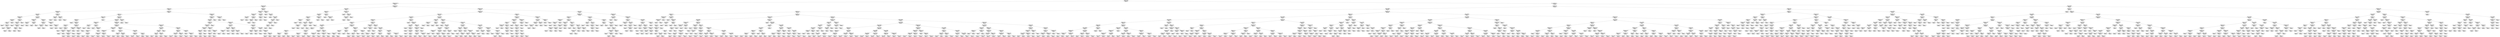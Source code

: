 digraph Tree {
node [shape=box, style="rounded", color="black", fontname="helvetica"] ;
edge [fontname="helvetica"] ;
0 [label="Crops <= 277101.0\nsquared_error = 9694.9\nsamples = 6125\nvalue = 243.4"] ;
1 [label="Soil_Temp_12lag <= 33.0\nsquared_error = 13042.6\nsamples = 493\nvalue = 298.1"] ;
0 -> 1 [labeldistance=2.5, labelangle=45, headlabel="True"] ;
2 [label="Soil_Temp_12lag <= 32.6\nsquared_error = 10469.9\nsamples = 255\nvalue = 275.7"] ;
1 -> 2 ;
3 [label="SSM_12lag <= 2.9\nsquared_error = 10428.3\nsamples = 240\nvalue = 280.5"] ;
2 -> 3 ;
4 [label="Soil_Temp_12lag <= 32.1\nsquared_error = 8619.4\nsamples = 25\nvalue = 222.2"] ;
3 -> 4 ;
5 [label="Crops <= 54211.0\nsquared_error = 6671.7\nsamples = 21\nvalue = 200.9"] ;
4 -> 5 ;
6 [label="Soil_Temp_12lag <= 30.1\nsquared_error = 7957.3\nsamples = 11\nvalue = 255.8"] ;
5 -> 6 ;
7 [label="Crops <= 23302.0\nsquared_error = 3441.6\nsamples = 6\nvalue = 198.9"] ;
6 -> 7 ;
8 [label="Crops <= 4.5\nsquared_error = 1224.2\nsamples = 5\nvalue = 180.5"] ;
7 -> 8 ;
9 [label="squared_error = 0.0\nsamples = 1\nvalue = 212.6"] ;
8 -> 9 ;
10 [label="SSM_12lag <= 2.3\nsquared_error = 1138.3\nsamples = 4\nvalue = 167.7"] ;
8 -> 10 ;
11 [label="squared_error = 0.0\nsamples = 2\nvalue = 141.7"] ;
10 -> 11 ;
12 [label="Soil_Temp_12lag <= 29.0\nsquared_error = 313.9\nsamples = 2\nvalue = 206.7"] ;
10 -> 12 ;
13 [label="squared_error = 0.0\nsamples = 1\nvalue = 224.4"] ;
12 -> 13 ;
14 [label="squared_error = 0.0\nsamples = 1\nvalue = 189.0"] ;
12 -> 14 ;
15 [label="squared_error = 0.0\nsamples = 1\nvalue = 327.8"] ;
7 -> 15 ;
16 [label="SSM_12lag <= 2.4\nsquared_error = 3907.9\nsamples = 5\nvalue = 331.7"] ;
6 -> 16 ;
17 [label="SSM_12lag <= 2.2\nsquared_error = 1285.5\nsamples = 4\nvalue = 355.5"] ;
16 -> 17 ;
18 [label="squared_error = 0.0\nsamples = 1\nvalue = 425.2"] ;
17 -> 18 ;
19 [label="Soil_Temp_12lag <= 30.9\nsquared_error = 89.4\nsamples = 3\nvalue = 338.1"] ;
17 -> 19 ;
20 [label="SSM_12lag <= 2.2\nsquared_error = 1.9\nsamples = 2\nvalue = 343.5"] ;
19 -> 20 ;
21 [label="squared_error = 0.0\nsamples = 1\nvalue = 345.5"] ;
20 -> 21 ;
22 [label="squared_error = 0.0\nsamples = 1\nvalue = 342.5"] ;
20 -> 22 ;
23 [label="squared_error = 0.0\nsamples = 1\nvalue = 321.9"] ;
19 -> 23 ;
24 [label="squared_error = 0.0\nsamples = 1\nvalue = 212.6"] ;
16 -> 24 ;
25 [label="Crops <= 89119.5\nsquared_error = 2461.4\nsamples = 10\nvalue = 164.3"] ;
5 -> 25 ;
26 [label="Soil_Temp_12lag <= 29.2\nsquared_error = 413.4\nsamples = 4\nvalue = 118.6"] ;
25 -> 26 ;
27 [label="Crops <= 81179.5\nsquared_error = 15.5\nsamples = 2\nvalue = 133.9"] ;
26 -> 27 ;
28 [label="squared_error = 0.0\nsamples = 1\nvalue = 135.8"] ;
27 -> 28 ;
29 [label="squared_error = -0.0\nsamples = 1\nvalue = 126.0"] ;
27 -> 29 ;
30 [label="Crops <= 82900.5\nsquared_error = 42.2\nsamples = 2\nvalue = 93.2"] ;
26 -> 30 ;
31 [label="squared_error = 0.0\nsamples = 1\nvalue = 88.6"] ;
30 -> 31 ;
32 [label="squared_error = 0.0\nsamples = 1\nvalue = 102.4"] ;
30 -> 32 ;
33 [label="SSM_12lag <= 2.4\nsquared_error = 1648.0\nsamples = 6\nvalue = 192.4"] ;
25 -> 33 ;
34 [label="SSM_12lag <= 2.2\nsquared_error = 1652.7\nsamples = 3\nvalue = 219.5"] ;
33 -> 34 ;
35 [label="Soil_Temp_12lag <= 30.6\nsquared_error = 604.7\nsamples = 2\nvalue = 204.3"] ;
34 -> 35 ;
36 [label="squared_error = 0.0\nsamples = 1\nvalue = 224.4"] ;
35 -> 36 ;
37 [label="squared_error = 0.0\nsamples = 1\nvalue = 174.2"] ;
35 -> 37 ;
38 [label="squared_error = 0.0\nsamples = 1\nvalue = 295.3"] ;
34 -> 38 ;
39 [label="Soil_Temp_12lag <= 30.4\nsquared_error = 474.5\nsamples = 3\nvalue = 169.2"] ;
33 -> 39 ;
40 [label="squared_error = 0.0\nsamples = 1\nvalue = 135.8"] ;
39 -> 40 ;
41 [label="Soil_Temp_12lag <= 30.6\nsquared_error = 42.4\nsamples = 2\nvalue = 182.5"] ;
39 -> 41 ;
42 [label="squared_error = 0.0\nsamples = 1\nvalue = 190.5"] ;
41 -> 42 ;
43 [label="squared_error = 0.0\nsamples = 1\nvalue = 177.2"] ;
41 -> 43 ;
44 [label="SSM_12lag <= 2.3\nsquared_error = 4798.8\nsamples = 4\nvalue = 328.5"] ;
4 -> 44 ;
45 [label="Crops <= 2157.0\nsquared_error = 34.9\nsamples = 2\nvalue = 395.7"] ;
44 -> 45 ;
46 [label="squared_error = 0.0\nsamples = 1\nvalue = 401.6"] ;
45 -> 46 ;
47 [label="squared_error = 0.0\nsamples = 1\nvalue = 389.8"] ;
45 -> 47 ;
48 [label="Crops <= 85256.0\nsquared_error = 4174.8\nsamples = 2\nvalue = 301.6"] ;
44 -> 48 ;
49 [label="squared_error = 0.0\nsamples = 1\nvalue = 222.4"] ;
48 -> 49 ;
50 [label="squared_error = 0.0\nsamples = 1\nvalue = 354.3"] ;
48 -> 50 ;
51 [label="SSM_12lag <= 23.6\nsquared_error = 10179.7\nsamples = 215\nvalue = 287.7"] ;
3 -> 51 ;
52 [label="Crops <= 1.0\nsquared_error = 10586.6\nsamples = 186\nvalue = 294.3"] ;
51 -> 52 ;
53 [label="SSM_12lag <= 22.8\nsquared_error = 7336.8\nsamples = 14\nvalue = 379.5"] ;
52 -> 53 ;
54 [label="SSM_12lag <= 4.1\nsquared_error = 5499.2\nsamples = 13\nvalue = 390.0"] ;
53 -> 54 ;
55 [label="squared_error = 0.0\nsamples = 1\nvalue = 245.1"] ;
54 -> 55 ;
56 [label="SSM_12lag <= 10.5\nsquared_error = 4572.7\nsamples = 12\nvalue = 398.1"] ;
54 -> 56 ;
57 [label="SSM_12lag <= 5.5\nsquared_error = 1003.2\nsamples = 4\nvalue = 447.5"] ;
56 -> 57 ;
58 [label="squared_error = 0.0\nsamples = 1\nvalue = 379.9"] ;
57 -> 58 ;
59 [label="SSM_12lag <= 7.1\nsquared_error = 107.6\nsamples = 3\nvalue = 461.0"] ;
57 -> 59 ;
60 [label="squared_error = 0.0\nsamples = 1\nvalue = 474.4"] ;
59 -> 60 ;
61 [label="Soil_Temp_12lag <= 31.8\nsquared_error = 78.5\nsamples = 2\nvalue = 457.7"] ;
59 -> 61 ;
62 [label="squared_error = 0.0\nsamples = 1\nvalue = 448.8"] ;
61 -> 62 ;
63 [label="squared_error = 0.0\nsamples = 1\nvalue = 466.5"] ;
61 -> 63 ;
64 [label="Soil_Temp_12lag <= 31.1\nsquared_error = 4524.9\nsamples = 8\nvalue = 373.4"] ;
56 -> 64 ;
65 [label="Soil_Temp_12lag <= 30.8\nsquared_error = 1422.9\nsamples = 6\nvalue = 388.4"] ;
64 -> 65 ;
66 [label="SSM_12lag <= 22.2\nsquared_error = 637.4\nsamples = 5\nvalue = 373.3"] ;
65 -> 66 ;
67 [label="Soil_Temp_12lag <= 27.8\nsquared_error = 252.4\nsamples = 4\nvalue = 385.5"] ;
66 -> 67 ;
68 [label="squared_error = 0.0\nsamples = 1\nvalue = 413.4"] ;
67 -> 68 ;
69 [label="squared_error = 116.3\nsamples = 3\nvalue = 379.9"] ;
67 -> 69 ;
70 [label="squared_error = -0.0\nsamples = 1\nvalue = 336.6"] ;
66 -> 70 ;
71 [label="squared_error = 0.0\nsamples = 1\nvalue = 448.8"] ;
65 -> 71 ;
72 [label="Soil_Temp_12lag <= 31.8\nsquared_error = 13261.2\nsamples = 2\nvalue = 298.2"] ;
64 -> 72 ;
73 [label="squared_error = 0.0\nsamples = 1\nvalue = 183.1"] ;
72 -> 73 ;
74 [label="squared_error = 0.0\nsamples = 1\nvalue = 413.4"] ;
72 -> 74 ;
75 [label="squared_error = -0.0\nsamples = 1\nvalue = 179.1"] ;
53 -> 75 ;
76 [label="SSM_12lag <= 23.5\nsquared_error = 10255.8\nsamples = 172\nvalue = 288.1"] ;
52 -> 76 ;
77 [label="SSM_12lag <= 3.6\nsquared_error = 9833.8\nsamples = 170\nvalue = 284.9"] ;
76 -> 77 ;
78 [label="Soil_Temp_12lag <= 29.2\nsquared_error = 4529.3\nsamples = 11\nvalue = 357.0"] ;
77 -> 78 ;
79 [label="Crops <= 89.5\nsquared_error = 775.0\nsamples = 2\nvalue = 421.3"] ;
78 -> 79 ;
80 [label="squared_error = 0.0\nsamples = 1\nvalue = 401.6"] ;
79 -> 80 ;
81 [label="squared_error = 0.0\nsamples = 1\nvalue = 460.6"] ;
79 -> 81 ;
82 [label="Crops <= 129.5\nsquared_error = 4178.3\nsamples = 9\nvalue = 341.0"] ;
78 -> 82 ;
83 [label="squared_error = 0.0\nsamples = 1\nvalue = 197.8"] ;
82 -> 83 ;
84 [label="Soil_Temp_12lag <= 31.7\nsquared_error = 2526.6\nsamples = 8\nvalue = 354.0"] ;
82 -> 84 ;
85 [label="SSM_12lag <= 3.2\nsquared_error = 1678.4\nsamples = 7\nvalue = 364.0"] ;
84 -> 85 ;
86 [label="SSM_12lag <= 3.1\nsquared_error = 1696.3\nsamples = 4\nvalue = 390.4"] ;
85 -> 86 ;
87 [label="squared_error = 306.8\nsamples = 3\nvalue = 371.3"] ;
86 -> 87 ;
88 [label="squared_error = 0.0\nsamples = 1\nvalue = 466.5"] ;
86 -> 88 ;
89 [label="Crops <= 137553.5\nsquared_error = 268.9\nsamples = 3\nvalue = 337.6"] ;
85 -> 89 ;
90 [label="squared_error = 26.2\nsamples = 2\nvalue = 345.5"] ;
89 -> 90 ;
91 [label="squared_error = 0.0\nsamples = 1\nvalue = 306.1"] ;
89 -> 91 ;
92 [label="squared_error = 0.0\nsamples = 1\nvalue = 253.9"] ;
84 -> 92 ;
93 [label="Soil_Temp_12lag <= 30.1\nsquared_error = 9821.3\nsamples = 159\nvalue = 280.6"] ;
77 -> 93 ;
94 [label="Soil_Temp_12lag <= 29.1\nsquared_error = 9994.3\nsamples = 62\nvalue = 257.8"] ;
93 -> 94 ;
95 [label="Soil_Temp_12lag <= 29.1\nsquared_error = 11452.8\nsamples = 33\nvalue = 283.2"] ;
94 -> 95 ;
96 [label="Soil_Temp_12lag <= 27.9\nsquared_error = 10375.4\nsamples = 32\nvalue = 272.3"] ;
95 -> 96 ;
97 [label="Soil_Temp_12lag <= 27.4\nsquared_error = 19951.4\nsamples = 8\nvalue = 329.5"] ;
96 -> 97 ;
98 [label="squared_error = 12717.0\nsamples = 5\nvalue = 226.5"] ;
97 -> 98 ;
99 [label="squared_error = 671.7\nsamples = 3\nvalue = 453.0"] ;
97 -> 99 ;
100 [label="SSM_12lag <= 23.1\nsquared_error = 5731.0\nsamples = 24\nvalue = 253.2"] ;
96 -> 100 ;
101 [label="squared_error = 4547.7\nsamples = 22\nvalue = 238.8"] ;
100 -> 101 ;
102 [label="squared_error = 4622.3\nsamples = 2\nvalue = 334.3"] ;
100 -> 102 ;
103 [label="squared_error = 0.0\nsamples = 1\nvalue = 442.9"] ;
95 -> 103 ;
104 [label="SSM_12lag <= 9.4\nsquared_error = 6627.9\nsamples = 29\nvalue = 227.9"] ;
94 -> 104 ;
105 [label="SSM_12lag <= 4.3\nsquared_error = 3506.5\nsamples = 7\nvalue = 327.1"] ;
104 -> 105 ;
106 [label="SSM_12lag <= 3.8\nsquared_error = 871.9\nsamples = 2\nvalue = 224.4"] ;
105 -> 106 ;
107 [label="squared_error = 0.0\nsamples = 1\nvalue = 253.9"] ;
106 -> 107 ;
108 [label="squared_error = 0.0\nsamples = 1\nvalue = 194.9"] ;
106 -> 108 ;
109 [label="Crops <= 33352.0\nsquared_error = 385.4\nsamples = 5\nvalue = 356.4"] ;
105 -> 109 ;
110 [label="squared_error = 8.4\nsamples = 3\nvalue = 368.5"] ;
109 -> 110 ;
111 [label="squared_error = 54.5\nsamples = 2\nvalue = 326.3"] ;
109 -> 111 ;
112 [label="Crops <= 175705.5\nsquared_error = 3845.6\nsamples = 22\nvalue = 199.1"] ;
104 -> 112 ;
113 [label="SSM_12lag <= 18.2\nsquared_error = 3230.6\nsamples = 19\nvalue = 189.1"] ;
112 -> 113 ;
114 [label="squared_error = 5895.7\nsamples = 8\nvalue = 224.6"] ;
113 -> 114 ;
115 [label="squared_error = 1458.4\nsamples = 11\nvalue = 174.9"] ;
113 -> 115 ;
116 [label="Cotton <= 0.5\nsquared_error = 23.5\nsamples = 3\nvalue = 292.0"] ;
112 -> 116 ;
117 [label="squared_error = 6.1\nsamples = 2\nvalue = 288.9"] ;
116 -> 117 ;
118 [label="squared_error = 0.0\nsamples = 1\nvalue = 298.2"] ;
116 -> 118 ;
119 [label="Soil_Temp_12lag <= 30.3\nsquared_error = 9317.8\nsamples = 97\nvalue = 292.5"] ;
93 -> 119 ;
120 [label="Crops <= 167068.5\nsquared_error = 2954.6\nsamples = 6\nvalue = 410.3"] ;
119 -> 120 ;
121 [label="Crops <= 9746.5\nsquared_error = 1133.3\nsamples = 5\nvalue = 379.9"] ;
120 -> 121 ;
122 [label="Crops <= 1767.5\nsquared_error = 23.7\nsamples = 2\nvalue = 416.8"] ;
121 -> 122 ;
123 [label="squared_error = 0.0\nsamples = 1\nvalue = 413.4"] ;
122 -> 123 ;
124 [label="squared_error = 0.0\nsamples = 1\nvalue = 423.7"] ;
122 -> 124 ;
125 [label="Crops <= 16563.5\nsquared_error = 170.6\nsamples = 3\nvalue = 352.1"] ;
121 -> 125 ;
126 [label="squared_error = 0.0\nsamples = 1\nvalue = 373.5"] ;
125 -> 126 ;
127 [label="squared_error = 23.7\nsamples = 2\nvalue = 345.0"] ;
125 -> 127 ;
128 [label="squared_error = 0.0\nsamples = 1\nvalue = 481.3"] ;
120 -> 128 ;
129 [label="SSM_12lag <= 23.0\nsquared_error = 8783.0\nsamples = 91\nvalue = 285.0"] ;
119 -> 129 ;
130 [label="SSM_12lag <= 21.5\nsquared_error = 8704.3\nsamples = 87\nvalue = 287.8"] ;
129 -> 130 ;
131 [label="Crops <= 257719.5\nsquared_error = 8942.7\nsamples = 74\nvalue = 277.4"] ;
130 -> 131 ;
132 [label="squared_error = 8619.0\nsamples = 73\nvalue = 274.6"] ;
131 -> 132 ;
133 [label="squared_error = -0.0\nsamples = 1\nvalue = 445.9"] ;
131 -> 133 ;
134 [label="SSM_12lag <= 21.9\nsquared_error = 4761.3\nsamples = 13\nvalue = 336.1"] ;
130 -> 134 ;
135 [label="squared_error = 2626.1\nsamples = 4\nvalue = 380.8"] ;
134 -> 135 ;
136 [label="squared_error = 3911.8\nsamples = 9\nvalue = 305.4"] ;
134 -> 136 ;
137 [label="Crops <= 7990.0\nsquared_error = 3613.3\nsamples = 4\nvalue = 199.4"] ;
129 -> 137 ;
138 [label="squared_error = 0.0\nsamples = 1\nvalue = 315.9"] ;
137 -> 138 ;
139 [label="Soil_Temp_12lag <= 31.6\nsquared_error = 272.7\nsamples = 3\nvalue = 170.3"] ;
137 -> 139 ;
140 [label="squared_error = 26.0\nsamples = 2\nvalue = 161.1"] ;
139 -> 140 ;
141 [label="squared_error = 0.0\nsamples = 1\nvalue = 197.8"] ;
139 -> 141 ;
142 [label="Crops <= 23431.0\nsquared_error = 2010.9\nsamples = 2\nvalue = 462.4"] ;
76 -> 142 ;
143 [label="squared_error = 0.0\nsamples = 1\nvalue = 499.0"] ;
142 -> 143 ;
144 [label="squared_error = 0.0\nsamples = 1\nvalue = 407.5"] ;
142 -> 144 ;
145 [label="Soil_Temp_12lag <= 31.9\nsquared_error = 5666.9\nsamples = 29\nvalue = 246.5"] ;
51 -> 145 ;
146 [label="Soil_Temp_12lag <= 31.6\nsquared_error = 4476.5\nsamples = 27\nvalue = 237.0"] ;
145 -> 146 ;
147 [label="Crops <= 2780.5\nsquared_error = 3381.0\nsamples = 26\nvalue = 246.8"] ;
146 -> 147 ;
148 [label="SSM_12lag <= 24.8\nsquared_error = 4061.4\nsamples = 9\nvalue = 209.1"] ;
147 -> 148 ;
149 [label="Soil_Temp_12lag <= 29.6\nsquared_error = 2646.9\nsamples = 8\nvalue = 197.5"] ;
148 -> 149 ;
150 [label="Soil_Temp_12lag <= 29.3\nsquared_error = 4441.7\nsamples = 4\nvalue = 229.1"] ;
149 -> 150 ;
151 [label="SSM_12lag <= 24.7\nsquared_error = 180.9\nsamples = 3\nvalue = 196.4"] ;
150 -> 151 ;
152 [label="Crops <= 68.5\nsquared_error = 8.7\nsamples = 2\nvalue = 209.6"] ;
151 -> 152 ;
153 [label="squared_error = 0.0\nsamples = 1\nvalue = 212.6"] ;
152 -> 153 ;
154 [label="squared_error = 0.0\nsamples = 1\nvalue = 206.7"] ;
152 -> 154 ;
155 [label="squared_error = 0.0\nsamples = 1\nvalue = 183.1"] ;
151 -> 155 ;
156 [label="squared_error = 0.0\nsamples = 1\nvalue = 360.2"] ;
150 -> 156 ;
157 [label="Soil_Temp_12lag <= 29.9\nsquared_error = 136.9\nsamples = 4\nvalue = 174.8"] ;
149 -> 157 ;
158 [label="squared_error = 0.0\nsamples = 1\nvalue = 159.4"] ;
157 -> 158 ;
159 [label="Soil_Temp_12lag <= 30.6\nsquared_error = 58.9\nsamples = 3\nvalue = 181.0"] ;
157 -> 159 ;
160 [label="SSM_12lag <= 24.3\nsquared_error = 0.0\nsamples = 2\nvalue = 177.2"] ;
159 -> 160 ;
161 [label="squared_error = 0.0\nsamples = 1\nvalue = 177.2"] ;
160 -> 161 ;
162 [label="squared_error = 0.0\nsamples = 1\nvalue = 177.2"] ;
160 -> 162 ;
163 [label="squared_error = 0.0\nsamples = 1\nvalue = 196.4"] ;
159 -> 163 ;
164 [label="squared_error = -0.0\nsamples = 1\nvalue = 348.4"] ;
148 -> 164 ;
165 [label="Soil_Temp_12lag <= 29.4\nsquared_error = 2096.1\nsamples = 17\nvalue = 264.4"] ;
147 -> 165 ;
166 [label="Crops <= 71994.0\nsquared_error = 980.6\nsamples = 7\nvalue = 227.4"] ;
165 -> 166 ;
167 [label="Crops <= 12275.0\nsquared_error = 370.8\nsamples = 3\nvalue = 257.4"] ;
166 -> 167 ;
168 [label="Soil_Temp_12lag <= 28.4\nsquared_error = 78.5\nsamples = 2\nvalue = 239.2"] ;
167 -> 168 ;
169 [label="squared_error = 0.0\nsamples = 1\nvalue = 230.3"] ;
168 -> 169 ;
170 [label="squared_error = -0.0\nsamples = 1\nvalue = 248.0"] ;
168 -> 170 ;
171 [label="squared_error = -0.0\nsamples = 1\nvalue = 275.6"] ;
167 -> 171 ;
172 [label="SSM_12lag <= 24.7\nsquared_error = 385.8\nsamples = 4\nvalue = 207.3"] ;
166 -> 172 ;
173 [label="Crops <= 158957.5\nsquared_error = 2.2\nsamples = 2\nvalue = 181.6"] ;
172 -> 173 ;
174 [label="squared_error = 0.0\nsamples = 1\nvalue = 183.1"] ;
173 -> 174 ;
175 [label="squared_error = 0.0\nsamples = 1\nvalue = 180.1"] ;
173 -> 175 ;
176 [label="Crops <= 227233.0\nsquared_error = 80.1\nsamples = 2\nvalue = 220.2"] ;
172 -> 176 ;
177 [label="squared_error = 0.0\nsamples = 1\nvalue = 225.4"] ;
176 -> 177 ;
178 [label="squared_error = 0.0\nsamples = 1\nvalue = 204.7"] ;
176 -> 178 ;
179 [label="Crops <= 68422.0\nsquared_error = 1532.9\nsamples = 10\nvalue = 284.9"] ;
165 -> 179 ;
180 [label="Soil_Temp_12lag <= 29.9\nsquared_error = 171.2\nsamples = 4\nvalue = 321.6"] ;
179 -> 180 ;
181 [label="SSM_12lag <= 24.1\nsquared_error = 7.8\nsamples = 2\nvalue = 311.0"] ;
180 -> 181 ;
182 [label="squared_error = 0.0\nsamples = 1\nvalue = 307.1"] ;
181 -> 182 ;
183 [label="squared_error = 0.0\nsamples = 1\nvalue = 313.0"] ;
181 -> 183 ;
184 [label="Crops <= 14679.5\nsquared_error = 0.5\nsamples = 2\nvalue = 337.4"] ;
180 -> 184 ;
185 [label="squared_error = 0.0\nsamples = 1\nvalue = 338.1"] ;
184 -> 185 ;
186 [label="squared_error = 0.0\nsamples = 1\nvalue = 336.6"] ;
184 -> 186 ;
187 [label="Crops <= 123594.5\nsquared_error = 1341.6\nsamples = 6\nvalue = 270.8"] ;
179 -> 187 ;
188 [label="squared_error = 0.0\nsamples = 1\nvalue = 162.4"] ;
187 -> 188 ;
189 [label="Soil_Temp_12lag <= 30.2\nsquared_error = 392.2\nsamples = 5\nvalue = 279.9"] ;
187 -> 189 ;
190 [label="squared_error = 0.0\nsamples = 1\nvalue = 263.8"] ;
189 -> 190 ;
191 [label="SSM_12lag <= 24.5\nsquared_error = 394.5\nsamples = 4\nvalue = 287.9"] ;
189 -> 191 ;
192 [label="squared_error = 26.5\nsamples = 3\nvalue = 272.8"] ;
191 -> 192 ;
193 [label="squared_error = 0.0\nsamples = 1\nvalue = 313.0"] ;
191 -> 193 ;
194 [label="squared_error = -0.0\nsamples = 1\nvalue = 102.4"] ;
146 -> 194 ;
195 [label="Soil_Temp_12lag <= 32.1\nsquared_error = 2109.9\nsamples = 2\nvalue = 386.8"] ;
145 -> 195 ;
196 [label="squared_error = 0.0\nsamples = 1\nvalue = 321.9"] ;
195 -> 196 ;
197 [label="squared_error = 0.0\nsamples = 1\nvalue = 419.3"] ;
195 -> 197 ;
198 [label="SSM_12lag <= 13.2\nsquared_error = 6387.5\nsamples = 15\nvalue = 209.9"] ;
2 -> 198 ;
199 [label="Soil_Temp_12lag <= 32.8\nsquared_error = 7792.0\nsamples = 8\nvalue = 250.9"] ;
198 -> 199 ;
200 [label="Soil_Temp_12lag <= 32.6\nsquared_error = 9685.5\nsamples = 5\nvalue = 294.6"] ;
199 -> 200 ;
201 [label="Crops <= 72203.5\nsquared_error = 854.4\nsamples = 2\nvalue = 191.9"] ;
200 -> 201 ;
202 [label="squared_error = 0.0\nsamples = 1\nvalue = 212.6"] ;
201 -> 202 ;
203 [label="squared_error = 0.0\nsamples = 1\nvalue = 150.6"] ;
201 -> 203 ;
204 [label="SSM_12lag <= 6.7\nsquared_error = 2480.7\nsamples = 3\nvalue = 371.6"] ;
200 -> 204 ;
205 [label="SSM_12lag <= 3.5\nsquared_error = 86.1\nsamples = 2\nvalue = 343.2"] ;
204 -> 205 ;
206 [label="squared_error = 0.0\nsamples = 1\nvalue = 356.3"] ;
205 -> 206 ;
207 [label="squared_error = -0.0\nsamples = 1\nvalue = 336.6"] ;
205 -> 207 ;
208 [label="squared_error = 0.0\nsamples = 1\nvalue = 456.7"] ;
204 -> 208 ;
209 [label="Crops <= 86636.0\nsquared_error = 2999.3\nsamples = 3\nvalue = 212.6"] ;
199 -> 209 ;
210 [label="SSM_12lag <= 5.5\nsquared_error = 31.0\nsamples = 2\nvalue = 181.1"] ;
209 -> 210 ;
211 [label="squared_error = 0.0\nsamples = 1\nvalue = 177.2"] ;
210 -> 211 ;
212 [label="squared_error = 0.0\nsamples = 1\nvalue = 189.0"] ;
210 -> 212 ;
213 [label="squared_error = 0.0\nsamples = 1\nvalue = 307.1"] ;
209 -> 213 ;
214 [label="Soil_Temp_12lag <= 32.6\nsquared_error = 597.2\nsamples = 7\nvalue = 162.6"] ;
198 -> 214 ;
215 [label="squared_error = 0.0\nsamples = 1\nvalue = 124.0"] ;
214 -> 215 ;
216 [label="Crops <= 15142.0\nsquared_error = 385.4\nsamples = 6\nvalue = 169.6"] ;
214 -> 216 ;
217 [label="squared_error = 0.0\nsamples = 1\nvalue = 200.8"] ;
216 -> 217 ;
218 [label="Crops <= 134339.5\nsquared_error = 207.7\nsamples = 5\nvalue = 162.7"] ;
216 -> 218 ;
219 [label="Crops <= 120675.0\nsquared_error = 53.8\nsamples = 4\nvalue = 167.2"] ;
218 -> 219 ;
220 [label="Soil_Temp_12lag <= 33.0\nsquared_error = 9.3\nsamples = 3\nvalue = 160.2"] ;
219 -> 220 ;
221 [label="Cotton <= 0.5\nsquared_error = 0.5\nsamples = 2\nvalue = 158.5"] ;
220 -> 221 ;
222 [label="squared_error = 0.0\nsamples = 1\nvalue = 158.0"] ;
221 -> 222 ;
223 [label="squared_error = 0.0\nsamples = 1\nvalue = 159.4"] ;
221 -> 223 ;
224 [label="squared_error = 0.0\nsamples = 1\nvalue = 165.4"] ;
220 -> 224 ;
225 [label="squared_error = 0.0\nsamples = 1\nvalue = 174.2"] ;
219 -> 225 ;
226 [label="squared_error = 0.0\nsamples = 1\nvalue = 127.0"] ;
218 -> 226 ;
227 [label="Soil_Temp_12lag <= 33.5\nsquared_error = 14702.3\nsamples = 238\nvalue = 322.2"] ;
1 -> 227 ;
228 [label="Crops <= 89302.5\nsquared_error = 17820.0\nsamples = 17\nvalue = 393.4"] ;
227 -> 228 ;
229 [label="SSM_12lag <= 20.3\nsquared_error = 6703.1\nsamples = 13\nvalue = 340.0"] ;
228 -> 229 ;
230 [label="Crops <= 32323.5\nsquared_error = 5378.9\nsamples = 10\nvalue = 306.3"] ;
229 -> 230 ;
231 [label="SSM_12lag <= 2.0\nsquared_error = 3694.1\nsamples = 8\nvalue = 288.9"] ;
230 -> 231 ;
232 [label="SSM_12lag <= 1.8\nsquared_error = 472.4\nsamples = 2\nvalue = 232.5"] ;
231 -> 232 ;
233 [label="squared_error = 0.0\nsamples = 1\nvalue = 245.1"] ;
232 -> 233 ;
234 [label="squared_error = 0.0\nsamples = 1\nvalue = 194.9"] ;
232 -> 234 ;
235 [label="SSM_12lag <= 12.7\nsquared_error = 3200.2\nsamples = 6\nvalue = 311.5"] ;
231 -> 235 ;
236 [label="Crops <= 12515.0\nsquared_error = 2198.2\nsamples = 4\nvalue = 330.3"] ;
235 -> 236 ;
237 [label="Soil_Temp_12lag <= 33.4\nsquared_error = 6.5\nsamples = 2\nvalue = 349.9"] ;
236 -> 237 ;
238 [label="squared_error = 0.0\nsamples = 1\nvalue = 348.4"] ;
237 -> 238 ;
239 [label="squared_error = 0.0\nsamples = 1\nvalue = 354.3"] ;
237 -> 239 ;
240 [label="SSM_12lag <= 2.2\nsquared_error = 3923.4\nsamples = 2\nvalue = 304.1"] ;
236 -> 240 ;
241 [label="squared_error = 0.0\nsamples = 1\nvalue = 348.4"] ;
240 -> 241 ;
242 [label="squared_error = 0.0\nsamples = 1\nvalue = 215.6"] ;
240 -> 242 ;
243 [label="Crops <= 2158.0\nsquared_error = 2797.8\nsamples = 2\nvalue = 267.7"] ;
235 -> 243 ;
244 [label="squared_error = 0.0\nsamples = 1\nvalue = 230.3"] ;
243 -> 244 ;
245 [label="squared_error = 0.0\nsamples = 1\nvalue = 342.5"] ;
243 -> 245 ;
246 [label="Soil_Temp_12lag <= 33.4\nsquared_error = 218.0\nsamples = 2\nvalue = 428.1"] ;
230 -> 246 ;
247 [label="squared_error = 0.0\nsamples = 1\nvalue = 442.9"] ;
246 -> 247 ;
248 [label="squared_error = 0.0\nsamples = 1\nvalue = 413.4"] ;
246 -> 248 ;
249 [label="Crops <= 655.0\nsquared_error = 1249.1\nsamples = 3\nvalue = 416.8"] ;
229 -> 249 ;
250 [label="squared_error = 0.0\nsamples = 1\nvalue = 445.9"] ;
249 -> 250 ;
251 [label="Soil_Temp_12lag <= 33.4\nsquared_error = 279.0\nsamples = 2\nvalue = 378.0"] ;
249 -> 251 ;
252 [label="squared_error = 0.0\nsamples = 1\nvalue = 366.1"] ;
251 -> 252 ;
253 [label="squared_error = 0.0\nsamples = 1\nvalue = 401.6"] ;
251 -> 253 ;
254 [label="Soil_Temp_12lag <= 33.2\nsquared_error = 14141.5\nsamples = 4\nvalue = 569.0"] ;
228 -> 254 ;
255 [label="squared_error = 0.0\nsamples = 1\nvalue = 398.6"] ;
254 -> 255 ;
256 [label="SSM_12lag <= 12.3\nsquared_error = 3550.9\nsamples = 3\nvalue = 637.1"] ;
254 -> 256 ;
257 [label="Soil_Temp_12lag <= 33.4\nsquared_error = 226.0\nsamples = 2\nvalue = 589.4"] ;
256 -> 257 ;
258 [label="squared_error = 0.0\nsamples = 1\nvalue = 600.0"] ;
257 -> 258 ;
259 [label="squared_error = 0.0\nsamples = 1\nvalue = 568.1"] ;
257 -> 259 ;
260 [label="squared_error = 0.0\nsamples = 1\nvalue = 708.7"] ;
256 -> 260 ;
261 [label="Soil_Temp_12lag <= 41.9\nsquared_error = 13963.6\nsamples = 221\nvalue = 316.1"] ;
227 -> 261 ;
262 [label="Soil_Temp_12lag <= 40.4\nsquared_error = 14864.1\nsamples = 166\nvalue = 303.4"] ;
261 -> 262 ;
263 [label="Crops <= 122712.5\nsquared_error = 15457.5\nsamples = 139\nvalue = 316.5"] ;
262 -> 263 ;
264 [label="Crops <= 58447.0\nsquared_error = 11249.3\nsamples = 90\nvalue = 299.4"] ;
263 -> 264 ;
265 [label="SSM_12lag <= 13.4\nsquared_error = 10631.7\nsamples = 73\nvalue = 318.4"] ;
264 -> 265 ;
266 [label="SSM_12lag <= 2.9\nsquared_error = 10173.1\nsamples = 56\nvalue = 303.9"] ;
265 -> 266 ;
267 [label="Crops <= 18963.5\nsquared_error = 9286.9\nsamples = 34\nvalue = 332.1"] ;
266 -> 267 ;
268 [label="Crops <= 1.0\nsquared_error = 6011.5\nsamples = 26\nvalue = 348.3"] ;
267 -> 268 ;
269 [label="SSM_12lag <= 2.1\nsquared_error = 6948.9\nsamples = 4\nvalue = 265.3"] ;
268 -> 269 ;
270 [label="SSM_12lag <= 2.0\nsquared_error = 92.1\nsamples = 2\nvalue = 358.0"] ;
269 -> 270 ;
271 [label="squared_error = 0.0\nsamples = 1\nvalue = 367.6"] ;
270 -> 271 ;
272 [label="squared_error = 0.0\nsamples = 1\nvalue = 348.4"] ;
270 -> 272 ;
273 [label="SSM_12lag <= 2.2\nsquared_error = 42.4\nsamples = 2\nvalue = 191.0"] ;
269 -> 273 ;
274 [label="squared_error = 0.0\nsamples = 1\nvalue = 196.4"] ;
273 -> 274 ;
275 [label="squared_error = 0.0\nsamples = 1\nvalue = 183.1"] ;
273 -> 275 ;
276 [label="Crops <= 94.0\nsquared_error = 3696.0\nsamples = 22\nvalue = 368.5"] ;
268 -> 276 ;
277 [label="SSM_12lag <= 2.6\nsquared_error = 916.9\nsamples = 8\nvalue = 408.9"] ;
276 -> 277 ;
278 [label="squared_error = 475.7\nsamples = 6\nvalue = 397.6"] ;
277 -> 278 ;
279 [label="squared_error = 134.5\nsamples = 2\nvalue = 454.1"] ;
277 -> 279 ;
280 [label="SSM_12lag <= 1.9\nsquared_error = 3721.6\nsamples = 14\nvalue = 341.0"] ;
276 -> 280 ;
281 [label="squared_error = 1833.1\nsamples = 3\nvalue = 406.0"] ;
280 -> 281 ;
282 [label="squared_error = 2994.3\nsamples = 11\nvalue = 326.6"] ;
280 -> 282 ;
283 [label="Crops <= 25643.0\nsquared_error = 16637.8\nsamples = 8\nvalue = 274.6"] ;
267 -> 283 ;
284 [label="SSM_12lag <= 2.5\nsquared_error = 8513.0\nsamples = 5\nvalue = 206.7"] ;
283 -> 284 ;
285 [label="Soil_Temp_12lag <= 35.3\nsquared_error = 2652.8\nsamples = 4\nvalue = 148.6"] ;
284 -> 285 ;
286 [label="squared_error = 26.2\nsamples = 2\nvalue = 115.2"] ;
285 -> 286 ;
287 [label="squared_error = 1186.7\nsamples = 2\nvalue = 215.6"] ;
285 -> 287 ;
288 [label="squared_error = 0.0\nsamples = 1\nvalue = 322.8"] ;
284 -> 288 ;
289 [label="SSM_12lag <= 2.0\nsquared_error = 1191.7\nsamples = 3\nvalue = 427.4"] ;
283 -> 289 ;
290 [label="Soil_Temp_12lag <= 36.3\nsquared_error = 435.9\nsamples = 2\nvalue = 410.4"] ;
289 -> 290 ;
291 [label="squared_error = 0.0\nsamples = 1\nvalue = 425.2"] ;
290 -> 291 ;
292 [label="squared_error = 0.0\nsamples = 1\nvalue = 380.9"] ;
290 -> 292 ;
293 [label="squared_error = 0.0\nsamples = 1\nvalue = 478.3"] ;
289 -> 293 ;
294 [label="Soil_Temp_12lag <= 34.9\nsquared_error = 7084.2\nsamples = 22\nvalue = 246.7"] ;
266 -> 294 ;
295 [label="Crops <= 30820.0\nsquared_error = 1799.4\nsamples = 5\nvalue = 303.1"] ;
294 -> 295 ;
296 [label="Crops <= 7935.5\nsquared_error = 174.6\nsamples = 3\nvalue = 351.0"] ;
295 -> 296 ;
297 [label="Soil_Temp_12lag <= 34.5\nsquared_error = 8.7\nsamples = 2\nvalue = 360.2"] ;
296 -> 297 ;
298 [label="squared_error = 0.0\nsamples = 1\nvalue = 357.3"] ;
297 -> 298 ;
299 [label="squared_error = 0.0\nsamples = 1\nvalue = 363.2"] ;
297 -> 299 ;
300 [label="squared_error = -0.0\nsamples = 1\nvalue = 332.7"] ;
296 -> 300 ;
301 [label="SSM_12lag <= 3.5\nsquared_error = 6.5\nsamples = 2\nvalue = 267.2"] ;
295 -> 301 ;
302 [label="squared_error = 0.0\nsamples = 1\nvalue = 271.7"] ;
301 -> 302 ;
303 [label="squared_error = 0.0\nsamples = 1\nvalue = 265.7"] ;
301 -> 303 ;
304 [label="Soil_Temp_12lag <= 37.1\nsquared_error = 7428.0\nsamples = 17\nvalue = 228.7"] ;
294 -> 304 ;
305 [label="SSM_12lag <= 11.5\nsquared_error = 714.9\nsamples = 5\nvalue = 156.5"] ;
304 -> 305 ;
306 [label="Crops <= 26.0\nsquared_error = 418.5\nsamples = 4\nvalue = 171.3"] ;
305 -> 306 ;
307 [label="squared_error = 0.0\nsamples = 1\nvalue = 135.8"] ;
306 -> 307 ;
308 [label="squared_error = 0.0\nsamples = 3\nvalue = 183.1"] ;
306 -> 308 ;
309 [label="squared_error = 0.0\nsamples = 1\nvalue = 127.0"] ;
305 -> 309 ;
310 [label="SSM_12lag <= 4.4\nsquared_error = 7256.9\nsamples = 12\nvalue = 255.8"] ;
304 -> 310 ;
311 [label="squared_error = 0.0\nsamples = 1\nvalue = 107.8"] ;
310 -> 311 ;
312 [label="SSM_12lag <= 11.6\nsquared_error = 4717.1\nsamples = 11\nvalue = 276.9"] ;
310 -> 312 ;
313 [label="squared_error = 4961.8\nsamples = 8\nvalue = 305.7"] ;
312 -> 313 ;
314 [label="squared_error = 114.1\nsamples = 3\nvalue = 225.2"] ;
312 -> 314 ;
315 [label="SSM_12lag <= 14.4\nsquared_error = 9453.9\nsamples = 17\nvalue = 362.4"] ;
265 -> 315 ;
316 [label="Soil_Temp_12lag <= 37.0\nsquared_error = 424.1\nsamples = 3\nvalue = 455.9"] ;
315 -> 316 ;
317 [label="squared_error = 0.0\nsamples = 1\nvalue = 472.4"] ;
316 -> 317 ;
318 [label="Soil_Temp_12lag <= 37.7\nsquared_error = 34.9\nsamples = 2\nvalue = 431.1"] ;
316 -> 318 ;
319 [label="squared_error = 0.0\nsamples = 1\nvalue = 437.0"] ;
318 -> 319 ;
320 [label="squared_error = 0.0\nsamples = 1\nvalue = 425.2"] ;
318 -> 320 ;
321 [label="SSM_12lag <= 14.8\nsquared_error = 9133.7\nsamples = 14\nvalue = 342.9"] ;
315 -> 321 ;
322 [label="squared_error = 0.0\nsamples = 1\nvalue = 187.5"] ;
321 -> 322 ;
323 [label="Crops <= 4694.0\nsquared_error = 6495.3\nsamples = 13\nvalue = 365.1"] ;
321 -> 323 ;
324 [label="SSM_12lag <= 20.0\nsquared_error = 6787.9\nsamples = 7\nvalue = 326.0"] ;
323 -> 324 ;
325 [label="SSM_12lag <= 15.5\nsquared_error = 1788.7\nsamples = 5\nvalue = 357.5"] ;
324 -> 325 ;
326 [label="squared_error = 0.0\nsamples = 1\nvalue = 460.6"] ;
325 -> 326 ;
327 [label="squared_error = 673.8\nsamples = 4\nvalue = 346.0"] ;
325 -> 327 ;
328 [label="SSM_12lag <= 23.6\nsquared_error = 1961.7\nsamples = 2\nvalue = 168.3"] ;
324 -> 328 ;
329 [label="squared_error = 0.0\nsamples = 1\nvalue = 124.0"] ;
328 -> 329 ;
330 [label="squared_error = 0.0\nsamples = 1\nvalue = 212.6"] ;
328 -> 330 ;
331 [label="Crops <= 15532.5\nsquared_error = 1334.5\nsamples = 6\nvalue = 417.3"] ;
323 -> 331 ;
332 [label="Crops <= 8729.0\nsquared_error = 151.2\nsamples = 2\nvalue = 393.9"] ;
331 -> 332 ;
333 [label="squared_error = 0.0\nsamples = 1\nvalue = 383.9"] ;
332 -> 333 ;
334 [label="squared_error = 0.0\nsamples = 1\nvalue = 409.0"] ;
332 -> 334 ;
335 [label="Soil_Temp_12lag <= 33.9\nsquared_error = 1270.2\nsamples = 4\nvalue = 446.6"] ;
331 -> 335 ;
336 [label="squared_error = 0.0\nsamples = 1\nvalue = 395.7"] ;
335 -> 336 ;
337 [label="squared_error = 540.6\nsamples = 3\nvalue = 463.6"] ;
335 -> 337 ;
338 [label="SSM_12lag <= 2.1\nsquared_error = 5993.9\nsamples = 17\nvalue = 219.9"] ;
264 -> 338 ;
339 [label="squared_error = 0.0\nsamples = 1\nvalue = 405.1"] ;
338 -> 339 ;
340 [label="Soil_Temp_12lag <= 34.4\nsquared_error = 3612.6\nsamples = 16\nvalue = 205.6"] ;
338 -> 340 ;
341 [label="Crops <= 84100.0\nsquared_error = 1729.5\nsamples = 5\nvalue = 161.8"] ;
340 -> 341 ;
342 [label="squared_error = 0.0\nsamples = 1\nvalue = 236.2"] ;
341 -> 342 ;
343 [label="SSM_12lag <= 7.5\nsquared_error = 431.6\nsamples = 4\nvalue = 143.2"] ;
341 -> 343 ;
344 [label="squared_error = 0.0\nsamples = 1\nvalue = 168.3"] ;
343 -> 344 ;
345 [label="Crops <= 99010.5\nsquared_error = 295.5\nsamples = 3\nvalue = 134.8"] ;
343 -> 345 ;
346 [label="squared_error = 0.0\nsamples = 1\nvalue = 118.1"] ;
345 -> 346 ;
347 [label="Jowar <= 0.5\nsquared_error = 31.0\nsamples = 2\nvalue = 151.6"] ;
345 -> 347 ;
348 [label="squared_error = 0.0\nsamples = 1\nvalue = 147.6"] ;
347 -> 348 ;
349 [label="squared_error = 0.0\nsamples = 1\nvalue = 159.4"] ;
347 -> 349 ;
350 [label="SSM_12lag <= 17.0\nsquared_error = 2838.9\nsamples = 11\nvalue = 233.0"] ;
340 -> 350 ;
351 [label="Soil_Temp_12lag <= 39.8\nsquared_error = 1824.7\nsamples = 10\nvalue = 219.7"] ;
350 -> 351 ;
352 [label="SSM_12lag <= 6.8\nsquared_error = 930.0\nsamples = 9\nvalue = 206.6"] ;
351 -> 352 ;
353 [label="Crops <= 113265.0\nsquared_error = 830.2\nsamples = 4\nvalue = 224.5"] ;
352 -> 353 ;
354 [label="squared_error = 31.0\nsamples = 2\nvalue = 253.0"] ;
353 -> 354 ;
355 [label="squared_error = 11.2\nsamples = 2\nvalue = 196.1"] ;
353 -> 355 ;
356 [label="Soil_Temp_12lag <= 35.5\nsquared_error = 389.7\nsamples = 5\nvalue = 188.7"] ;
352 -> 356 ;
357 [label="squared_error = 196.7\nsamples = 2\nvalue = 213.3"] ;
356 -> 357 ;
358 [label="squared_error = 32.2\nsamples = 3\nvalue = 176.4"] ;
356 -> 358 ;
359 [label="squared_error = -0.0\nsamples = 1\nvalue = 298.2"] ;
351 -> 359 ;
360 [label="squared_error = 0.0\nsamples = 1\nvalue = 326.3"] ;
350 -> 360 ;
361 [label="Crops <= 123645.0\nsquared_error = 22012.6\nsamples = 49\nvalue = 349.9"] ;
263 -> 361 ;
362 [label="SSM_12lag <= 4.8\nsquared_error = 3802.0\nsamples = 4\nvalue = 556.5"] ;
361 -> 362 ;
363 [label="SSM_12lag <= 2.3\nsquared_error = 2322.2\nsamples = 2\nvalue = 499.1"] ;
362 -> 363 ;
364 [label="squared_error = 0.0\nsamples = 1\nvalue = 402.8"] ;
363 -> 364 ;
365 [label="squared_error = 0.0\nsamples = 1\nvalue = 523.2"] ;
363 -> 365 ;
366 [label="SSM_12lag <= 14.2\nsquared_error = 5.0\nsamples = 2\nvalue = 604.3"] ;
362 -> 366 ;
367 [label="squared_error = 0.0\nsamples = 1\nvalue = 605.9"] ;
366 -> 367 ;
368 [label="squared_error = 0.0\nsamples = 1\nvalue = 601.2"] ;
366 -> 368 ;
369 [label="SSM_12lag <= 8.2\nsquared_error = 16440.3\nsamples = 45\nvalue = 313.9"] ;
361 -> 369 ;
370 [label="SSM_12lag <= 1.9\nsquared_error = 10916.1\nsamples = 24\nvalue = 264.9"] ;
369 -> 370 ;
371 [label="squared_error = 0.0\nsamples = 1\nvalue = 669.7"] ;
370 -> 371 ;
372 [label="Crops <= 251046.0\nsquared_error = 5977.1\nsamples = 23\nvalue = 252.3"] ;
370 -> 372 ;
373 [label="Crops <= 140041.0\nsquared_error = 5099.0\nsamples = 20\nvalue = 239.2"] ;
372 -> 373 ;
374 [label="Soil_Temp_12lag <= 34.1\nsquared_error = 4219.9\nsamples = 2\nvalue = 378.0"] ;
373 -> 374 ;
375 [label="squared_error = 0.0\nsamples = 1\nvalue = 313.0"] ;
374 -> 375 ;
376 [label="squared_error = -0.0\nsamples = 1\nvalue = 442.9"] ;
374 -> 376 ;
377 [label="Crops <= 209602.0\nsquared_error = 3570.6\nsamples = 18\nvalue = 228.5"] ;
373 -> 377 ;
378 [label="SSM_12lag <= 7.3\nsquared_error = 2737.9\nsamples = 14\nvalue = 240.8"] ;
377 -> 378 ;
379 [label="squared_error = 2545.5\nsamples = 13\nvalue = 250.5"] ;
378 -> 379 ;
380 [label="squared_error = 0.0\nsamples = 1\nvalue = 183.1"] ;
378 -> 380 ;
381 [label="SSM_12lag <= 2.0\nsquared_error = 3733.0\nsamples = 4\nvalue = 176.6"] ;
377 -> 381 ;
382 [label="squared_error = 0.0\nsamples = 1\nvalue = 296.8"] ;
381 -> 382 ;
383 [label="squared_error = 153.0\nsamples = 3\nvalue = 146.5"] ;
381 -> 383 ;
384 [label="Soil_Temp_12lag <= 37.0\nsquared_error = 2505.6\nsamples = 3\nvalue = 344.0"] ;
372 -> 384 ;
385 [label="squared_error = 0.0\nsamples = 1\nvalue = 261.3"] ;
384 -> 385 ;
386 [label="Crops <= 257719.5\nsquared_error = 302.7\nsamples = 2\nvalue = 371.6"] ;
384 -> 386 ;
387 [label="squared_error = 0.0\nsamples = 1\nvalue = 346.9"] ;
386 -> 387 ;
388 [label="squared_error = 0.0\nsamples = 1\nvalue = 383.9"] ;
386 -> 388 ;
389 [label="SSM_12lag <= 14.6\nsquared_error = 16979.2\nsamples = 21\nvalue = 367.7"] ;
369 -> 389 ;
390 [label="Crops <= 183887.0\nsquared_error = 12227.7\nsamples = 9\nvalue = 458.2"] ;
389 -> 390 ;
391 [label="SSM_12lag <= 10.7\nsquared_error = 794.1\nsamples = 4\nvalue = 352.9"] ;
390 -> 391 ;
392 [label="squared_error = 0.0\nsamples = 1\nvalue = 380.9"] ;
391 -> 392 ;
393 [label="SSM_12lag <= 13.1\nsquared_error = 362.0\nsamples = 3\nvalue = 331.9"] ;
391 -> 393 ;
394 [label="squared_error = 0.0\nsamples = 1\nvalue = 301.2"] ;
393 -> 394 ;
395 [label="Soil_Temp_12lag <= 36.4\nsquared_error = 62.2\nsamples = 2\nvalue = 342.2"] ;
393 -> 395 ;
396 [label="squared_error = 0.0\nsamples = 1\nvalue = 336.6"] ;
395 -> 396 ;
397 [label="squared_error = 0.0\nsamples = 1\nvalue = 353.3"] ;
395 -> 397 ;
398 [label="SSM_12lag <= 10.9\nsquared_error = 1478.9\nsamples = 5\nvalue = 563.6"] ;
390 -> 398 ;
399 [label="squared_error = 0.0\nsamples = 1\nvalue = 648.1"] ;
398 -> 399 ;
400 [label="Soil_Temp_12lag <= 36.9\nsquared_error = 334.5\nsamples = 4\nvalue = 549.5"] ;
398 -> 400 ;
401 [label="SSM_12lag <= 12.9\nsquared_error = 263.7\nsamples = 2\nvalue = 571.4"] ;
400 -> 401 ;
402 [label="squared_error = 0.0\nsamples = 1\nvalue = 555.1"] ;
401 -> 402 ;
403 [label="squared_error = 0.0\nsamples = 1\nvalue = 587.6"] ;
401 -> 403 ;
404 [label="Soil_Temp_12lag <= 38.5\nsquared_error = 10.2\nsamples = 2\nvalue = 538.5"] ;
400 -> 404 ;
405 [label="squared_error = 0.0\nsamples = 1\nvalue = 533.0"] ;
404 -> 405 ;
406 [label="squared_error = 0.0\nsamples = 1\nvalue = 540.4"] ;
404 -> 406 ;
407 [label="Crops <= 141014.5\nsquared_error = 7695.6\nsamples = 12\nvalue = 288.5"] ;
389 -> 407 ;
408 [label="Soil_Temp_12lag <= 33.9\nsquared_error = 13076.1\nsamples = 3\nvalue = 373.2"] ;
407 -> 408 ;
409 [label="squared_error = 0.0\nsamples = 1\nvalue = 189.0"] ;
408 -> 409 ;
410 [label="Crops <= 132204.0\nsquared_error = 2346.4\nsamples = 2\nvalue = 434.6"] ;
408 -> 410 ;
411 [label="squared_error = 0.0\nsamples = 1\nvalue = 366.1"] ;
410 -> 411 ;
412 [label="squared_error = -0.0\nsamples = 1\nvalue = 468.9"] ;
410 -> 412 ;
413 [label="Soil_Temp_12lag <= 35.1\nsquared_error = 2713.6\nsamples = 9\nvalue = 260.3"] ;
407 -> 413 ;
414 [label="SSM_12lag <= 20.4\nsquared_error = 828.8\nsamples = 2\nvalue = 188.2"] ;
413 -> 414 ;
415 [label="squared_error = 0.0\nsamples = 1\nvalue = 159.4"] ;
414 -> 415 ;
416 [label="squared_error = -0.0\nsamples = 1\nvalue = 217.0"] ;
414 -> 416 ;
417 [label="SSM_12lag <= 23.6\nsquared_error = 1844.4\nsamples = 7\nvalue = 274.7"] ;
413 -> 417 ;
418 [label="Soil_Temp_12lag <= 37.9\nsquared_error = 979.1\nsamples = 6\nvalue = 285.1"] ;
417 -> 418 ;
419 [label="squared_error = 478.7\nsamples = 5\nvalue = 293.4"] ;
418 -> 419 ;
420 [label="squared_error = -0.0\nsamples = 1\nvalue = 218.5"] ;
418 -> 420 ;
421 [label="squared_error = 0.0\nsamples = 1\nvalue = 181.6"] ;
417 -> 421 ;
422 [label="SSM_12lag <= 3.4\nsquared_error = 5133.6\nsamples = 27\nvalue = 229.7"] ;
262 -> 422 ;
423 [label="Soil_Temp_12lag <= 41.7\nsquared_error = 4431.8\nsamples = 20\nvalue = 213.0"] ;
422 -> 423 ;
424 [label="Soil_Temp_12lag <= 41.0\nsquared_error = 3154.9\nsamples = 17\nvalue = 199.8"] ;
423 -> 424 ;
425 [label="SSM_12lag <= 1.9\nsquared_error = 3727.7\nsamples = 6\nvalue = 174.8"] ;
424 -> 425 ;
426 [label="Soil_Temp_12lag <= 40.8\nsquared_error = 9351.4\nsamples = 2\nvalue = 245.8"] ;
425 -> 426 ;
427 [label="squared_error = 0.0\nsamples = 1\nvalue = 342.5"] ;
426 -> 427 ;
428 [label="squared_error = 0.0\nsamples = 1\nvalue = 149.1"] ;
426 -> 428 ;
429 [label="SSM_12lag <= 2.4\nsquared_error = 269.0\nsamples = 4\nvalue = 154.5"] ;
425 -> 429 ;
430 [label="SSM_12lag <= 2.2\nsquared_error = 114.1\nsamples = 3\nvalue = 163.2"] ;
429 -> 430 ;
431 [label="Crops <= 120474.0\nsquared_error = 0.0\nsamples = 2\nvalue = 157.8"] ;
430 -> 431 ;
432 [label="squared_error = 0.0\nsamples = 1\nvalue = 158.0"] ;
431 -> 432 ;
433 [label="squared_error = 0.0\nsamples = 1\nvalue = 157.5"] ;
431 -> 433 ;
434 [label="squared_error = 0.0\nsamples = 1\nvalue = 184.5"] ;
430 -> 434 ;
435 [label="squared_error = -0.0\nsamples = 1\nvalue = 132.9"] ;
429 -> 435 ;
436 [label="SSM_12lag <= 1.9\nsquared_error = 2400.2\nsamples = 11\nvalue = 212.3"] ;
424 -> 436 ;
437 [label="squared_error = 0.0\nsamples = 2\nvalue = 159.4"] ;
436 -> 437 ;
438 [label="SSM_12lag <= 2.9\nsquared_error = 2307.4\nsamples = 9\nvalue = 218.9"] ;
436 -> 438 ;
439 [label="SSM_12lag <= 2.5\nsquared_error = 2026.9\nsamples = 8\nvalue = 224.1"] ;
438 -> 439 ;
440 [label="SSM_12lag <= 2.0\nsquared_error = 1649.7\nsamples = 7\nvalue = 214.5"] ;
439 -> 440 ;
441 [label="SSM_12lag <= 1.9\nsquared_error = 3487.5\nsamples = 2\nvalue = 265.7"] ;
440 -> 441 ;
442 [label="squared_error = 0.0\nsamples = 1\nvalue = 206.7"] ;
441 -> 442 ;
443 [label="squared_error = 0.0\nsamples = 1\nvalue = 324.8"] ;
441 -> 443 ;
444 [label="SSM_12lag <= 2.2\nsquared_error = 751.8\nsamples = 5\nvalue = 205.2"] ;
440 -> 444 ;
445 [label="squared_error = 439.2\nsamples = 4\nvalue = 192.5"] ;
444 -> 445 ;
446 [label="squared_error = -0.0\nsamples = 1\nvalue = 239.2"] ;
444 -> 446 ;
447 [label="squared_error = 0.0\nsamples = 1\nvalue = 286.4"] ;
439 -> 447 ;
448 [label="squared_error = 0.0\nsamples = 1\nvalue = 140.7"] ;
438 -> 448 ;
449 [label="Soil_Temp_12lag <= 41.8\nsquared_error = 3924.4\nsamples = 3\nvalue = 302.2"] ;
423 -> 449 ;
450 [label="SSM_12lag <= 2.2\nsquared_error = 1667.1\nsamples = 2\nvalue = 332.0"] ;
449 -> 450 ;
451 [label="squared_error = 0.0\nsamples = 1\nvalue = 389.8"] ;
450 -> 451 ;
452 [label="squared_error = 0.0\nsamples = 1\nvalue = 303.1"] ;
450 -> 452 ;
453 [label="squared_error = 0.0\nsamples = 1\nvalue = 212.6"] ;
449 -> 453 ;
454 [label="Soil_Temp_12lag <= 41.3\nsquared_error = 2617.7\nsamples = 7\nvalue = 294.2"] ;
422 -> 454 ;
455 [label="Crops <= 52415.5\nsquared_error = 1558.9\nsamples = 5\nvalue = 262.8"] ;
454 -> 455 ;
456 [label="SSM_12lag <= 14.6\nsquared_error = 366.2\nsamples = 3\nvalue = 233.3"] ;
455 -> 456 ;
457 [label="Soil_Temp_12lag <= 40.5\nsquared_error = 19.6\nsamples = 2\nvalue = 246.6"] ;
456 -> 457 ;
458 [label="squared_error = 0.0\nsamples = 1\nvalue = 251.0"] ;
457 -> 458 ;
459 [label="squared_error = -0.0\nsamples = 1\nvalue = 242.1"] ;
457 -> 459 ;
460 [label="squared_error = 0.0\nsamples = 1\nvalue = 206.7"] ;
456 -> 460 ;
461 [label="Crops <= 123874.5\nsquared_error = 78.5\nsamples = 2\nvalue = 307.1"] ;
455 -> 461 ;
462 [label="squared_error = 0.0\nsamples = 1\nvalue = 315.9"] ;
461 -> 462 ;
463 [label="squared_error = 0.0\nsamples = 1\nvalue = 298.2"] ;
461 -> 463 ;
464 [label="Soil_Temp_12lag <= 41.6\nsquared_error = 7.8\nsamples = 2\nvalue = 346.5"] ;
454 -> 464 ;
465 [label="squared_error = 0.0\nsamples = 1\nvalue = 348.4"] ;
464 -> 465 ;
466 [label="squared_error = 0.0\nsamples = 1\nvalue = 342.5"] ;
464 -> 466 ;
467 [label="Crops <= 17460.0\nsquared_error = 9701.4\nsamples = 55\nvalue = 351.9"] ;
261 -> 467 ;
468 [label="Soil_Temp_12lag <= 44.0\nsquared_error = 4853.2\nsamples = 32\nvalue = 394.9"] ;
467 -> 468 ;
469 [label="SSM_12lag <= 1.8\nsquared_error = 2111.3\nsamples = 17\nvalue = 421.4"] ;
468 -> 469 ;
470 [label="Soil_Temp_12lag <= 43.1\nsquared_error = 920.2\nsamples = 3\nvalue = 450.6"] ;
469 -> 470 ;
471 [label="Soil_Temp_12lag <= 42.2\nsquared_error = 13.3\nsamples = 2\nvalue = 466.7"] ;
470 -> 471 ;
472 [label="squared_error = 0.0\nsamples = 1\nvalue = 463.6"] ;
471 -> 472 ;
473 [label="squared_error = 0.0\nsamples = 1\nvalue = 471.0"] ;
471 -> 473 ;
474 [label="squared_error = 0.0\nsamples = 1\nvalue = 394.2"] ;
470 -> 474 ;
475 [label="SSM_12lag <= 2.4\nsquared_error = 2118.3\nsamples = 14\nvalue = 410.5"] ;
469 -> 475 ;
476 [label="Soil_Temp_12lag <= 43.5\nsquared_error = 441.5\nsamples = 7\nvalue = 380.2"] ;
475 -> 476 ;
477 [label="Soil_Temp_12lag <= 42.6\nsquared_error = 191.8\nsamples = 4\nvalue = 391.7"] ;
476 -> 477 ;
478 [label="Soil_Temp_12lag <= 42.2\nsquared_error = 54.5\nsamples = 2\nvalue = 406.0"] ;
477 -> 478 ;
479 [label="squared_error = 0.0\nsamples = 1\nvalue = 413.4"] ;
478 -> 479 ;
480 [label="squared_error = -0.0\nsamples = 1\nvalue = 398.6"] ;
478 -> 480 ;
481 [label="Crops <= 606.0\nsquared_error = 8.4\nsamples = 2\nvalue = 380.3"] ;
477 -> 481 ;
482 [label="squared_error = 0.0\nsamples = 1\nvalue = 378.0"] ;
481 -> 482 ;
483 [label="squared_error = 0.0\nsamples = 1\nvalue = 383.9"] ;
481 -> 483 ;
484 [label="SSM_12lag <= 1.9\nsquared_error = 34.9\nsamples = 3\nvalue = 354.3"] ;
476 -> 484 ;
485 [label="squared_error = 0.0\nsamples = 1\nvalue = 360.2"] ;
484 -> 485 ;
486 [label="squared_error = 0.0\nsamples = 2\nvalue = 348.4"] ;
484 -> 486 ;
487 [label="SSM_12lag <= 2.6\nsquared_error = 1740.5\nsamples = 7\nvalue = 446.2"] ;
475 -> 487 ;
488 [label="Soil_Temp_12lag <= 43.5\nsquared_error = 22.3\nsamples = 2\nvalue = 484.8"] ;
487 -> 488 ;
489 [label="squared_error = 0.0\nsamples = 1\nvalue = 475.4"] ;
488 -> 489 ;
490 [label="squared_error = 0.0\nsamples = 1\nvalue = 487.2"] ;
488 -> 490 ;
491 [label="Crops <= 479.5\nsquared_error = 893.7\nsamples = 5\nvalue = 414.0"] ;
487 -> 491 ;
492 [label="SSM_12lag <= 14.4\nsquared_error = 752.0\nsamples = 3\nvalue = 436.7"] ;
491 -> 492 ;
493 [label="Soil_Temp_12lag <= 43.4\nsquared_error = 203.7\nsamples = 2\nvalue = 454.2"] ;
492 -> 493 ;
494 [label="squared_error = 0.0\nsamples = 1\nvalue = 468.5"] ;
493 -> 494 ;
495 [label="squared_error = 0.0\nsamples = 1\nvalue = 440.0"] ;
493 -> 495 ;
496 [label="squared_error = -0.0\nsamples = 1\nvalue = 401.6"] ;
492 -> 496 ;
497 [label="SSM_12lag <= 10.3\nsquared_error = 10.5\nsamples = 2\nvalue = 391.4"] ;
491 -> 497 ;
498 [label="squared_error = 0.0\nsamples = 1\nvalue = 386.8"] ;
497 -> 498 ;
499 [label="squared_error = 0.0\nsamples = 1\nvalue = 393.7"] ;
497 -> 499 ;
500 [label="Crops <= 124.5\nsquared_error = 6318.9\nsamples = 15\nvalue = 355.0"] ;
468 -> 500 ;
501 [label="SSM_12lag <= 2.0\nsquared_error = 5952.2\nsamples = 6\nvalue = 280.9"] ;
500 -> 501 ;
502 [label="Crops <= 9.0\nsquared_error = 854.4\nsamples = 2\nvalue = 203.7"] ;
501 -> 502 ;
503 [label="squared_error = 0.0\nsamples = 1\nvalue = 245.1"] ;
502 -> 503 ;
504 [label="squared_error = 0.0\nsamples = 1\nvalue = 183.1"] ;
502 -> 504 ;
505 [label="Crops <= 41.5\nsquared_error = 1954.6\nsamples = 4\nvalue = 338.8"] ;
501 -> 505 ;
506 [label="SSM_12lag <= 2.0\nsquared_error = 420.4\nsamples = 3\nvalue = 362.2"] ;
505 -> 506 ;
507 [label="SSM_12lag <= 2.0\nsquared_error = 19.6\nsamples = 2\nvalue = 376.5"] ;
506 -> 507 ;
508 [label="squared_error = 0.0\nsamples = 1\nvalue = 372.0"] ;
507 -> 508 ;
509 [label="squared_error = 0.0\nsamples = 1\nvalue = 380.9"] ;
507 -> 509 ;
510 [label="squared_error = 0.0\nsamples = 1\nvalue = 333.7"] ;
506 -> 510 ;
511 [label="squared_error = 0.0\nsamples = 1\nvalue = 268.7"] ;
505 -> 511 ;
512 [label="Crops <= 387.0\nsquared_error = 2735.1\nsamples = 9\nvalue = 389.6"] ;
500 -> 512 ;
513 [label="SSM_12lag <= 1.7\nsquared_error = 48.4\nsamples = 2\nvalue = 462.6"] ;
512 -> 513 ;
514 [label="squared_error = 0.0\nsamples = 1\nvalue = 457.7"] ;
513 -> 514 ;
515 [label="squared_error = 0.0\nsamples = 1\nvalue = 472.4"] ;
513 -> 515 ;
516 [label="Crops <= 14966.0\nsquared_error = 1740.1\nsamples = 7\nvalue = 371.3"] ;
512 -> 516 ;
517 [label="SSM_12lag <= 1.5\nsquared_error = 1622.5\nsamples = 6\nvalue = 362.5"] ;
516 -> 517 ;
518 [label="squared_error = 0.0\nsamples = 1\nvalue = 404.5"] ;
517 -> 518 ;
519 [label="SSM_12lag <= 2.2\nsquared_error = 1476.1\nsamples = 5\nvalue = 352.0"] ;
517 -> 519 ;
520 [label="Soil_Temp_12lag <= 44.3\nsquared_error = 920.4\nsamples = 3\nvalue = 330.7"] ;
519 -> 520 ;
521 [label="squared_error = 0.0\nsamples = 1\nvalue = 391.2"] ;
520 -> 521 ;
522 [label="Soil_Temp_12lag <= 44.7\nsquared_error = 5.5\nsamples = 2\nvalue = 315.6"] ;
520 -> 522 ;
523 [label="squared_error = 0.0\nsamples = 1\nvalue = 311.5"] ;
522 -> 523 ;
524 [label="squared_error = -0.0\nsamples = 1\nvalue = 316.9"] ;
522 -> 524 ;
525 [label="SSM_12lag <= 2.5\nsquared_error = 388.8\nsamples = 2\nvalue = 387.5"] ;
519 -> 525 ;
526 [label="squared_error = 0.0\nsamples = 1\nvalue = 415.4"] ;
525 -> 526 ;
527 [label="squared_error = -0.0\nsamples = 1\nvalue = 373.5"] ;
525 -> 527 ;
528 [label="squared_error = 0.0\nsamples = 1\nvalue = 415.4"] ;
516 -> 528 ;
529 [label="Soil_Temp_12lag <= 42.2\nsquared_error = 10087.4\nsamples = 23\nvalue = 288.0"] ;
467 -> 529 ;
530 [label="Crops <= 122839.0\nsquared_error = 15693.8\nsamples = 2\nvalue = 502.0"] ;
529 -> 530 ;
531 [label="squared_error = 0.0\nsamples = 1\nvalue = 324.8"] ;
530 -> 531 ;
532 [label="squared_error = 0.0\nsamples = 1\nvalue = 590.6"] ;
530 -> 532 ;
533 [label="Soil_Temp_12lag <= 42.8\nsquared_error = 5198.3\nsamples = 21\nvalue = 269.2"] ;
529 -> 533 ;
534 [label="SSM_12lag <= 2.1\nsquared_error = 1721.9\nsamples = 6\nvalue = 326.5"] ;
533 -> 534 ;
535 [label="Soil_Temp_12lag <= 42.3\nsquared_error = 403.2\nsamples = 2\nvalue = 303.0"] ;
534 -> 535 ;
536 [label="squared_error = 0.0\nsamples = 1\nvalue = 262.8"] ;
535 -> 536 ;
537 [label="squared_error = 0.0\nsamples = 1\nvalue = 313.0"] ;
535 -> 537 ;
538 [label="Crops <= 162846.0\nsquared_error = 1970.3\nsamples = 4\nvalue = 346.2"] ;
534 -> 538 ;
539 [label="Crops <= 52277.0\nsquared_error = 320.9\nsamples = 3\nvalue = 327.8"] ;
538 -> 539 ;
540 [label="squared_error = 0.0\nsamples = 1\nvalue = 363.2"] ;
539 -> 540 ;
541 [label="Soil_Temp_12lag <= 42.7\nsquared_error = 8.7\nsamples = 2\nvalue = 318.9"] ;
539 -> 541 ;
542 [label="squared_error = 0.0\nsamples = 1\nvalue = 315.9"] ;
541 -> 542 ;
543 [label="squared_error = 0.0\nsamples = 1\nvalue = 321.9"] ;
541 -> 543 ;
544 [label="squared_error = -0.0\nsamples = 1\nvalue = 438.5"] ;
538 -> 544 ;
545 [label="Crops <= 68387.5\nsquared_error = 4532.8\nsamples = 15\nvalue = 241.7"] ;
533 -> 545 ;
546 [label="SSM_12lag <= 1.8\nsquared_error = 3392.0\nsamples = 8\nvalue = 283.2"] ;
545 -> 546 ;
547 [label="Cotton <= 0.5\nsquared_error = 297.9\nsamples = 2\nvalue = 339.9"] ;
546 -> 547 ;
548 [label="squared_error = 0.0\nsamples = 1\nvalue = 349.9"] ;
547 -> 548 ;
549 [label="squared_error = 0.0\nsamples = 1\nvalue = 310.0"] ;
547 -> 549 ;
550 [label="SSM_12lag <= 2.0\nsquared_error = 2700.5\nsamples = 6\nvalue = 258.0"] ;
546 -> 550 ;
551 [label="Soil_Temp_12lag <= 44.1\nsquared_error = 854.4\nsamples = 2\nvalue = 197.8"] ;
550 -> 551 ;
552 [label="squared_error = 0.0\nsamples = 1\nvalue = 156.5"] ;
551 -> 552 ;
553 [label="squared_error = 0.0\nsamples = 1\nvalue = 218.5"] ;
551 -> 553 ;
554 [label="Soil_Temp_12lag <= 44.5\nsquared_error = 910.2\nsamples = 4\nvalue = 288.1"] ;
550 -> 554 ;
555 [label="Crops <= 41094.5\nsquared_error = 7.8\nsamples = 2\nvalue = 316.9"] ;
554 -> 555 ;
556 [label="squared_error = 0.0\nsamples = 1\nvalue = 318.9"] ;
555 -> 556 ;
557 [label="squared_error = 0.0\nsamples = 1\nvalue = 313.0"] ;
555 -> 557 ;
558 [label="Crops <= 19741.0\nsquared_error = 145.5\nsamples = 2\nvalue = 259.2"] ;
554 -> 558 ;
559 [label="squared_error = 0.0\nsamples = 1\nvalue = 242.1"] ;
558 -> 559 ;
560 [label="squared_error = 0.0\nsamples = 1\nvalue = 267.7"] ;
558 -> 560 ;
561 [label="SSM_12lag <= 1.7\nsquared_error = 871.3\nsamples = 7\nvalue = 187.8"] ;
545 -> 561 ;
562 [label="squared_error = 0.0\nsamples = 1\nvalue = 124.0"] ;
561 -> 562 ;
563 [label="Chillies <= 0.5\nsquared_error = 465.9\nsamples = 6\nvalue = 194.9"] ;
561 -> 563 ;
564 [label="Soil_Temp_12lag <= 43.8\nsquared_error = 137.8\nsamples = 5\nvalue = 205.0"] ;
563 -> 564 ;
565 [label="SSM_12lag <= 2.0\nsquared_error = 1.0\nsamples = 3\nvalue = 195.5"] ;
564 -> 565 ;
566 [label="squared_error = 0.0\nsamples = 1\nvalue = 197.2"] ;
565 -> 566 ;
567 [label="Crops <= 112933.5\nsquared_error = 0.0\nsamples = 2\nvalue = 194.9"] ;
565 -> 567 ;
568 [label="squared_error = 0.0\nsamples = 1\nvalue = 194.9"] ;
567 -> 568 ;
569 [label="squared_error = -0.0\nsamples = 1\nvalue = 194.9"] ;
567 -> 569 ;
570 [label="Cotton <= 0.5\nsquared_error = 37.5\nsamples = 2\nvalue = 217.7"] ;
564 -> 570 ;
571 [label="squared_error = 0.0\nsamples = 1\nvalue = 209.1"] ;
570 -> 571 ;
572 [label="squared_error = -0.0\nsamples = 1\nvalue = 222.0"] ;
570 -> 572 ;
573 [label="squared_error = 0.0\nsamples = 1\nvalue = 159.4"] ;
563 -> 573 ;
574 [label="Cotton <= 0.5\nsquared_error = 9107.3\nsamples = 5632\nvalue = 238.6"] ;
0 -> 574 [labeldistance=2.5, labelangle=-45, headlabel="False"] ;
575 [label="Groundnut <= 0.5\nsquared_error = 9357.3\nsamples = 5178\nvalue = 242.8"] ;
574 -> 575 ;
576 [label="Crops <= 1454809.5\nsquared_error = 9291.4\nsamples = 5026\nvalue = 244.9"] ;
575 -> 576 ;
577 [label="SSM_12lag <= 1.2\nsquared_error = 10134.5\nsamples = 3168\nvalue = 252.0"] ;
576 -> 577 ;
578 [label="SSM_12lag <= 1.0\nsquared_error = 42422.3\nsamples = 8\nvalue = 420.4"] ;
577 -> 578 ;
579 [label="Soil_Temp_12lag <= 40.1\nsquared_error = 26563.5\nsamples = 3\nvalue = 264.8"] ;
578 -> 579 ;
580 [label="Soil_Temp_12lag <= 34.0\nsquared_error = 26221.1\nsamples = 2\nvalue = 349.7"] ;
579 -> 580 ;
581 [label="squared_error = 0.0\nsamples = 1\nvalue = 235.2"] ;
580 -> 581 ;
582 [label="squared_error = 0.0\nsamples = 1\nvalue = 578.7"] ;
580 -> 582 ;
583 [label="squared_error = -0.0\nsamples = 1\nvalue = 137.3"] ;
579 -> 583 ;
584 [label="Crops <= 366082.5\nsquared_error = 27743.5\nsamples = 5\nvalue = 517.6"] ;
578 -> 584 ;
585 [label="squared_error = 0.0\nsamples = 1\nvalue = 251.6"] ;
584 -> 585 ;
586 [label="Soil_Temp_12lag <= 43.0\nsquared_error = 5534.0\nsamples = 4\nvalue = 606.3"] ;
584 -> 586 ;
587 [label="Crops <= 585908.0\nsquared_error = 871.9\nsamples = 2\nvalue = 708.7"] ;
586 -> 587 ;
588 [label="squared_error = 0.0\nsamples = 1\nvalue = 679.1"] ;
587 -> 588 ;
589 [label="squared_error = 0.0\nsamples = 1\nvalue = 738.2"] ;
587 -> 589 ;
590 [label="SSM_12lag <= 1.0\nsquared_error = 6.5\nsamples = 2\nvalue = 555.1"] ;
586 -> 590 ;
591 [label="squared_error = 0.0\nsamples = 1\nvalue = 556.6"] ;
590 -> 591 ;
592 [label="squared_error = 0.0\nsamples = 1\nvalue = 550.7"] ;
590 -> 592 ;
593 [label="SSM_12lag <= 1.9\nsquared_error = 9976.2\nsamples = 3160\nvalue = 251.6"] ;
577 -> 593 ;
594 [label="Soil_Temp_12lag <= 43.6\nsquared_error = 7994.9\nsamples = 150\nvalue = 218.5"] ;
593 -> 594 ;
595 [label="Crops <= 484386.0\nsquared_error = 6669.8\nsamples = 113\nvalue = 209.5"] ;
594 -> 595 ;
596 [label="Soil_Temp_12lag <= 39.8\nsquared_error = 456.9\nsamples = 5\nvalue = 133.8"] ;
595 -> 596 ;
597 [label="Soil_Temp_12lag <= 35.4\nsquared_error = 415.5\nsamples = 3\nvalue = 146.5"] ;
596 -> 597 ;
598 [label="SSM_12lag <= 1.6\nsquared_error = 58.6\nsamples = 2\nvalue = 135.3"] ;
597 -> 598 ;
599 [label="squared_error = 0.0\nsamples = 1\nvalue = 129.9"] ;
598 -> 599 ;
600 [label="squared_error = 0.0\nsamples = 1\nvalue = 146.2"] ;
598 -> 600 ;
601 [label="squared_error = -0.0\nsamples = 1\nvalue = 179.8"] ;
597 -> 601 ;
602 [label="Crops <= 362609.5\nsquared_error = 13.2\nsamples = 2\nvalue = 116.9"] ;
596 -> 602 ;
603 [label="squared_error = 0.0\nsamples = 1\nvalue = 114.4"] ;
602 -> 603 ;
604 [label="squared_error = 0.0\nsamples = 1\nvalue = 122.0"] ;
602 -> 604 ;
605 [label="SSM_12lag <= 1.6\nsquared_error = 6680.2\nsamples = 108\nvalue = 212.8"] ;
595 -> 605 ;
606 [label="Soil_Temp_12lag <= 32.7\nsquared_error = 5737.2\nsamples = 34\nvalue = 237.4"] ;
605 -> 606 ;
607 [label="squared_error = 0.0\nsamples = 1\nvalue = 447.6"] ;
606 -> 607 ;
608 [label="SSM_12lag <= 1.6\nsquared_error = 4819.2\nsamples = 33\nvalue = 232.6"] ;
606 -> 608 ;
609 [label="Soil_Temp_12lag <= 35.5\nsquared_error = 4220.2\nsamples = 32\nvalue = 226.3"] ;
608 -> 609 ;
610 [label="Crops <= 961629.0\nsquared_error = 108.7\nsamples = 4\nvalue = 153.8"] ;
609 -> 610 ;
611 [label="squared_error = 3.9\nsamples = 2\nvalue = 163.4"] ;
610 -> 611 ;
612 [label="squared_error = 29.3\nsamples = 2\nvalue = 144.2"] ;
610 -> 612 ;
613 [label="Soil_Temp_12lag <= 36.8\nsquared_error = 4034.4\nsamples = 28\nvalue = 234.2"] ;
609 -> 613 ;
614 [label="squared_error = 1110.8\nsamples = 4\nvalue = 303.4"] ;
613 -> 614 ;
615 [label="squared_error = 3494.3\nsamples = 24\nvalue = 220.8"] ;
613 -> 615 ;
616 [label="squared_error = 0.0\nsamples = 1\nvalue = 360.2"] ;
608 -> 616 ;
617 [label="SSM_12lag <= 1.9\nsquared_error = 6719.9\nsamples = 74\nvalue = 203.3"] ;
605 -> 617 ;
618 [label="SSM_12lag <= 1.7\nsquared_error = 4425.7\nsamples = 32\nvalue = 172.9"] ;
617 -> 618 ;
619 [label="Crops <= 1122493.5\nsquared_error = 1.1\nsamples = 2\nvalue = 74.2"] ;
618 -> 619 ;
620 [label="squared_error = 0.0\nsamples = 1\nvalue = 72.3"] ;
619 -> 620 ;
621 [label="squared_error = 0.0\nsamples = 1\nvalue = 74.8"] ;
619 -> 621 ;
622 [label="Soil_Temp_12lag <= 28.3\nsquared_error = 3847.4\nsamples = 30\nvalue = 182.0"] ;
618 -> 622 ;
623 [label="squared_error = 0.0\nsamples = 1\nvalue = 315.0"] ;
622 -> 623 ;
624 [label="SSM_12lag <= 1.7\nsquared_error = 3131.1\nsamples = 29\nvalue = 175.6"] ;
622 -> 624 ;
625 [label="squared_error = 3086.1\nsamples = 7\nvalue = 240.3"] ;
624 -> 625 ;
626 [label="squared_error = 2100.9\nsamples = 22\nvalue = 162.2"] ;
624 -> 626 ;
627 [label="Soil_Temp_12lag <= 40.6\nsquared_error = 7222.0\nsamples = 42\nvalue = 224.7"] ;
617 -> 627 ;
628 [label="SSM_12lag <= 1.9\nsquared_error = 6781.5\nsamples = 21\nvalue = 256.9"] ;
627 -> 628 ;
629 [label="Crops <= 1054937.0\nsquared_error = 6216.2\nsamples = 17\nvalue = 273.3"] ;
628 -> 629 ;
630 [label="squared_error = 1201.7\nsamples = 7\nvalue = 238.9"] ;
629 -> 630 ;
631 [label="squared_error = 8856.5\nsamples = 10\nvalue = 307.8"] ;
629 -> 631 ;
632 [label="Soil_Temp_12lag <= 39.8\nsquared_error = 3007.4\nsamples = 4\nvalue = 185.8"] ;
628 -> 632 ;
633 [label="squared_error = 280.3\nsamples = 2\nvalue = 237.9"] ;
632 -> 633 ;
634 [label="squared_error = 297.9\nsamples = 2\nvalue = 133.7"] ;
632 -> 634 ;
635 [label="Crops <= 715057.5\nsquared_error = 5806.6\nsamples = 21\nvalue = 195.2"] ;
627 -> 635 ;
636 [label="Jowar <= 0.5\nsquared_error = 1083.1\nsamples = 5\nvalue = 255.6"] ;
635 -> 636 ;
637 [label="squared_error = 553.8\nsamples = 4\nvalue = 263.7"] ;
636 -> 637 ;
638 [label="squared_error = 0.0\nsamples = 1\nvalue = 183.1"] ;
636 -> 638 ;
639 [label="Crops <= 898424.5\nsquared_error = 5653.2\nsamples = 16\nvalue = 171.1"] ;
635 -> 639 ;
640 [label="squared_error = 127.3\nsamples = 3\nvalue = 103.3"] ;
639 -> 640 ;
641 [label="squared_error = 5493.4\nsamples = 13\nvalue = 192.4"] ;
639 -> 641 ;
642 [label="Soil_Temp_12lag <= 43.7\nsquared_error = 11072.2\nsamples = 37\nvalue = 246.7"] ;
594 -> 642 ;
643 [label="squared_error = 0.0\nsamples = 1\nvalue = 523.1"] ;
642 -> 643 ;
644 [label="Crops <= 1080148.5\nsquared_error = 8393.3\nsamples = 36\nvalue = 235.8"] ;
642 -> 644 ;
645 [label="Jowar <= 0.5\nsquared_error = 3307.0\nsamples = 14\nvalue = 287.7"] ;
644 -> 645 ;
646 [label="Crops <= 1002160.5\nsquared_error = 1637.8\nsamples = 13\nvalue = 298.2"] ;
645 -> 646 ;
647 [label="SSM_12lag <= 1.6\nsquared_error = 1004.9\nsamples = 10\nvalue = 287.4"] ;
646 -> 647 ;
648 [label="SSM_12lag <= 1.5\nsquared_error = 60.2\nsamples = 5\nvalue = 307.0"] ;
647 -> 648 ;
649 [label="squared_error = 14.8\nsamples = 4\nvalue = 303.9"] ;
648 -> 649 ;
650 [label="squared_error = -0.0\nsamples = 1\nvalue = 322.4"] ;
648 -> 650 ;
651 [label="SSM_12lag <= 1.6\nsquared_error = 1206.3\nsamples = 5\nvalue = 270.7"] ;
647 -> 651 ;
652 [label="squared_error = 0.0\nsamples = 1\nvalue = 209.6"] ;
651 -> 652 ;
653 [label="squared_error = 683.4\nsamples = 4\nvalue = 280.8"] ;
651 -> 653 ;
654 [label="SSM_12lag <= 1.5\nsquared_error = 1711.4\nsamples = 3\nvalue = 344.7"] ;
646 -> 654 ;
655 [label="squared_error = 0.0\nsamples = 1\nvalue = 292.3"] ;
654 -> 655 ;
656 [label="SSM_12lag <= 1.6\nsquared_error = 506.9\nsamples = 2\nvalue = 370.9"] ;
654 -> 656 ;
657 [label="squared_error = 0.0\nsamples = 1\nvalue = 393.5"] ;
656 -> 657 ;
658 [label="squared_error = 0.0\nsamples = 1\nvalue = 348.4"] ;
656 -> 658 ;
659 [label="squared_error = -0.0\nsamples = 1\nvalue = 119.6"] ;
645 -> 659 ;
660 [label="Crops <= 1323165.5\nsquared_error = 8922.3\nsamples = 22\nvalue = 209.9"] ;
644 -> 660 ;
661 [label="Crops <= 1256160.5\nsquared_error = 2662.1\nsamples = 12\nvalue = 170.1"] ;
660 -> 661 ;
662 [label="SSM_12lag <= 1.5\nsquared_error = 2534.4\nsamples = 6\nvalue = 151.5"] ;
661 -> 662 ;
663 [label="SSM_12lag <= 1.5\nsquared_error = 2063.1\nsamples = 2\nvalue = 189.4"] ;
662 -> 663 ;
664 [label="squared_error = 0.0\nsamples = 1\nvalue = 152.4"] ;
663 -> 664 ;
665 [label="squared_error = -0.0\nsamples = 1\nvalue = 245.1"] ;
663 -> 665 ;
666 [label="Soil_Temp_12lag <= 44.2\nsquared_error = 118.9\nsamples = 4\nvalue = 113.5"] ;
662 -> 666 ;
667 [label="squared_error = 0.0\nsamples = 1\nvalue = 94.5"] ;
666 -> 667 ;
668 [label="squared_error = 36.1\nsamples = 3\nvalue = 118.2"] ;
666 -> 668 ;
669 [label="SSM_12lag <= 1.6\nsquared_error = 1992.5\nsamples = 6\nvalue = 190.7"] ;
661 -> 669 ;
670 [label="squared_error = 0.0\nsamples = 1\nvalue = 280.1"] ;
669 -> 670 ;
671 [label="Crops <= 1292761.0\nsquared_error = 1118.5\nsamples = 5\nvalue = 179.6"] ;
669 -> 671 ;
672 [label="squared_error = 870.6\nsamples = 3\nvalue = 203.5"] ;
671 -> 672 ;
673 [label="squared_error = 220.0\nsamples = 2\nvalue = 155.6"] ;
671 -> 673 ;
674 [label="Crops <= 1327743.0\nsquared_error = 12288.0\nsamples = 10\nvalue = 260.4"] ;
660 -> 674 ;
675 [label="squared_error = 0.0\nsamples = 1\nvalue = 500.0"] ;
674 -> 675 ;
676 [label="Crops <= 1432030.5\nsquared_error = 3990.0\nsamples = 9\nvalue = 223.6"] ;
674 -> 676 ;
677 [label="SSM_12lag <= 1.9\nsquared_error = 2748.7\nsamples = 8\nvalue = 234.6"] ;
676 -> 677 ;
678 [label="squared_error = 4461.4\nsamples = 6\nvalue = 213.1"] ;
677 -> 678 ;
679 [label="squared_error = 114.3\nsamples = 2\nvalue = 256.0"] ;
677 -> 679 ;
680 [label="squared_error = 0.0\nsamples = 1\nvalue = 91.5"] ;
676 -> 680 ;
681 [label="SSM_12lag <= 1.9\nsquared_error = 10014.6\nsamples = 3010\nvalue = 253.1"] ;
593 -> 681 ;
682 [label="Soil_Temp_12lag <= 44.0\nsquared_error = 19739.3\nsamples = 13\nvalue = 373.6"] ;
681 -> 682 ;
683 [label="SSM_12lag <= 1.9\nsquared_error = 12380.0\nsamples = 10\nvalue = 317.9"] ;
682 -> 683 ;
684 [label="Crops <= 1205032.0\nsquared_error = 6005.2\nsamples = 7\nvalue = 274.6"] ;
683 -> 684 ;
685 [label="Crops <= 713484.0\nsquared_error = 5138.8\nsamples = 5\nvalue = 300.8"] ;
684 -> 685 ;
686 [label="SSM_12lag <= 1.9\nsquared_error = 8244.1\nsamples = 2\nvalue = 203.0"] ;
685 -> 686 ;
687 [label="squared_error = 0.0\nsamples = 1\nvalue = 112.2"] ;
686 -> 687 ;
688 [label="squared_error = 0.0\nsamples = 1\nvalue = 293.8"] ;
686 -> 688 ;
689 [label="SSM_12lag <= 1.9\nsquared_error = 738.2\nsamples = 3\nvalue = 328.7"] ;
685 -> 689 ;
690 [label="squared_error = 0.0\nsamples = 1\nvalue = 369.1"] ;
689 -> 690 ;
691 [label="Crops <= 1006266.0\nsquared_error = 121.5\nsamples = 2\nvalue = 312.6"] ;
689 -> 691 ;
692 [label="squared_error = 0.0\nsamples = 1\nvalue = 334.6"] ;
691 -> 692 ;
693 [label="squared_error = 0.0\nsamples = 1\nvalue = 307.1"] ;
691 -> 693 ;
694 [label="Soil_Temp_12lag <= 38.2\nsquared_error = 398.0\nsamples = 2\nvalue = 196.2"] ;
684 -> 694 ;
695 [label="squared_error = 0.0\nsamples = 1\nvalue = 224.4"] ;
694 -> 695 ;
696 [label="squared_error = 0.0\nsamples = 1\nvalue = 182.1"] ;
694 -> 696 ;
697 [label="Crops <= 1210042.5\nsquared_error = 9040.7\nsamples = 3\nvalue = 447.7"] ;
683 -> 697 ;
698 [label="Crops <= 1003503.5\nsquared_error = 279.0\nsamples = 2\nvalue = 502.0"] ;
697 -> 698 ;
699 [label="squared_error = 0.0\nsamples = 1\nvalue = 513.8"] ;
698 -> 699 ;
700 [label="squared_error = 0.0\nsamples = 1\nvalue = 478.3"] ;
698 -> 700 ;
701 [label="squared_error = 0.0\nsamples = 1\nvalue = 284.9"] ;
697 -> 701 ;
702 [label="Soil_Temp_12lag <= 44.7\nsquared_error = 9014.5\nsamples = 3\nvalue = 522.2"] ;
682 -> 702 ;
703 [label="Crops <= 1192966.0\nsquared_error = 1605.6\nsamples = 2\nvalue = 561.4"] ;
702 -> 703 ;
704 [label="squared_error = 0.0\nsamples = 1\nvalue = 512.3"] ;
703 -> 704 ;
705 [label="squared_error = 0.0\nsamples = 1\nvalue = 594.1"] ;
703 -> 705 ;
706 [label="squared_error = -0.0\nsamples = 1\nvalue = 326.3"] ;
702 -> 706 ;
707 [label="Crops <= 1257962.5\nsquared_error = 9901.8\nsamples = 2997\nvalue = 252.5"] ;
681 -> 707 ;
708 [label="Crops <= 1169185.5\nsquared_error = 9705.1\nsamples = 2204\nvalue = 248.2"] ;
707 -> 708 ;
709 [label="Crops <= 607414.0\nsquared_error = 10069.8\nsamples = 1899\nvalue = 250.8"] ;
708 -> 709 ;
710 [label="SSM_12lag <= 12.6\nsquared_error = 8228.2\nsamples = 308\nvalue = 235.7"] ;
709 -> 710 ;
711 [label="SSM_12lag <= 2.5\nsquared_error = 7602.4\nsamples = 193\nvalue = 244.7"] ;
710 -> 711 ;
712 [label="SSM_12lag <= 2.3\nsquared_error = 8159.5\nsamples = 87\nvalue = 226.9"] ;
711 -> 712 ;
713 [label="squared_error = 8167.5\nsamples = 67\nvalue = 246.9"] ;
712 -> 713 ;
714 [label="squared_error = 3242.2\nsamples = 20\nvalue = 166.3"] ;
712 -> 714 ;
715 [label="SSM_12lag <= 2.8\nsquared_error = 6650.3\nsamples = 106\nvalue = 259.5"] ;
711 -> 715 ;
716 [label="squared_error = 4221.8\nsamples = 15\nvalue = 304.2"] ;
715 -> 716 ;
717 [label="squared_error = 6668.4\nsamples = 91\nvalue = 252.3"] ;
715 -> 717 ;
718 [label="Crops <= 487941.0\nsquared_error = 8910.8\nsamples = 115\nvalue = 220.7"] ;
710 -> 718 ;
719 [label="Crops <= 386857.0\nsquared_error = 11659.1\nsamples = 51\nvalue = 244.8"] ;
718 -> 719 ;
720 [label="squared_error = 5058.9\nsamples = 24\nvalue = 213.9"] ;
719 -> 720 ;
721 [label="squared_error = 16439.1\nsamples = 27\nvalue = 276.5"] ;
719 -> 721 ;
722 [label="Soil_Temp_12lag <= 27.9\nsquared_error = 5863.0\nsamples = 64\nvalue = 201.3"] ;
718 -> 722 ;
723 [label="squared_error = 9631.1\nsamples = 5\nvalue = 310.3"] ;
722 -> 723 ;
724 [label="squared_error = 4308.5\nsamples = 59\nvalue = 191.2"] ;
722 -> 724 ;
725 [label="Crops <= 762702.0\nsquared_error = 10384.3\nsamples = 1591\nvalue = 253.8"] ;
709 -> 725 ;
726 [label="Crops <= 695306.0\nsquared_error = 12309.2\nsamples = 395\nvalue = 268.0"] ;
725 -> 726 ;
727 [label="Crops <= 684842.5\nsquared_error = 8531.2\nsamples = 250\nvalue = 250.0"] ;
726 -> 727 ;
728 [label="squared_error = 8831.1\nsamples = 220\nvalue = 256.5"] ;
727 -> 728 ;
729 [label="squared_error = 4322.4\nsamples = 30\nvalue = 206.3"] ;
727 -> 729 ;
730 [label="Crops <= 701560.5\nsquared_error = 17496.8\nsamples = 145\nvalue = 300.6"] ;
726 -> 730 ;
731 [label="squared_error = 24369.4\nsamples = 26\nvalue = 414.5"] ;
730 -> 731 ;
732 [label="squared_error = 12464.3\nsamples = 119\nvalue = 275.4"] ;
730 -> 732 ;
733 [label="Crops <= 1144586.0\nsquared_error = 9651.1\nsamples = 1196\nvalue = 249.1"] ;
725 -> 733 ;
734 [label="Bengal Gram <= 0.5\nsquared_error = 9580.5\nsamples = 1156\nvalue = 247.4"] ;
733 -> 734 ;
735 [label="squared_error = 9580.9\nsamples = 1141\nvalue = 248.3"] ;
734 -> 735 ;
736 [label="squared_error = 4861.1\nsamples = 15\nvalue = 179.4"] ;
734 -> 736 ;
737 [label="Soil_Temp_12lag <= 39.3\nsquared_error = 9306.5\nsamples = 40\nvalue = 296.9"] ;
733 -> 737 ;
738 [label="squared_error = 5983.2\nsamples = 31\nvalue = 263.1"] ;
737 -> 738 ;
739 [label="squared_error = 5543.3\nsamples = 9\nvalue = 398.4"] ;
737 -> 739 ;
740 [label="Soil_Temp_12lag <= 41.9\nsquared_error = 6983.5\nsamples = 305\nvalue = 231.2"] ;
708 -> 740 ;
741 [label="Soil_Temp_12lag <= 39.9\nsquared_error = 6913.2\nsamples = 267\nvalue = 226.0"] ;
740 -> 741 ;
742 [label="Soil_Temp_12lag <= 30.7\nsquared_error = 7032.8\nsamples = 242\nvalue = 229.8"] ;
741 -> 742 ;
743 [label="SSM_12lag <= 24.0\nsquared_error = 5853.6\nsamples = 68\nvalue = 207.4"] ;
742 -> 743 ;
744 [label="squared_error = 5179.8\nsamples = 63\nvalue = 201.7"] ;
743 -> 744 ;
745 [label="squared_error = 8376.5\nsamples = 5\nvalue = 288.3"] ;
743 -> 745 ;
746 [label="SSM_12lag <= 18.8\nsquared_error = 7226.0\nsamples = 174\nvalue = 238.9"] ;
742 -> 746 ;
747 [label="squared_error = 5794.9\nsamples = 144\nvalue = 228.7"] ;
746 -> 747 ;
748 [label="squared_error = 11086.1\nsamples = 30\nvalue = 284.0"] ;
746 -> 748 ;
749 [label="Soil_Temp_12lag <= 40.2\nsquared_error = 4410.6\nsamples = 25\nvalue = 190.8"] ;
741 -> 749 ;
750 [label="squared_error = 0.0\nsamples = 1\nvalue = 88.6"] ;
749 -> 750 ;
751 [label="SSM_12lag <= 5.1\nsquared_error = 3835.7\nsamples = 24\nvalue = 199.3"] ;
749 -> 751 ;
752 [label="squared_error = 3359.3\nsamples = 14\nvalue = 176.4"] ;
751 -> 752 ;
753 [label="squared_error = 2462.8\nsamples = 10\nvalue = 235.3"] ;
751 -> 753 ;
754 [label="Crops <= 1205035.0\nsquared_error = 6043.8\nsamples = 38\nvalue = 266.4"] ;
740 -> 754 ;
755 [label="SSM_12lag <= 2.3\nsquared_error = 5114.8\nsamples = 14\nvalue = 236.6"] ;
754 -> 755 ;
756 [label="SSM_12lag <= 2.2\nsquared_error = 1628.9\nsamples = 6\nvalue = 185.6"] ;
755 -> 756 ;
757 [label="squared_error = 588.3\nsamples = 5\nvalue = 197.4"] ;
756 -> 757 ;
758 [label="squared_error = -0.0\nsamples = 1\nvalue = 91.5"] ;
756 -> 758 ;
759 [label="SSM_12lag <= 2.5\nsquared_error = 4316.0\nsamples = 8\nvalue = 274.8"] ;
755 -> 759 ;
760 [label="squared_error = 182.3\nsamples = 2\nvalue = 348.3"] ;
759 -> 760 ;
761 [label="squared_error = 3293.7\nsamples = 6\nvalue = 250.3"] ;
759 -> 761 ;
762 [label="Crops <= 1234439.0\nsquared_error = 5794.2\nsamples = 24\nvalue = 282.9"] ;
754 -> 762 ;
763 [label="Crops <= 1229562.0\nsquared_error = 4715.9\nsamples = 11\nvalue = 323.2"] ;
762 -> 763 ;
764 [label="squared_error = 3001.9\nsamples = 8\nvalue = 288.5"] ;
763 -> 764 ;
765 [label="squared_error = 28.1\nsamples = 3\nvalue = 399.4"] ;
763 -> 765 ;
766 [label="Crops <= 1240963.0\nsquared_error = 4538.4\nsamples = 13\nvalue = 253.6"] ;
762 -> 766 ;
767 [label="squared_error = 4067.0\nsamples = 4\nvalue = 188.9"] ;
766 -> 767 ;
768 [label="squared_error = 2557.3\nsamples = 9\nvalue = 277.8"] ;
766 -> 768 ;
769 [label="SSM_12lag <= 24.3\nsquared_error = 10256.3\nsamples = 793\nvalue = 264.8"] ;
707 -> 769 ;
770 [label="Crops <= 1258321.5\nsquared_error = 10218.5\nsamples = 772\nvalue = 266.7"] ;
769 -> 770 ;
771 [label="SSM_12lag <= 22.2\nsquared_error = 11662.3\nsamples = 4\nvalue = 376.8"] ;
770 -> 771 ;
772 [label="SSM_12lag <= 17.7\nsquared_error = 7568.4\nsamples = 2\nvalue = 258.9"] ;
771 -> 772 ;
773 [label="squared_error = 0.0\nsamples = 1\nvalue = 320.4"] ;
772 -> 773 ;
774 [label="squared_error = -0.0\nsamples = 1\nvalue = 135.8"] ;
772 -> 774 ;
775 [label="Soil_Temp_12lag <= 31.0\nsquared_error = 775.4\nsamples = 2\nvalue = 447.5"] ;
771 -> 775 ;
776 [label="squared_error = 0.0\nsamples = 1\nvalue = 470.2"] ;
775 -> 776 ;
777 [label="squared_error = 0.0\nsamples = 1\nvalue = 413.4"] ;
775 -> 777 ;
778 [label="Bengal Gram <= 0.5\nsquared_error = 10127.4\nsamples = 768\nvalue = 265.9"] ;
770 -> 778 ;
779 [label="Soil_Temp_12lag <= 28.0\nsquared_error = 10106.1\nsamples = 745\nvalue = 267.4"] ;
778 -> 779 ;
780 [label="Crops <= 1301303.5\nsquared_error = 6178.0\nsamples = 18\nvalue = 221.5"] ;
779 -> 780 ;
781 [label="squared_error = 3243.9\nsamples = 6\nvalue = 169.5"] ;
780 -> 781 ;
782 [label="squared_error = 5819.2\nsamples = 12\nvalue = 242.8"] ;
780 -> 782 ;
783 [label="SSM_12lag <= 23.0\nsquared_error = 10154.3\nsamples = 727\nvalue = 268.6"] ;
779 -> 783 ;
784 [label="squared_error = 9755.8\nsamples = 702\nvalue = 267.0"] ;
783 -> 784 ;
785 [label="squared_error = 19187.7\nsamples = 25\nvalue = 314.5"] ;
783 -> 785 ;
786 [label="SSM_12lag <= 23.0\nsquared_error = 7882.6\nsamples = 23\nvalue = 211.5"] ;
778 -> 786 ;
787 [label="Soil_Temp_12lag <= 30.1\nsquared_error = 5683.5\nsamples = 20\nvalue = 183.7"] ;
786 -> 787 ;
788 [label="squared_error = 852.8\nsamples = 5\nvalue = 123.3"] ;
787 -> 788 ;
789 [label="squared_error = 5751.0\nsamples = 15\nvalue = 198.8"] ;
787 -> 789 ;
790 [label="SSM_12lag <= 23.7\nsquared_error = 490.5\nsamples = 3\nvalue = 327.0"] ;
786 -> 790 ;
791 [label="squared_error = 0.0\nsamples = 1\nvalue = 297.0"] ;
790 -> 791 ;
792 [label="squared_error = 58.9\nsamples = 2\nvalue = 342.0"] ;
790 -> 792 ;
793 [label="SSM_12lag <= 24.6\nsquared_error = 5940.3\nsamples = 21\nvalue = 189.4"] ;
769 -> 793 ;
794 [label="SSM_12lag <= 24.6\nsquared_error = 3326.4\nsamples = 10\nvalue = 148.6"] ;
793 -> 794 ;
795 [label="Soil_Temp_12lag <= 29.7\nsquared_error = 2975.4\nsamples = 8\nvalue = 172.3"] ;
794 -> 795 ;
796 [label="Crops <= 1329971.5\nsquared_error = 2374.3\nsamples = 4\nvalue = 200.0"] ;
795 -> 796 ;
797 [label="squared_error = 0.0\nsamples = 1\nvalue = 124.0"] ;
796 -> 797 ;
798 [label="squared_error = 601.1\nsamples = 3\nvalue = 225.3"] ;
796 -> 798 ;
799 [label="Soil_Temp_12lag <= 34.0\nsquared_error = 2354.5\nsamples = 4\nvalue = 150.2"] ;
795 -> 799 ;
800 [label="squared_error = 344.0\nsamples = 3\nvalue = 127.4"] ;
799 -> 800 ;
801 [label="squared_error = 0.0\nsamples = 1\nvalue = 241.4"] ;
799 -> 801 ;
802 [label="Soil_Temp_12lag <= 30.5\nsquared_error = 1.6\nsamples = 2\nvalue = 95.2"] ;
794 -> 802 ;
803 [label="squared_error = 0.0\nsamples = 1\nvalue = 94.5"] ;
802 -> 803 ;
804 [label="squared_error = 0.0\nsamples = 1\nvalue = 97.4"] ;
802 -> 804 ;
805 [label="SSM_12lag <= 25.1\nsquared_error = 5696.9\nsamples = 11\nvalue = 220.5"] ;
793 -> 805 ;
806 [label="SSM_12lag <= 25.0\nsquared_error = 4743.1\nsamples = 9\nvalue = 245.0"] ;
805 -> 806 ;
807 [label="Soil_Temp_12lag <= 30.4\nsquared_error = 4015.7\nsamples = 6\nvalue = 218.0"] ;
806 -> 807 ;
808 [label="squared_error = 1768.9\nsamples = 4\nvalue = 191.5"] ;
807 -> 808 ;
809 [label="squared_error = 834.9\nsamples = 2\nvalue = 310.7"] ;
807 -> 809 ;
810 [label="Soil_Temp_12lag <= 28.4\nsquared_error = 1042.2\nsamples = 3\nvalue = 305.8"] ;
806 -> 810 ;
811 [label="squared_error = 0.0\nsamples = 1\nvalue = 275.6"] ;
810 -> 811 ;
812 [label="squared_error = 259.8\nsamples = 2\nvalue = 336.0"] ;
810 -> 812 ;
813 [label="Soil_Temp_12lag <= 28.6\nsquared_error = 523.7\nsamples = 2\nvalue = 141.0"] ;
805 -> 813 ;
814 [label="squared_error = 0.0\nsamples = 1\nvalue = 163.9"] ;
813 -> 814 ;
815 [label="squared_error = -0.0\nsamples = 1\nvalue = 118.1"] ;
813 -> 815 ;
816 [label="Soil_Temp_12lag <= 31.2\nsquared_error = 7620.9\nsamples = 1858\nvalue = 232.9"] ;
576 -> 816 ;
817 [label="Bengal Gram <= 0.5\nsquared_error = 6647.8\nsamples = 483\nvalue = 219.1"] ;
816 -> 817 ;
818 [label="Crops <= 2013731.5\nsquared_error = 6563.0\nsamples = 461\nvalue = 222.3"] ;
817 -> 818 ;
819 [label="Crops <= 1920495.0\nsquared_error = 7156.8\nsamples = 322\nvalue = 227.7"] ;
818 -> 819 ;
820 [label="SSM_12lag <= 20.5\nsquared_error = 6425.0\nsamples = 289\nvalue = 222.4"] ;
819 -> 820 ;
821 [label="SSM_12lag <= 20.3\nsquared_error = 5998.3\nsamples = 190\nvalue = 215.5"] ;
820 -> 821 ;
822 [label="Crops <= 1602092.0\nsquared_error = 5888.7\nsamples = 188\nvalue = 217.1"] ;
821 -> 822 ;
823 [label="Soil_Temp_12lag <= 28.3\nsquared_error = 5507.8\nsamples = 84\nvalue = 207.6"] ;
822 -> 823 ;
824 [label="Soil_Temp_12lag <= 28.0\nsquared_error = 31.8\nsamples = 4\nvalue = 158.0"] ;
823 -> 824 ;
825 [label="squared_error = 0.0\nsamples = 1\nvalue = 148.6"] ;
824 -> 825 ;
826 [label="squared_error = 15.1\nsamples = 3\nvalue = 160.1"] ;
824 -> 826 ;
827 [label="Soil_Temp_12lag <= 28.3\nsquared_error = 5750.3\nsamples = 80\nvalue = 211.9"] ;
823 -> 827 ;
828 [label="squared_error = 0.0\nsamples = 1\nvalue = 437.6"] ;
827 -> 828 ;
829 [label="squared_error = 5388.5\nsamples = 79\nvalue = 210.1"] ;
827 -> 829 ;
830 [label="Crops <= 1684575.0\nsquared_error = 6072.8\nsamples = 104\nvalue = 225.5"] ;
822 -> 830 ;
831 [label="SSM_12lag <= 2.4\nsquared_error = 4612.8\nsamples = 22\nvalue = 251.5"] ;
830 -> 831 ;
832 [label="squared_error = 0.0\nsamples = 1\nvalue = 401.6"] ;
831 -> 832 ;
833 [label="squared_error = 3270.8\nsamples = 21\nvalue = 241.2"] ;
831 -> 833 ;
834 [label="SSM_12lag <= 17.6\nsquared_error = 6223.0\nsamples = 82\nvalue = 219.1"] ;
830 -> 834 ;
835 [label="squared_error = 5702.1\nsamples = 65\nvalue = 210.8"] ;
834 -> 835 ;
836 [label="squared_error = 6877.7\nsamples = 17\nvalue = 256.4"] ;
834 -> 836 ;
837 [label="SSM_12lag <= 20.3\nsquared_error = 105.4\nsamples = 2\nvalue = 98.0"] ;
821 -> 837 ;
838 [label="squared_error = 0.0\nsamples = 1\nvalue = 108.3"] ;
837 -> 838 ;
839 [label="squared_error = 0.0\nsamples = 1\nvalue = 87.7"] ;
837 -> 839 ;
840 [label="SSM_12lag <= 21.2\nsquared_error = 6976.9\nsamples = 99\nvalue = 235.6"] ;
820 -> 840 ;
841 [label="SSM_12lag <= 21.1\nsquared_error = 10908.9\nsamples = 16\nvalue = 264.3"] ;
840 -> 841 ;
842 [label="Soil_Temp_12lag <= 30.6\nsquared_error = 7314.8\nsamples = 15\nvalue = 247.6"] ;
841 -> 842 ;
843 [label="Soil_Temp_12lag <= 29.8\nsquared_error = 6397.0\nsamples = 12\nvalue = 267.7"] ;
842 -> 843 ;
844 [label="squared_error = 2538.9\nsamples = 3\nvalue = 172.9"] ;
843 -> 844 ;
845 [label="squared_error = 3682.9\nsamples = 9\nvalue = 299.4"] ;
843 -> 845 ;
846 [label="Crops <= 1558589.5\nsquared_error = 395.3\nsamples = 3\nvalue = 150.8"] ;
842 -> 846 ;
847 [label="squared_error = 13.6\nsamples = 2\nvalue = 175.0"] ;
846 -> 847 ;
848 [label="squared_error = 0.0\nsamples = 1\nvalue = 134.6"] ;
846 -> 848 ;
849 [label="squared_error = -0.0\nsamples = 1\nvalue = 507.1"] ;
841 -> 849 ;
850 [label="Crops <= 1611657.5\nsquared_error = 5756.1\nsamples = 83\nvalue = 228.5"] ;
840 -> 850 ;
851 [label="Crops <= 1575250.0\nsquared_error = 5485.1\nsamples = 36\nvalue = 252.0"] ;
850 -> 851 ;
852 [label="Crops <= 1499707.0\nsquared_error = 4386.0\nsamples = 29\nvalue = 235.4"] ;
851 -> 852 ;
853 [label="squared_error = 3486.9\nsamples = 10\nvalue = 275.2"] ;
852 -> 853 ;
854 [label="squared_error = 3439.5\nsamples = 19\nvalue = 212.1"] ;
852 -> 854 ;
855 [label="Soil_Temp_12lag <= 28.2\nsquared_error = 4944.9\nsamples = 7\nvalue = 310.8"] ;
851 -> 855 ;
856 [label="squared_error = -0.0\nsamples = 1\nvalue = 403.9"] ;
855 -> 856 ;
857 [label="squared_error = 3046.1\nsamples = 6\nvalue = 282.9"] ;
855 -> 857 ;
858 [label="SSM_12lag <= 23.7\nsquared_error = 5076.3\nsamples = 47\nvalue = 207.8"] ;
850 -> 858 ;
859 [label="Soil_Temp_12lag <= 30.7\nsquared_error = 4312.9\nsamples = 40\nvalue = 200.5"] ;
858 -> 859 ;
860 [label="squared_error = 3628.7\nsamples = 32\nvalue = 188.6"] ;
859 -> 860 ;
861 [label="squared_error = 4271.5\nsamples = 8\nvalue = 247.1"] ;
859 -> 861 ;
862 [label="SSM_12lag <= 24.2\nsquared_error = 7446.0\nsamples = 7\nvalue = 261.3"] ;
858 -> 862 ;
863 [label="squared_error = 3985.1\nsamples = 3\nvalue = 350.3"] ;
862 -> 863 ;
864 [label="squared_error = 1927.0\nsamples = 4\nvalue = 208.0"] ;
862 -> 864 ;
865 [label="Crops <= 1922222.5\nsquared_error = 11215.3\nsamples = 33\nvalue = 276.4"] ;
819 -> 865 ;
866 [label="SSM_12lag <= 8.8\nsquared_error = 5575.5\nsamples = 2\nvalue = 543.3"] ;
865 -> 866 ;
867 [label="squared_error = 0.0\nsamples = 1\nvalue = 414.0"] ;
866 -> 867 ;
868 [label="squared_error = 0.0\nsamples = 1\nvalue = 586.4"] ;
866 -> 868 ;
869 [label="SSM_12lag <= 23.9\nsquared_error = 4974.3\nsamples = 31\nvalue = 253.2"] ;
865 -> 869 ;
870 [label="Soil_Temp_12lag <= 31.0\nsquared_error = 4361.4\nsamples = 27\nvalue = 240.5"] ;
869 -> 870 ;
871 [label="Soil_Temp_12lag <= 29.1\nsquared_error = 3521.7\nsamples = 26\nvalue = 230.9"] ;
870 -> 871 ;
872 [label="SSM_12lag <= 1.8\nsquared_error = 4649.6\nsamples = 8\nvalue = 194.8"] ;
871 -> 872 ;
873 [label="squared_error = 0.0\nsamples = 1\nvalue = 287.7"] ;
872 -> 873 ;
874 [label="squared_error = 3341.6\nsamples = 7\nvalue = 174.2"] ;
872 -> 874 ;
875 [label="Crops <= 1958114.5\nsquared_error = 2202.4\nsamples = 18\nvalue = 246.7"] ;
871 -> 875 ;
876 [label="squared_error = 681.5\nsamples = 5\nvalue = 285.9"] ;
875 -> 876 ;
877 [label="squared_error = 1855.8\nsamples = 13\nvalue = 228.3"] ;
875 -> 877 ;
878 [label="squared_error = -0.0\nsamples = 1\nvalue = 355.9"] ;
870 -> 878 ;
879 [label="SSM_12lag <= 24.5\nsquared_error = 2452.8\nsamples = 4\nvalue = 324.2"] ;
869 -> 879 ;
880 [label="Crops <= 2007181.0\nsquared_error = 182.7\nsamples = 2\nvalue = 379.8"] ;
879 -> 880 ;
881 [label="squared_error = 0.0\nsamples = 1\nvalue = 399.0"] ;
880 -> 881 ;
882 [label="squared_error = 0.0\nsamples = 1\nvalue = 370.3"] ;
880 -> 882 ;
883 [label="Soil_Temp_12lag <= 29.1\nsquared_error = 89.6\nsamples = 2\nvalue = 282.4"] ;
879 -> 883 ;
884 [label="squared_error = 0.0\nsamples = 1\nvalue = 273.0"] ;
883 -> 884 ;
885 [label="squared_error = 0.0\nsamples = 1\nvalue = 291.9"] ;
883 -> 885 ;
886 [label="SSM_12lag <= 19.8\nsquared_error = 5049.0\nsamples = 139\nvalue = 210.2"] ;
818 -> 886 ;
887 [label="SSM_12lag <= 6.7\nsquared_error = 5175.1\nsamples = 78\nvalue = 224.8"] ;
886 -> 887 ;
888 [label="SSM_12lag <= 2.1\nsquared_error = 2694.7\nsamples = 30\nvalue = 203.9"] ;
887 -> 888 ;
889 [label="SSM_12lag <= 2.1\nsquared_error = 3.9\nsamples = 2\nvalue = 297.2"] ;
888 -> 889 ;
890 [label="squared_error = 0.0\nsamples = 1\nvalue = 299.2"] ;
889 -> 890 ;
891 [label="squared_error = -0.0\nsamples = 1\nvalue = 295.3"] ;
889 -> 891 ;
892 [label="SSM_12lag <= 2.7\nsquared_error = 2179.2\nsamples = 28\nvalue = 196.7"] ;
888 -> 892 ;
893 [label="Soil_Temp_12lag <= 30.2\nsquared_error = 2394.2\nsamples = 9\nvalue = 217.0"] ;
892 -> 893 ;
894 [label="Crops <= 2150946.0\nsquared_error = 755.0\nsamples = 5\nvalue = 187.4"] ;
893 -> 894 ;
895 [label="squared_error = 436.1\nsamples = 2\nvalue = 157.2"] ;
894 -> 895 ;
896 [label="squared_error = 122.0\nsamples = 3\nvalue = 204.6"] ;
894 -> 896 ;
897 [label="Soil_Temp_12lag <= 31.0\nsquared_error = 852.2\nsamples = 4\nvalue = 271.2"] ;
893 -> 897 ;
898 [label="squared_error = 198.5\nsamples = 3\nvalue = 282.9"] ;
897 -> 898 ;
899 [label="squared_error = 0.0\nsamples = 1\nvalue = 212.6"] ;
897 -> 899 ;
900 [label="SSM_12lag <= 3.4\nsquared_error = 1777.8\nsamples = 19\nvalue = 186.8"] ;
892 -> 900 ;
901 [label="Crops <= 2083588.5\nsquared_error = 213.1\nsamples = 6\nvalue = 158.9"] ;
900 -> 901 ;
902 [label="squared_error = 0.0\nsamples = 1\nvalue = 177.2"] ;
901 -> 902 ;
903 [label="squared_error = 135.6\nsamples = 5\nvalue = 152.8"] ;
901 -> 903 ;
904 [label="Crops <= 2172757.5\nsquared_error = 1974.7\nsamples = 13\nvalue = 201.4"] ;
900 -> 904 ;
905 [label="squared_error = 576.2\nsamples = 6\nvalue = 237.3"] ;
904 -> 905 ;
906 [label="squared_error = 1667.5\nsamples = 7\nvalue = 182.2"] ;
904 -> 906 ;
907 [label="Soil_Temp_12lag <= 30.1\nsquared_error = 6378.4\nsamples = 48\nvalue = 239.2"] ;
887 -> 907 ;
908 [label="Soil_Temp_12lag <= 29.7\nsquared_error = 7412.8\nsamples = 21\nvalue = 263.0"] ;
907 -> 908 ;
909 [label="SSM_12lag <= 17.4\nsquared_error = 7210.9\nsamples = 18\nvalue = 245.0"] ;
908 -> 909 ;
910 [label="SSM_12lag <= 7.9\nsquared_error = 7119.7\nsamples = 10\nvalue = 206.1"] ;
909 -> 910 ;
911 [label="squared_error = 11129.2\nsamples = 3\nvalue = 289.6"] ;
910 -> 911 ;
912 [label="squared_error = 682.9\nsamples = 7\nvalue = 168.1"] ;
910 -> 912 ;
913 [label="Soil_Temp_12lag <= 28.6\nsquared_error = 3976.2\nsamples = 8\nvalue = 286.4"] ;
909 -> 913 ;
914 [label="squared_error = 1379.6\nsamples = 3\nvalue = 360.4"] ;
913 -> 914 ;
915 [label="squared_error = 1174.5\nsamples = 5\nvalue = 249.5"] ;
913 -> 915 ;
916 [label="SSM_12lag <= 14.1\nsquared_error = 515.5\nsamples = 3\nvalue = 342.7"] ;
908 -> 916 ;
917 [label="Soil_Temp_12lag <= 29.8\nsquared_error = 115.5\nsamples = 2\nvalue = 329.5"] ;
916 -> 917 ;
918 [label="squared_error = 0.0\nsamples = 1\nvalue = 316.4"] ;
917 -> 918 ;
919 [label="squared_error = 0.0\nsamples = 1\nvalue = 338.3"] ;
917 -> 919 ;
920 [label="squared_error = -0.0\nsamples = 1\nvalue = 375.6"] ;
916 -> 920 ;
921 [label="SSM_12lag <= 16.4\nsquared_error = 4526.4\nsamples = 27\nvalue = 218.2"] ;
907 -> 921 ;
922 [label="Crops <= 2566270.0\nsquared_error = 5349.1\nsamples = 14\nvalue = 246.9"] ;
921 -> 922 ;
923 [label="SSM_12lag <= 9.1\nsquared_error = 4030.0\nsamples = 12\nvalue = 233.4"] ;
922 -> 923 ;
924 [label="squared_error = 1514.2\nsamples = 4\nvalue = 282.5"] ;
923 -> 924 ;
925 [label="squared_error = 3655.0\nsamples = 8\nvalue = 213.0"] ;
923 -> 925 ;
926 [label="Crops <= 2641466.5\nsquared_error = 1887.7\nsamples = 2\nvalue = 361.5"] ;
922 -> 926 ;
927 [label="squared_error = 0.0\nsamples = 1\nvalue = 318.1"] ;
926 -> 927 ;
928 [label="squared_error = 0.0\nsamples = 1\nvalue = 404.9"] ;
926 -> 928 ;
929 [label="SSM_12lag <= 18.7\nsquared_error = 2709.1\nsamples = 13\nvalue = 195.6"] ;
921 -> 929 ;
930 [label="Crops <= 2466361.0\nsquared_error = 904.5\nsamples = 8\nvalue = 163.4"] ;
929 -> 930 ;
931 [label="squared_error = 216.1\nsamples = 5\nvalue = 175.3"] ;
930 -> 931 ;
932 [label="squared_error = 1321.8\nsamples = 3\nvalue = 130.5"] ;
930 -> 932 ;
933 [label="Soil_Temp_12lag <= 30.6\nsquared_error = 1115.6\nsamples = 5\nvalue = 249.2"] ;
929 -> 933 ;
934 [label="squared_error = 0.0\nsamples = 1\nvalue = 337.6"] ;
933 -> 934 ;
935 [label="squared_error = 155.5\nsamples = 4\nvalue = 238.1"] ;
933 -> 935 ;
936 [label="Crops <= 2920815.0\nsquared_error = 4107.9\nsamples = 61\nvalue = 189.0"] ;
886 -> 936 ;
937 [label="Soil_Temp_12lag <= 31.0\nsquared_error = 3796.6\nsamples = 57\nvalue = 183.5"] ;
936 -> 937 ;
938 [label="Soil_Temp_12lag <= 28.2\nsquared_error = 3628.5\nsamples = 56\nvalue = 185.9"] ;
937 -> 938 ;
939 [label="Soil_Temp_12lag <= 27.3\nsquared_error = 4543.8\nsamples = 10\nvalue = 153.6"] ;
938 -> 939 ;
940 [label="SSM_12lag <= 23.4\nsquared_error = 2621.3\nsamples = 4\nvalue = 234.6"] ;
939 -> 940 ;
941 [label="squared_error = 0.0\nsamples = 1\nvalue = 132.5"] ;
940 -> 941 ;
942 [label="squared_error = 17.5\nsamples = 3\nvalue = 260.1"] ;
940 -> 942 ;
943 [label="Soil_Temp_12lag <= 27.8\nsquared_error = 583.1\nsamples = 6\nvalue = 113.1"] ;
939 -> 943 ;
944 [label="squared_error = 305.1\nsamples = 4\nvalue = 103.9"] ;
943 -> 944 ;
945 [label="squared_error = 21.5\nsamples = 2\nvalue = 149.6"] ;
943 -> 945 ;
946 [label="SSM_12lag <= 24.5\nsquared_error = 3166.8\nsamples = 46\nvalue = 192.8"] ;
938 -> 946 ;
947 [label="SSM_12lag <= 20.3\nsquared_error = 2929.2\nsamples = 43\nvalue = 189.2"] ;
946 -> 947 ;
948 [label="squared_error = 830.9\nsamples = 3\nvalue = 152.3"] ;
947 -> 948 ;
949 [label="squared_error = 2996.0\nsamples = 40\nvalue = 193.4"] ;
947 -> 949 ;
950 [label="Soil_Temp_12lag <= 29.4\nsquared_error = 1571.3\nsamples = 3\nvalue = 274.6"] ;
946 -> 950 ;
951 [label="squared_error = 0.0\nsamples = 1\nvalue = 218.5"] ;
950 -> 951 ;
952 [label="squared_error = 0.3\nsamples = 2\nvalue = 302.6"] ;
950 -> 952 ;
953 [label="squared_error = -0.0\nsamples = 1\nvalue = 79.7"] ;
937 -> 953 ;
954 [label="Soil_Temp_12lag <= 30.0\nsquared_error = 1719.9\nsamples = 4\nvalue = 269.7"] ;
936 -> 954 ;
955 [label="Soil_Temp_12lag <= 28.5\nsquared_error = 524.8\nsamples = 3\nvalue = 285.7"] ;
954 -> 955 ;
956 [label="squared_error = 0.0\nsamples = 1\nvalue = 313.7"] ;
955 -> 956 ;
957 [label="Soil_Temp_12lag <= 29.3\nsquared_error = 3.4\nsamples = 2\nvalue = 267.1"] ;
955 -> 957 ;
958 [label="squared_error = 0.0\nsamples = 1\nvalue = 268.4"] ;
957 -> 958 ;
959 [label="squared_error = 0.0\nsamples = 1\nvalue = 264.4"] ;
957 -> 959 ;
960 [label="squared_error = -0.0\nsamples = 1\nvalue = 189.6"] ;
954 -> 960 ;
961 [label="SSM_12lag <= 6.0\nsquared_error = 3719.9\nsamples = 22\nvalue = 152.0"] ;
817 -> 961 ;
962 [label="Soil_Temp_12lag <= 31.1\nsquared_error = 1510.7\nsamples = 12\nvalue = 126.4"] ;
961 -> 962 ;
963 [label="Soil_Temp_12lag <= 29.9\nsquared_error = 1066.7\nsamples = 11\nvalue = 121.4"] ;
962 -> 963 ;
964 [label="SSM_12lag <= 3.6\nsquared_error = 1012.1\nsamples = 5\nvalue = 145.1"] ;
963 -> 964 ;
965 [label="Crops <= 2183470.0\nsquared_error = 9.2\nsamples = 2\nvalue = 171.9"] ;
964 -> 965 ;
966 [label="squared_error = 0.0\nsamples = 1\nvalue = 178.0"] ;
965 -> 966 ;
967 [label="squared_error = 0.0\nsamples = 1\nvalue = 170.4"] ;
965 -> 967 ;
968 [label="Crops <= 2532754.0\nsquared_error = 241.4\nsamples = 3\nvalue = 111.6"] ;
964 -> 968 ;
969 [label="Soil_Temp_12lag <= 29.7\nsquared_error = 22.8\nsamples = 2\nvalue = 102.9"] ;
968 -> 969 ;
970 [label="squared_error = 0.0\nsamples = 1\nvalue = 106.3"] ;
969 -> 970 ;
971 [label="squared_error = 0.0\nsamples = 1\nvalue = 96.2"] ;
969 -> 971 ;
972 [label="squared_error = -0.0\nsamples = 1\nvalue = 137.5"] ;
968 -> 972 ;
973 [label="Crops <= 1479789.5\nsquared_error = 277.5\nsamples = 6\nvalue = 102.1"] ;
963 -> 973 ;
974 [label="squared_error = 0.0\nsamples = 1\nvalue = 82.7"] ;
973 -> 974 ;
975 [label="SSM_12lag <= 3.6\nsquared_error = 98.7\nsamples = 5\nvalue = 113.1"] ;
973 -> 975 ;
976 [label="Crops <= 2200527.5\nsquared_error = 33.6\nsamples = 3\nvalue = 102.6"] ;
975 -> 976 ;
977 [label="SSM_12lag <= 2.9\nsquared_error = 1.3\nsamples = 2\nvalue = 106.6"] ;
976 -> 977 ;
978 [label="squared_error = 0.0\nsamples = 1\nvalue = 105.5"] ;
977 -> 978 ;
979 [label="squared_error = 0.0\nsamples = 1\nvalue = 107.8"] ;
977 -> 979 ;
980 [label="squared_error = 0.0\nsamples = 1\nvalue = 94.5"] ;
976 -> 980 ;
981 [label="SSM_12lag <= 3.8\nsquared_error = 1.0\nsamples = 2\nvalue = 121.1"] ;
975 -> 981 ;
982 [label="squared_error = 0.0\nsamples = 1\nvalue = 119.3"] ;
981 -> 982 ;
983 [label="squared_error = 0.0\nsamples = 1\nvalue = 121.7"] ;
981 -> 983 ;
984 [label="squared_error = 0.0\nsamples = 1\nvalue = 225.9"] ;
962 -> 984 ;
985 [label="SSM_12lag <= 13.5\nsquared_error = 4580.3\nsamples = 10\nvalue = 190.4"] ;
961 -> 985 ;
986 [label="Crops <= 2135033.0\nsquared_error = 278.3\nsamples = 4\nvalue = 274.8"] ;
985 -> 986 ;
987 [label="SSM_12lag <= 8.6\nsquared_error = 102.1\nsamples = 3\nvalue = 267.8"] ;
986 -> 987 ;
988 [label="Crops <= 1670018.5\nsquared_error = 1.2\nsamples = 2\nvalue = 273.6"] ;
987 -> 988 ;
989 [label="squared_error = 0.0\nsamples = 1\nvalue = 275.2"] ;
988 -> 989 ;
990 [label="squared_error = 0.0\nsamples = 1\nvalue = 272.8"] ;
988 -> 990 ;
991 [label="squared_error = 0.0\nsamples = 1\nvalue = 250.4"] ;
987 -> 991 ;
992 [label="squared_error = -0.0\nsamples = 1\nvalue = 302.9"] ;
986 -> 992 ;
993 [label="Crops <= 1776752.5\nsquared_error = 803.3\nsamples = 6\nvalue = 143.4"] ;
985 -> 993 ;
994 [label="SSM_12lag <= 23.6\nsquared_error = 19.0\nsamples = 3\nvalue = 114.3"] ;
993 -> 994 ;
995 [label="SSM_12lag <= 20.8\nsquared_error = 2.5\nsamples = 2\nvalue = 116.7"] ;
994 -> 995 ;
996 [label="squared_error = 0.0\nsamples = 1\nvalue = 119.0"] ;
995 -> 996 ;
997 [label="squared_error = -0.0\nsamples = 1\nvalue = 115.6"] ;
995 -> 997 ;
998 [label="squared_error = -0.0\nsamples = 1\nvalue = 107.1"] ;
994 -> 998 ;
999 [label="SSM_12lag <= 17.9\nsquared_error = 210.8\nsamples = 3\nvalue = 166.7"] ;
993 -> 999 ;
1000 [label="squared_error = 0.0\nsamples = 1\nvalue = 149.3"] ;
999 -> 1000 ;
1001 [label="Crops <= 2280717.0\nsquared_error = 15.8\nsamples = 2\nvalue = 178.3"] ;
999 -> 1001 ;
1002 [label="squared_error = 0.0\nsamples = 1\nvalue = 183.9"] ;
1001 -> 1002 ;
1003 [label="squared_error = 0.0\nsamples = 1\nvalue = 175.5"] ;
1001 -> 1003 ;
1004 [label="Crops <= 1948971.5\nsquared_error = 7877.4\nsamples = 1375\nvalue = 237.8"] ;
816 -> 1004 ;
1005 [label="Crops <= 1930060.0\nsquared_error = 8889.4\nsamples = 946\nvalue = 243.5"] ;
1004 -> 1005 ;
1006 [label="Crops <= 1463076.0\nsquared_error = 8391.1\nsamples = 932\nvalue = 241.9"] ;
1005 -> 1006 ;
1007 [label="Soil_Temp_12lag <= 39.7\nsquared_error = 3886.9\nsamples = 14\nvalue = 181.1"] ;
1006 -> 1007 ;
1008 [label="SSM_12lag <= 19.3\nsquared_error = 2364.5\nsamples = 11\nvalue = 159.0"] ;
1007 -> 1008 ;
1009 [label="Soil_Temp_12lag <= 31.6\nsquared_error = 2157.6\nsamples = 9\nvalue = 168.7"] ;
1008 -> 1009 ;
1010 [label="Soil_Temp_12lag <= 31.4\nsquared_error = 910.5\nsamples = 2\nvalue = 206.4"] ;
1009 -> 1010 ;
1011 [label="squared_error = 0.0\nsamples = 1\nvalue = 189.0"] ;
1010 -> 1011 ;
1012 [label="squared_error = 0.0\nsamples = 1\nvalue = 258.7"] ;
1010 -> 1012 ;
1013 [label="SSM_12lag <= 3.1\nsquared_error = 1968.1\nsamples = 7\nvalue = 157.0"] ;
1009 -> 1013 ;
1014 [label="Soil_Temp_12lag <= 33.3\nsquared_error = 6801.1\nsamples = 3\nvalue = 192.2"] ;
1013 -> 1014 ;
1015 [label="squared_error = 0.0\nsamples = 1\nvalue = 299.0"] ;
1014 -> 1015 ;
1016 [label="squared_error = 1648.4\nsamples = 2\nvalue = 138.8"] ;
1014 -> 1016 ;
1017 [label="Bengal Gram <= 0.5\nsquared_error = 36.8\nsamples = 4\nvalue = 146.5"] ;
1013 -> 1017 ;
1018 [label="squared_error = 2.1\nsamples = 3\nvalue = 149.5"] ;
1017 -> 1018 ;
1019 [label="squared_error = -0.0\nsamples = 1\nvalue = 134.6"] ;
1017 -> 1019 ;
1020 [label="SSM_12lag <= 22.6\nsquared_error = 4.1\nsamples = 2\nvalue = 104.2"] ;
1008 -> 1020 ;
1021 [label="squared_error = 0.0\nsamples = 1\nvalue = 102.8"] ;
1020 -> 1021 ;
1022 [label="squared_error = 0.0\nsamples = 1\nvalue = 107.0"] ;
1020 -> 1022 ;
1023 [label="Soil_Temp_12lag <= 42.8\nsquared_error = 158.5\nsamples = 3\nvalue = 269.8"] ;
1007 -> 1023 ;
1024 [label="SSM_12lag <= 2.0\nsquared_error = 16.7\nsamples = 2\nvalue = 275.8"] ;
1023 -> 1024 ;
1025 [label="squared_error = 0.0\nsamples = 1\nvalue = 282.9"] ;
1024 -> 1025 ;
1026 [label="squared_error = 0.0\nsamples = 1\nvalue = 273.4"] ;
1024 -> 1026 ;
1027 [label="squared_error = -0.0\nsamples = 1\nvalue = 245.7"] ;
1023 -> 1027 ;
1028 [label="Soil_Temp_12lag <= 38.0\nsquared_error = 8404.1\nsamples = 918\nvalue = 243.0"] ;
1006 -> 1028 ;
1029 [label="SSM_12lag <= 24.3\nsquared_error = 8994.6\nsamples = 490\nvalue = 249.7"] ;
1028 -> 1029 ;
1030 [label="SSM_12lag <= 20.5\nsquared_error = 8954.5\nsamples = 487\nvalue = 250.3"] ;
1029 -> 1030 ;
1031 [label="SSM_12lag <= 1.3\nsquared_error = 8583.9\nsamples = 423\nvalue = 247.2"] ;
1030 -> 1031 ;
1032 [label="squared_error = 0.0\nsamples = 1\nvalue = 413.9"] ;
1031 -> 1032 ;
1033 [label="SSM_12lag <= 1.6\nsquared_error = 8529.0\nsamples = 422\nvalue = 246.8"] ;
1031 -> 1033 ;
1034 [label="squared_error = 205.3\nsamples = 2\nvalue = 109.6"] ;
1033 -> 1034 ;
1035 [label="squared_error = 8468.2\nsamples = 420\nvalue = 247.5"] ;
1033 -> 1035 ;
1036 [label="Soil_Temp_12lag <= 31.3\nsquared_error = 11061.5\nsamples = 64\nvalue = 272.9"] ;
1030 -> 1036 ;
1037 [label="Soil_Temp_12lag <= 31.3\nsquared_error = 21482.8\nsamples = 7\nvalue = 401.9"] ;
1036 -> 1037 ;
1038 [label="squared_error = 661.9\nsamples = 5\nvalue = 303.4"] ;
1037 -> 1038 ;
1039 [label="squared_error = 4973.8\nsamples = 2\nvalue = 598.8"] ;
1037 -> 1039 ;
1040 [label="SSM_12lag <= 20.6\nsquared_error = 8120.7\nsamples = 57\nvalue = 259.7"] ;
1036 -> 1040 ;
1041 [label="squared_error = 0.0\nsamples = 1\nvalue = 426.2"] ;
1040 -> 1041 ;
1042 [label="squared_error = 7650.1\nsamples = 56\nvalue = 255.8"] ;
1040 -> 1042 ;
1043 [label="Crops <= 1580128.0\nsquared_error = 333.5\nsamples = 3\nvalue = 120.9"] ;
1029 -> 1043 ;
1044 [label="squared_error = 0.0\nsamples = 1\nvalue = 150.0"] ;
1043 -> 1044 ;
1045 [label="Bengal Gram <= 0.5\nsquared_error = 67.1\nsamples = 2\nvalue = 111.1"] ;
1043 -> 1045 ;
1046 [label="squared_error = 0.0\nsamples = 1\nvalue = 99.6"] ;
1045 -> 1046 ;
1047 [label="squared_error = -0.0\nsamples = 1\nvalue = 116.9"] ;
1045 -> 1047 ;
1048 [label="Soil_Temp_12lag <= 42.6\nsquared_error = 7523.3\nsamples = 428\nvalue = 234.4"] ;
1028 -> 1048 ;
1049 [label="Bengal Gram <= 0.5\nsquared_error = 7122.0\nsamples = 260\nvalue = 223.4"] ;
1048 -> 1049 ;
1050 [label="Crops <= 1813247.0\nsquared_error = 6948.8\nsamples = 252\nvalue = 226.9"] ;
1049 -> 1050 ;
1051 [label="Crops <= 1810986.0\nsquared_error = 7316.4\nsamples = 184\nvalue = 234.8"] ;
1050 -> 1051 ;
1052 [label="squared_error = 7094.0\nsamples = 182\nvalue = 232.9"] ;
1051 -> 1052 ;
1053 [label="squared_error = 178.0\nsamples = 2\nvalue = 398.6"] ;
1051 -> 1053 ;
1054 [label="Crops <= 1814837.5\nsquared_error = 5309.0\nsamples = 68\nvalue = 205.3"] ;
1050 -> 1054 ;
1055 [label="squared_error = 140.7\nsamples = 3\nvalue = 121.6"] ;
1054 -> 1055 ;
1056 [label="squared_error = 5162.9\nsamples = 65\nvalue = 210.6"] ;
1054 -> 1056 ;
1057 [label="SSM_12lag <= 2.1\nsquared_error = 3107.7\nsamples = 8\nvalue = 132.2"] ;
1049 -> 1057 ;
1058 [label="Crops <= 1798053.5\nsquared_error = 1788.6\nsamples = 3\nvalue = 172.9"] ;
1057 -> 1058 ;
1059 [label="squared_error = 44.6\nsamples = 2\nvalue = 215.0"] ;
1058 -> 1059 ;
1060 [label="squared_error = -0.0\nsamples = 1\nvalue = 130.9"] ;
1058 -> 1060 ;
1061 [label="Crops <= 1696823.5\nsquared_error = 1923.8\nsamples = 5\nvalue = 101.7"] ;
1057 -> 1061 ;
1062 [label="squared_error = 101.0\nsamples = 4\nvalue = 76.9"] ;
1061 -> 1062 ;
1063 [label="squared_error = 0.0\nsamples = 1\nvalue = 176.2"] ;
1061 -> 1063 ;
1064 [label="Soil_Temp_12lag <= 44.7\nsquared_error = 7667.1\nsamples = 168\nvalue = 251.7"] ;
1048 -> 1064 ;
1065 [label="SSM_12lag <= 1.9\nsquared_error = 6730.2\nsamples = 122\nvalue = 266.1"] ;
1064 -> 1065 ;
1066 [label="Crops <= 1582405.0\nsquared_error = 4512.4\nsamples = 8\nvalue = 315.5"] ;
1065 -> 1066 ;
1067 [label="squared_error = 3102.9\nsamples = 4\nvalue = 256.4"] ;
1066 -> 1067 ;
1068 [label="squared_error = 598.0\nsamples = 4\nvalue = 362.9"] ;
1066 -> 1068 ;
1069 [label="SSM_12lag <= 13.1\nsquared_error = 6676.9\nsamples = 114\nvalue = 260.7"] ;
1065 -> 1069 ;
1070 [label="squared_error = 6095.5\nsamples = 107\nvalue = 256.9"] ;
1069 -> 1070 ;
1071 [label="squared_error = 12082.9\nsamples = 7\nvalue = 327.2"] ;
1069 -> 1071 ;
1072 [label="Crops <= 1604777.5\nsquared_error = 8016.0\nsamples = 46\nvalue = 209.7"] ;
1064 -> 1072 ;
1073 [label="Crops <= 1586883.0\nsquared_error = 9364.5\nsamples = 16\nvalue = 169.2"] ;
1072 -> 1073 ;
1074 [label="squared_error = 6112.8\nsamples = 13\nvalue = 225.8"] ;
1073 -> 1074 ;
1075 [label="squared_error = 549.1\nsamples = 3\nvalue = 74.9"] ;
1073 -> 1075 ;
1076 [label="Soil_Temp_12lag <= 44.9\nsquared_error = 5561.6\nsamples = 30\nvalue = 234.5"] ;
1072 -> 1076 ;
1077 [label="squared_error = 1000.9\nsamples = 7\nvalue = 178.6"] ;
1076 -> 1077 ;
1078 [label="squared_error = 5709.7\nsamples = 23\nvalue = 251.3"] ;
1076 -> 1078 ;
1079 [label="SSM_12lag <= 15.1\nsquared_error = 32072.3\nsamples = 14\nvalue = 357.8"] ;
1005 -> 1079 ;
1080 [label="Soil_Temp_12lag <= 37.2\nsquared_error = 20582.0\nsamples = 13\nvalue = 332.1"] ;
1079 -> 1080 ;
1081 [label="SSM_12lag <= 1.9\nsquared_error = 4785.0\nsamples = 5\nvalue = 264.4"] ;
1080 -> 1081 ;
1082 [label="squared_error = 0.0\nsamples = 1\nvalue = 365.3"] ;
1081 -> 1082 ;
1083 [label="SSM_12lag <= 13.8\nsquared_error = 998.2\nsamples = 4\nvalue = 224.0"] ;
1081 -> 1083 ;
1084 [label="Soil_Temp_12lag <= 36.4\nsquared_error = 11.1\nsamples = 3\nvalue = 239.8"] ;
1083 -> 1084 ;
1085 [label="squared_error = 0.0\nsamples = 1\nvalue = 235.2"] ;
1084 -> 1085 ;
1086 [label="Soil_Temp_12lag <= 36.8\nsquared_error = 5.7\nsamples = 2\nvalue = 241.3"] ;
1084 -> 1086 ;
1087 [label="squared_error = 0.0\nsamples = 1\nvalue = 243.0"] ;
1086 -> 1087 ;
1088 [label="squared_error = -0.0\nsamples = 1\nvalue = 237.9"] ;
1086 -> 1088 ;
1089 [label="squared_error = 0.0\nsamples = 1\nvalue = 161.1"] ;
1083 -> 1089 ;
1090 [label="Soil_Temp_12lag <= 37.8\nsquared_error = 25565.9\nsamples = 8\nvalue = 371.6"] ;
1080 -> 1090 ;
1091 [label="squared_error = 0.0\nsamples = 1\nvalue = 746.1"] ;
1090 -> 1091 ;
1092 [label="Soil_Temp_12lag <= 39.6\nsquared_error = 13981.2\nsamples = 7\nvalue = 337.5"] ;
1090 -> 1092 ;
1093 [label="SSM_12lag <= 8.1\nsquared_error = 2695.6\nsamples = 2\nvalue = 171.0"] ;
1092 -> 1093 ;
1094 [label="squared_error = 0.0\nsamples = 1\nvalue = 119.1"] ;
1093 -> 1094 ;
1095 [label="squared_error = 0.0\nsamples = 1\nvalue = 222.9"] ;
1093 -> 1095 ;
1096 [label="Crops <= 1935244.5\nsquared_error = 8958.9\nsamples = 5\nvalue = 374.5"] ;
1092 -> 1096 ;
1097 [label="SSM_12lag <= 2.0\nsquared_error = 19895.1\nsamples = 2\nvalue = 431.4"] ;
1096 -> 1097 ;
1098 [label="squared_error = 0.0\nsamples = 1\nvalue = 331.7"] ;
1097 -> 1098 ;
1099 [label="squared_error = -0.0\nsamples = 1\nvalue = 630.9"] ;
1097 -> 1099 ;
1100 [label="Bengal Gram <= 0.5\nsquared_error = 1062.0\nsamples = 3\nvalue = 346.1"] ;
1096 -> 1100 ;
1101 [label="squared_error = 81.7\nsamples = 2\nvalue = 368.5"] ;
1100 -> 1101 ;
1102 [label="squared_error = 0.0\nsamples = 1\nvalue = 301.2"] ;
1100 -> 1102 ;
1103 [label="squared_error = -0.0\nsamples = 1\nvalue = 845.5"] ;
1079 -> 1103 ;
1104 [label="Soil_Temp_12lag <= 44.7\nsquared_error = 5419.9\nsamples = 429\nvalue = 225.4"] ;
1004 -> 1104 ;
1105 [label="Crops <= 2514723.5\nsquared_error = 5420.9\nsamples = 405\nvalue = 228.1"] ;
1104 -> 1105 ;
1106 [label="SSM_12lag <= 2.0\nsquared_error = 4721.7\nsamples = 352\nvalue = 223.0"] ;
1105 -> 1106 ;
1107 [label="SSM_12lag <= 1.9\nsquared_error = 3512.1\nsamples = 52\nvalue = 251.6"] ;
1106 -> 1107 ;
1108 [label="Soil_Temp_12lag <= 41.9\nsquared_error = 3200.4\nsamples = 23\nvalue = 227.9"] ;
1107 -> 1108 ;
1109 [label="Crops <= 1987491.0\nsquared_error = 3748.9\nsamples = 16\nvalue = 237.9"] ;
1108 -> 1109 ;
1110 [label="squared_error = 0.0\nsamples = 1\nvalue = 335.6"] ;
1109 -> 1110 ;
1111 [label="SSM_12lag <= 1.7\nsquared_error = 3479.0\nsamples = 15\nvalue = 233.7"] ;
1109 -> 1111 ;
1112 [label="squared_error = 3197.1\nsamples = 7\nvalue = 256.1"] ;
1111 -> 1112 ;
1113 [label="squared_error = 2645.1\nsamples = 8\nvalue = 209.3"] ;
1111 -> 1113 ;
1114 [label="Soil_Temp_12lag <= 43.9\nsquared_error = 1063.3\nsamples = 7\nvalue = 203.8"] ;
1108 -> 1114 ;
1115 [label="Soil_Temp_12lag <= 43.2\nsquared_error = 146.0\nsamples = 5\nvalue = 192.2"] ;
1114 -> 1115 ;
1116 [label="squared_error = 22.1\nsamples = 4\nvalue = 196.8"] ;
1115 -> 1116 ;
1117 [label="squared_error = -0.0\nsamples = 1\nvalue = 164.6"] ;
1115 -> 1117 ;
1118 [label="SSM_12lag <= 1.6\nsquared_error = 2152.8\nsamples = 2\nvalue = 231.0"] ;
1114 -> 1118 ;
1119 [label="squared_error = 0.0\nsamples = 1\nvalue = 165.4"] ;
1118 -> 1119 ;
1120 [label="squared_error = 0.0\nsamples = 1\nvalue = 263.8"] ;
1118 -> 1120 ;
1121 [label="Soil_Temp_12lag <= 37.5\nsquared_error = 3071.1\nsamples = 29\nvalue = 268.0"] ;
1107 -> 1121 ;
1122 [label="Soil_Temp_12lag <= 34.9\nsquared_error = 540.7\nsamples = 4\nvalue = 308.3"] ;
1121 -> 1122 ;
1123 [label="squared_error = 0.0\nsamples = 1\nvalue = 253.2"] ;
1122 -> 1123 ;
1124 [label="Soil_Temp_12lag <= 36.3\nsquared_error = 225.4\nsamples = 3\nvalue = 314.5"] ;
1122 -> 1124 ;
1125 [label="squared_error = 0.7\nsamples = 2\nvalue = 322.5"] ;
1124 -> 1125 ;
1126 [label="squared_error = 0.0\nsamples = 1\nvalue = 286.4"] ;
1124 -> 1126 ;
1127 [label="Crops <= 2173788.5\nsquared_error = 3195.0\nsamples = 25\nvalue = 257.6"] ;
1121 -> 1127 ;
1128 [label="Crops <= 2008756.5\nsquared_error = 2282.9\nsamples = 17\nvalue = 269.7"] ;
1127 -> 1128 ;
1129 [label="squared_error = 1598.8\nsamples = 8\nvalue = 234.0"] ;
1128 -> 1129 ;
1130 [label="squared_error = 1030.1\nsamples = 9\nvalue = 297.8"] ;
1128 -> 1130 ;
1131 [label="Crops <= 2291767.0\nsquared_error = 4099.8\nsamples = 8\nvalue = 236.1"] ;
1127 -> 1131 ;
1132 [label="squared_error = 2608.8\nsamples = 3\nvalue = 177.1"] ;
1131 -> 1132 ;
1133 [label="squared_error = 1922.7\nsamples = 5\nvalue = 268.8"] ;
1131 -> 1133 ;
1134 [label="Soil_Temp_12lag <= 31.2\nsquared_error = 4766.1\nsamples = 300\nvalue = 218.0"] ;
1106 -> 1134 ;
1135 [label="Soil_Temp_12lag <= 31.2\nsquared_error = 480.6\nsamples = 2\nvalue = 338.1"] ;
1134 -> 1135 ;
1136 [label="squared_error = 0.0\nsamples = 1\nvalue = 322.6"] ;
1135 -> 1136 ;
1137 [label="squared_error = 0.0\nsamples = 1\nvalue = 369.1"] ;
1135 -> 1137 ;
1138 [label="Soil_Temp_12lag <= 31.3\nsquared_error = 4700.1\nsamples = 298\nvalue = 217.2"] ;
1134 -> 1138 ;
1139 [label="squared_error = 0.0\nsamples = 1\nvalue = 124.7"] ;
1138 -> 1139 ;
1140 [label="Soil_Temp_12lag <= 34.6\nsquared_error = 4683.2\nsamples = 297\nvalue = 217.6"] ;
1138 -> 1140 ;
1141 [label="Soil_Temp_12lag <= 34.4\nsquared_error = 4820.9\nsamples = 153\nvalue = 223.5"] ;
1140 -> 1141 ;
1142 [label="squared_error = 4721.9\nsamples = 141\nvalue = 219.8"] ;
1141 -> 1142 ;
1143 [label="squared_error = 3161.4\nsamples = 12\nvalue = 277.2"] ;
1141 -> 1143 ;
1144 [label="Soil_Temp_12lag <= 34.8\nsquared_error = 4475.9\nsamples = 144\nvalue = 211.7"] ;
1140 -> 1144 ;
1145 [label="squared_error = 3420.9\nsamples = 3\nvalue = 146.0"] ;
1144 -> 1145 ;
1146 [label="squared_error = 4337.3\nsamples = 141\nvalue = 214.3"] ;
1144 -> 1146 ;
1147 [label="Crops <= 2792787.5\nsquared_error = 8691.4\nsamples = 53\nvalue = 261.2"] ;
1105 -> 1147 ;
1148 [label="Crops <= 2648509.0\nsquared_error = 9288.7\nsamples = 22\nvalue = 306.1"] ;
1147 -> 1148 ;
1149 [label="Soil_Temp_12lag <= 42.5\nsquared_error = 7376.5\nsamples = 12\nvalue = 261.3"] ;
1148 -> 1149 ;
1150 [label="Soil_Temp_12lag <= 39.7\nsquared_error = 6466.5\nsamples = 9\nvalue = 226.3"] ;
1149 -> 1150 ;
1151 [label="SSM_12lag <= 16.0\nsquared_error = 4611.5\nsamples = 7\nvalue = 254.2"] ;
1150 -> 1151 ;
1152 [label="squared_error = 435.8\nsamples = 4\nvalue = 287.3"] ;
1151 -> 1152 ;
1153 [label="squared_error = 6629.3\nsamples = 3\nvalue = 196.1"] ;
1151 -> 1153 ;
1154 [label="Soil_Temp_12lag <= 41.2\nsquared_error = 15.8\nsamples = 2\nvalue = 124.3"] ;
1150 -> 1154 ;
1155 [label="squared_error = 0.0\nsamples = 1\nvalue = 129.9"] ;
1154 -> 1155 ;
1156 [label="squared_error = 0.0\nsamples = 1\nvalue = 121.5"] ;
1154 -> 1156 ;
1157 [label="Soil_Temp_12lag <= 44.0\nsquared_error = 5.4\nsamples = 3\nvalue = 342.8"] ;
1149 -> 1157 ;
1158 [label="SSM_12lag <= 3.3\nsquared_error = 2.1\nsamples = 2\nvalue = 344.2"] ;
1157 -> 1158 ;
1159 [label="squared_error = -0.0\nsamples = 1\nvalue = 343.4"] ;
1158 -> 1159 ;
1160 [label="squared_error = -0.0\nsamples = 1\nvalue = 346.7"] ;
1158 -> 1160 ;
1161 [label="squared_error = -0.0\nsamples = 1\nvalue = 340.0"] ;
1157 -> 1161 ;
1162 [label="SSM_12lag <= 2.4\nsquared_error = 7178.1\nsamples = 10\nvalue = 351.0"] ;
1148 -> 1162 ;
1163 [label="Crops <= 2715591.5\nsquared_error = 3510.5\nsamples = 4\nvalue = 388.2"] ;
1162 -> 1163 ;
1164 [label="squared_error = 0.0\nsamples = 1\nvalue = 280.1"] ;
1163 -> 1164 ;
1165 [label="SSM_12lag <= 2.0\nsquared_error = 217.9\nsamples = 3\nvalue = 419.1"] ;
1163 -> 1165 ;
1166 [label="squared_error = 0.0\nsamples = 1\nvalue = 383.9"] ;
1165 -> 1166 ;
1167 [label="squared_error = 12.4\nsamples = 2\nvalue = 425.0"] ;
1165 -> 1167 ;
1168 [label="SSM_12lag <= 13.0\nsquared_error = 8114.4\nsamples = 6\nvalue = 320.5"] ;
1162 -> 1168 ;
1169 [label="SSM_12lag <= 6.5\nsquared_error = 5158.7\nsamples = 2\nvalue = 206.7"] ;
1168 -> 1169 ;
1170 [label="squared_error = 0.0\nsamples = 1\nvalue = 308.3"] ;
1169 -> 1170 ;
1171 [label="squared_error = 0.0\nsamples = 1\nvalue = 155.9"] ;
1169 -> 1171 ;
1172 [label="SSM_12lag <= 22.8\nsquared_error = 2545.2\nsamples = 4\nvalue = 363.2"] ;
1168 -> 1172 ;
1173 [label="squared_error = 387.0\nsamples = 2\nvalue = 396.1"] ;
1172 -> 1173 ;
1174 [label="squared_error = 1309.8\nsamples = 2\nvalue = 308.2"] ;
1172 -> 1174 ;
1175 [label="Crops <= 2910824.5\nsquared_error = 4770.8\nsamples = 31\nvalue = 221.3"] ;
1147 -> 1175 ;
1176 [label="SSM_12lag <= 20.7\nsquared_error = 3738.4\nsamples = 17\nvalue = 189.9"] ;
1175 -> 1176 ;
1177 [label="SSM_12lag <= 18.8\nsquared_error = 2621.2\nsamples = 15\nvalue = 173.0"] ;
1176 -> 1177 ;
1178 [label="SSM_12lag <= 2.0\nsquared_error = 2391.2\nsamples = 14\nvalue = 180.2"] ;
1177 -> 1178 ;
1179 [label="squared_error = 3460.7\nsamples = 3\nvalue = 223.4"] ;
1178 -> 1179 ;
1180 [label="squared_error = 1728.9\nsamples = 11\nvalue = 171.5"] ;
1178 -> 1180 ;
1181 [label="squared_error = -0.0\nsamples = 1\nvalue = 108.0"] ;
1177 -> 1181 ;
1182 [label="Soil_Temp_12lag <= 31.7\nsquared_error = 750.7\nsamples = 2\nvalue = 274.4"] ;
1176 -> 1182 ;
1183 [label="squared_error = 0.0\nsamples = 1\nvalue = 226.9"] ;
1182 -> 1183 ;
1184 [label="squared_error = 0.0\nsamples = 1\nvalue = 290.2"] ;
1182 -> 1184 ;
1185 [label="SSM_12lag <= 8.1\nsquared_error = 3538.6\nsamples = 14\nvalue = 257.1"] ;
1175 -> 1185 ;
1186 [label="Soil_Temp_12lag <= 34.2\nsquared_error = 2964.7\nsamples = 9\nvalue = 282.4"] ;
1185 -> 1186 ;
1187 [label="Crops <= 3183481.0\nsquared_error = 408.8\nsamples = 2\nvalue = 343.7"] ;
1186 -> 1187 ;
1188 [label="squared_error = 0.0\nsamples = 1\nvalue = 323.5"] ;
1187 -> 1188 ;
1189 [label="squared_error = -0.0\nsamples = 1\nvalue = 363.9"] ;
1187 -> 1189 ;
1190 [label="Crops <= 3239081.5\nsquared_error = 1884.3\nsamples = 7\nvalue = 257.9"] ;
1186 -> 1190 ;
1191 [label="squared_error = 202.9\nsamples = 5\nvalue = 278.4"] ;
1190 -> 1191 ;
1192 [label="squared_error = 2546.0\nsamples = 2\nvalue = 210.1"] ;
1190 -> 1192 ;
1193 [label="Crops <= 3107418.0\nsquared_error = 843.0\nsamples = 5\nvalue = 206.5"] ;
1185 -> 1193 ;
1194 [label="SSM_12lag <= 10.8\nsquared_error = 133.1\nsamples = 3\nvalue = 193.1"] ;
1193 -> 1194 ;
1195 [label="squared_error = 0.0\nsamples = 1\nvalue = 205.0"] ;
1194 -> 1195 ;
1196 [label="squared_error = 65.4\nsamples = 2\nvalue = 185.2"] ;
1194 -> 1196 ;
1197 [label="Crops <= 3239081.5\nsquared_error = 1055.0\nsamples = 2\nvalue = 239.9"] ;
1193 -> 1197 ;
1198 [label="squared_error = 0.0\nsamples = 1\nvalue = 272.4"] ;
1197 -> 1198 ;
1199 [label="squared_error = 0.0\nsamples = 1\nvalue = 207.4"] ;
1197 -> 1199 ;
1200 [label="Crops <= 2316202.5\nsquared_error = 2872.1\nsamples = 24\nvalue = 176.4"] ;
1104 -> 1200 ;
1201 [label="SSM_12lag <= 2.3\nsquared_error = 2217.9\nsamples = 19\nvalue = 191.1"] ;
1200 -> 1201 ;
1202 [label="Soil_Temp_12lag <= 44.8\nsquared_error = 1582.4\nsamples = 16\nvalue = 203.7"] ;
1201 -> 1202 ;
1203 [label="Crops <= 2058281.0\nsquared_error = 154.0\nsamples = 2\nvalue = 138.0"] ;
1202 -> 1203 ;
1204 [label="squared_error = 0.0\nsamples = 1\nvalue = 129.2"] ;
1203 -> 1204 ;
1205 [label="squared_error = 0.0\nsamples = 1\nvalue = 155.5"] ;
1203 -> 1205 ;
1206 [label="SSM_12lag <= 1.9\nsquared_error = 980.5\nsamples = 14\nvalue = 214.6"] ;
1202 -> 1206 ;
1207 [label="Crops <= 2251803.0\nsquared_error = 140.0\nsamples = 4\nvalue = 197.4"] ;
1206 -> 1207 ;
1208 [label="Crops <= 2229270.0\nsquared_error = 99.4\nsamples = 3\nvalue = 200.8"] ;
1207 -> 1208 ;
1209 [label="squared_error = 9.6\nsamples = 2\nvalue = 196.0"] ;
1208 -> 1209 ;
1210 [label="squared_error = -0.0\nsamples = 1\nvalue = 220.0"] ;
1208 -> 1210 ;
1211 [label="squared_error = 0.0\nsamples = 1\nvalue = 180.5"] ;
1207 -> 1211 ;
1212 [label="SSM_12lag <= 1.9\nsquared_error = 1179.2\nsamples = 10\nvalue = 223.2"] ;
1206 -> 1212 ;
1213 [label="squared_error = 0.0\nsamples = 1\nvalue = 282.0"] ;
1212 -> 1213 ;
1214 [label="Crops <= 2091299.0\nsquared_error = 944.0\nsamples = 9\nvalue = 217.9"] ;
1212 -> 1214 ;
1215 [label="squared_error = 927.3\nsamples = 4\nvalue = 231.1"] ;
1214 -> 1215 ;
1216 [label="squared_error = 500.8\nsamples = 5\nvalue = 202.0"] ;
1214 -> 1216 ;
1217 [label="SSM_12lag <= 2.6\nsquared_error = 363.5\nsamples = 3\nvalue = 125.1"] ;
1201 -> 1217 ;
1218 [label="Crops <= 2153501.0\nsquared_error = 76.6\nsamples = 2\nvalue = 143.1"] ;
1217 -> 1218 ;
1219 [label="squared_error = 0.0\nsamples = 1\nvalue = 134.4"] ;
1218 -> 1219 ;
1220 [label="squared_error = 0.0\nsamples = 1\nvalue = 151.9"] ;
1218 -> 1220 ;
1221 [label="squared_error = 0.0\nsamples = 1\nvalue = 107.0"] ;
1217 -> 1221 ;
1222 [label="Soil_Temp_12lag <= 44.8\nsquared_error = 2754.4\nsamples = 5\nvalue = 143.0"] ;
1200 -> 1222 ;
1223 [label="squared_error = 0.0\nsamples = 1\nvalue = 241.4"] ;
1222 -> 1223 ;
1224 [label="SSM_12lag <= 2.0\nsquared_error = 739.2\nsamples = 4\nvalue = 121.2"] ;
1222 -> 1224 ;
1225 [label="Crops <= 2713850.5\nsquared_error = 1011.8\nsamples = 3\nvalue = 133.1"] ;
1224 -> 1225 ;
1226 [label="Crops <= 2508305.0\nsquared_error = 116.4\nsamples = 2\nvalue = 108.0"] ;
1225 -> 1226 ;
1227 [label="squared_error = 0.0\nsamples = 1\nvalue = 123.3"] ;
1226 -> 1227 ;
1228 [label="squared_error = 0.0\nsamples = 1\nvalue = 100.4"] ;
1226 -> 1228 ;
1229 [label="squared_error = 0.0\nsamples = 1\nvalue = 170.7"] ;
1225 -> 1229 ;
1230 [label="squared_error = -0.0\nsamples = 1\nvalue = 106.3"] ;
1224 -> 1230 ;
1231 [label="SSM_12lag <= 12.1\nsquared_error = 6390.9\nsamples = 152\nvalue = 172.3"] ;
575 -> 1231 ;
1232 [label="SSM_12lag <= 1.7\nsquared_error = 7025.1\nsamples = 108\nvalue = 181.5"] ;
1231 -> 1232 ;
1233 [label="Soil_Temp_12lag <= 44.3\nsquared_error = 3062.1\nsamples = 11\nvalue = 126.4"] ;
1232 -> 1233 ;
1234 [label="SSM_12lag <= 1.5\nsquared_error = 3199.6\nsamples = 8\nvalue = 140.0"] ;
1233 -> 1234 ;
1235 [label="SSM_12lag <= 1.4\nsquared_error = 4094.1\nsamples = 5\nvalue = 160.6"] ;
1234 -> 1235 ;
1236 [label="Soil_Temp_12lag <= 34.1\nsquared_error = 99.8\nsamples = 3\nvalue = 120.5"] ;
1235 -> 1236 ;
1237 [label="squared_error = 0.0\nsamples = 1\nvalue = 108.3"] ;
1236 -> 1237 ;
1238 [label="Crops <= 1382524.5\nsquared_error = 0.9\nsamples = 2\nvalue = 128.6"] ;
1236 -> 1238 ;
1239 [label="squared_error = 0.0\nsamples = 1\nvalue = 129.9"] ;
1238 -> 1239 ;
1240 [label="squared_error = -0.0\nsamples = 1\nvalue = 128.0"] ;
1238 -> 1240 ;
1241 [label="Crops <= 1382524.5\nsquared_error = 8.7\nsamples = 2\nvalue = 260.8"] ;
1235 -> 1241 ;
1242 [label="squared_error = 0.0\nsamples = 1\nvalue = 257.9"] ;
1241 -> 1242 ;
1243 [label="squared_error = 0.0\nsamples = 1\nvalue = 263.8"] ;
1241 -> 1243 ;
1244 [label="Crops <= 1397385.5\nsquared_error = 519.2\nsamples = 3\nvalue = 111.1"] ;
1234 -> 1244 ;
1245 [label="squared_error = 0.0\nsamples = 1\nvalue = 155.5"] ;
1244 -> 1245 ;
1246 [label="SSM_12lag <= 1.6\nsquared_error = 32.4\nsamples = 2\nvalue = 100.0"] ;
1244 -> 1246 ;
1247 [label="squared_error = 0.0\nsamples = 1\nvalue = 109.8"] ;
1246 -> 1247 ;
1248 [label="squared_error = 0.0\nsamples = 1\nvalue = 96.7"] ;
1246 -> 1248 ;
1249 [label="SSM_12lag <= 1.4\nsquared_error = 456.0\nsamples = 3\nvalue = 85.9"] ;
1233 -> 1249 ;
1250 [label="squared_error = 0.0\nsamples = 1\nvalue = 50.2"] ;
1249 -> 1250 ;
1251 [label="Crops <= 909307.0\nsquared_error = 42.2\nsamples = 2\nvalue = 97.8"] ;
1249 -> 1251 ;
1252 [label="squared_error = 0.0\nsamples = 1\nvalue = 88.6"] ;
1251 -> 1252 ;
1253 [label="squared_error = 0.0\nsamples = 1\nvalue = 102.4"] ;
1251 -> 1253 ;
1254 [label="Soil_Temp_12lag <= 42.3\nsquared_error = 7088.8\nsamples = 97\nvalue = 187.1"] ;
1232 -> 1254 ;
1255 [label="Soil_Temp_12lag <= 39.0\nsquared_error = 7127.7\nsamples = 84\nvalue = 179.7"] ;
1254 -> 1255 ;
1256 [label="SSM_12lag <= 2.1\nsquared_error = 7202.4\nsamples = 67\nvalue = 195.6"] ;
1255 -> 1256 ;
1257 [label="SSM_12lag <= 2.0\nsquared_error = 7755.7\nsamples = 10\nvalue = 253.6"] ;
1256 -> 1257 ;
1258 [label="SSM_12lag <= 1.9\nsquared_error = 6449.9\nsamples = 6\nvalue = 201.2"] ;
1257 -> 1258 ;
1259 [label="Crops <= 1483358.5\nsquared_error = 433.1\nsamples = 2\nvalue = 306.0"] ;
1258 -> 1259 ;
1260 [label="squared_error = 0.0\nsamples = 1\nvalue = 326.8"] ;
1259 -> 1260 ;
1261 [label="squared_error = 0.0\nsamples = 1\nvalue = 285.2"] ;
1259 -> 1261 ;
1262 [label="SSM_12lag <= 2.0\nsquared_error = 1221.7\nsamples = 4\nvalue = 148.8"] ;
1258 -> 1262 ;
1263 [label="Soil_Temp_12lag <= 35.1\nsquared_error = 436.0\nsamples = 2\nvalue = 118.3"] ;
1262 -> 1263 ;
1264 [label="squared_error = 0.0\nsamples = 1\nvalue = 97.4"] ;
1263 -> 1264 ;
1265 [label="squared_error = 0.0\nsamples = 1\nvalue = 139.2"] ;
1263 -> 1265 ;
1266 [label="SSM_12lag <= 2.0\nsquared_error = 153.4\nsamples = 2\nvalue = 179.2"] ;
1262 -> 1266 ;
1267 [label="squared_error = 0.0\nsamples = 1\nvalue = 191.6"] ;
1266 -> 1267 ;
1268 [label="squared_error = 0.0\nsamples = 1\nvalue = 166.8"] ;
1266 -> 1268 ;
1269 [label="Crops <= 1334024.5\nsquared_error = 5573.7\nsamples = 4\nvalue = 288.5"] ;
1257 -> 1269 ;
1270 [label="squared_error = 0.0\nsamples = 1\nvalue = 79.7"] ;
1269 -> 1270 ;
1271 [label="SSM_12lag <= 2.0\nsquared_error = 139.7\nsamples = 3\nvalue = 314.6"] ;
1269 -> 1271 ;
1272 [label="squared_error = 0.0\nsamples = 1\nvalue = 334.6"] ;
1271 -> 1272 ;
1273 [label="Soil_Temp_12lag <= 34.3\nsquared_error = 8.0\nsamples = 2\nvalue = 307.9"] ;
1271 -> 1273 ;
1274 [label="squared_error = 0.0\nsamples = 1\nvalue = 310.8"] ;
1273 -> 1274 ;
1275 [label="squared_error = 0.0\nsamples = 1\nvalue = 305.1"] ;
1273 -> 1275 ;
1276 [label="SSM_12lag <= 9.1\nsquared_error = 6474.3\nsamples = 57\nvalue = 186.1"] ;
1256 -> 1276 ;
1277 [label="SSM_12lag <= 2.5\nsquared_error = 6108.9\nsamples = 54\nvalue = 179.0"] ;
1276 -> 1277 ;
1278 [label="Soil_Temp_12lag <= 30.3\nsquared_error = 2769.4\nsamples = 15\nvalue = 147.6"] ;
1277 -> 1278 ;
1279 [label="squared_error = 0.0\nsamples = 1\nvalue = 249.5"] ;
1278 -> 1279 ;
1280 [label="Soil_Temp_12lag <= 35.7\nsquared_error = 2094.0\nsamples = 14\nvalue = 139.5"] ;
1278 -> 1280 ;
1281 [label="SSM_12lag <= 2.3\nsquared_error = 686.8\nsamples = 10\nvalue = 117.2"] ;
1280 -> 1281 ;
1282 [label="squared_error = 472.6\nsamples = 7\nvalue = 107.2"] ;
1281 -> 1282 ;
1283 [label="squared_error = 558.3\nsamples = 3\nvalue = 135.6"] ;
1281 -> 1283 ;
1284 [label="SSM_12lag <= 2.1\nsquared_error = 1796.8\nsamples = 4\nvalue = 186.7"] ;
1280 -> 1284 ;
1285 [label="squared_error = 782.1\nsamples = 2\nvalue = 214.8"] ;
1284 -> 1285 ;
1286 [label="squared_error = 0.0\nsamples = 2\nvalue = 140.1"] ;
1284 -> 1286 ;
1287 [label="Crops <= 1167805.0\nsquared_error = 6978.4\nsamples = 39\nvalue = 193.4"] ;
1277 -> 1287 ;
1288 [label="Crops <= 985367.0\nsquared_error = 3996.2\nsamples = 6\nvalue = 265.8"] ;
1287 -> 1288 ;
1289 [label="SSM_12lag <= 3.6\nsquared_error = 2781.3\nsamples = 4\nvalue = 221.9"] ;
1288 -> 1289 ;
1290 [label="squared_error = 895.1\nsamples = 2\nvalue = 176.1"] ;
1289 -> 1290 ;
1291 [label="squared_error = 468.9\nsamples = 2\nvalue = 267.7"] ;
1289 -> 1291 ;
1292 [label="SSM_12lag <= 3.5\nsquared_error = 1359.1\nsamples = 2\nvalue = 309.7"] ;
1288 -> 1292 ;
1293 [label="squared_error = 0.0\nsamples = 1\nvalue = 288.4"] ;
1292 -> 1293 ;
1294 [label="squared_error = 0.0\nsamples = 1\nvalue = 373.5"] ;
1292 -> 1294 ;
1295 [label="Soil_Temp_12lag <= 32.6\nsquared_error = 6496.1\nsamples = 33\nvalue = 182.1"] ;
1287 -> 1295 ;
1296 [label="Soil_Temp_12lag <= 31.5\nsquared_error = 5037.1\nsamples = 10\nvalue = 221.9"] ;
1295 -> 1296 ;
1297 [label="squared_error = 4166.4\nsamples = 6\nvalue = 175.0"] ;
1296 -> 1297 ;
1298 [label="squared_error = 769.5\nsamples = 4\nvalue = 274.6"] ;
1296 -> 1298 ;
1299 [label="SSM_12lag <= 7.2\nsquared_error = 6037.7\nsamples = 23\nvalue = 162.2"] ;
1295 -> 1299 ;
1300 [label="squared_error = 5149.8\nsamples = 19\nvalue = 183.6"] ;
1299 -> 1300 ;
1301 [label="squared_error = 867.8\nsamples = 4\nvalue = 79.6"] ;
1299 -> 1301 ;
1302 [label="SSM_12lag <= 10.2\nsquared_error = 693.7\nsamples = 3\nvalue = 287.6"] ;
1276 -> 1302 ;
1303 [label="Crops <= 1890865.0\nsquared_error = 3.2\nsamples = 2\nvalue = 269.0"] ;
1302 -> 1303 ;
1304 [label="squared_error = 0.0\nsamples = 1\nvalue = 267.2"] ;
1303 -> 1304 ;
1305 [label="squared_error = 0.0\nsamples = 1\nvalue = 270.8"] ;
1303 -> 1305 ;
1306 [label="squared_error = 0.0\nsamples = 1\nvalue = 324.8"] ;
1302 -> 1306 ;
1307 [label="SSM_12lag <= 2.5\nsquared_error = 2727.2\nsamples = 17\nvalue = 122.8"] ;
1255 -> 1307 ;
1308 [label="SSM_12lag <= 1.9\nsquared_error = 809.6\nsamples = 10\nvalue = 101.1"] ;
1307 -> 1308 ;
1309 [label="Soil_Temp_12lag <= 40.4\nsquared_error = 462.5\nsamples = 4\nvalue = 79.9"] ;
1308 -> 1309 ;
1310 [label="squared_error = 0.0\nsamples = 1\nvalue = 122.5"] ;
1309 -> 1310 ;
1311 [label="SSM_12lag <= 1.9\nsquared_error = 9.7\nsamples = 3\nvalue = 69.2"] ;
1309 -> 1311 ;
1312 [label="Crops <= 1580022.0\nsquared_error = 0.1\nsamples = 2\nvalue = 66.1"] ;
1311 -> 1312 ;
1313 [label="squared_error = 0.0\nsamples = 1\nvalue = 66.4"] ;
1312 -> 1313 ;
1314 [label="squared_error = 0.0\nsamples = 1\nvalue = 65.8"] ;
1312 -> 1314 ;
1315 [label="squared_error = -0.0\nsamples = 1\nvalue = 72.3"] ;
1311 -> 1315 ;
1316 [label="Crops <= 2289950.5\nsquared_error = 670.9\nsamples = 6\nvalue = 110.7"] ;
1308 -> 1316 ;
1317 [label="Crops <= 1894067.0\nsquared_error = 277.6\nsamples = 4\nvalue = 133.8"] ;
1316 -> 1317 ;
1318 [label="Soil_Temp_12lag <= 40.7\nsquared_error = 20.9\nsamples = 2\nvalue = 120.5"] ;
1317 -> 1318 ;
1319 [label="squared_error = 0.0\nsamples = 1\nvalue = 117.3"] ;
1318 -> 1319 ;
1320 [label="squared_error = 0.0\nsamples = 1\nvalue = 127.0"] ;
1318 -> 1320 ;
1321 [label="SSM_12lag <= 2.0\nsquared_error = 3.5\nsamples = 2\nvalue = 153.6"] ;
1317 -> 1321 ;
1322 [label="squared_error = 0.0\nsamples = 1\nvalue = 151.8"] ;
1321 -> 1322 ;
1323 [label="squared_error = -0.0\nsamples = 1\nvalue = 155.5"] ;
1321 -> 1323 ;
1324 [label="Soil_Temp_12lag <= 40.7\nsquared_error = 186.3\nsamples = 2\nvalue = 91.5"] ;
1316 -> 1324 ;
1325 [label="squared_error = 0.0\nsamples = 1\nvalue = 72.2"] ;
1324 -> 1325 ;
1326 [label="squared_error = -0.0\nsamples = 1\nvalue = 101.1"] ;
1324 -> 1326 ;
1327 [label="SSM_12lag <= 2.5\nsquared_error = 3759.3\nsamples = 7\nvalue = 147.7"] ;
1307 -> 1327 ;
1328 [label="squared_error = 0.0\nsamples = 1\nvalue = 248.0"] ;
1327 -> 1328 ;
1329 [label="SSM_12lag <= 5.7\nsquared_error = 2428.4\nsamples = 6\nvalue = 131.0"] ;
1327 -> 1329 ;
1330 [label="squared_error = 0.0\nsamples = 1\nvalue = 42.8"] ;
1329 -> 1330 ;
1331 [label="SSM_12lag <= 11.8\nsquared_error = 1048.7\nsamples = 5\nvalue = 148.6"] ;
1329 -> 1331 ;
1332 [label="Crops <= 1295146.5\nsquared_error = 16.3\nsamples = 4\nvalue = 137.9"] ;
1331 -> 1332 ;
1333 [label="squared_error = 0.0\nsamples = 1\nvalue = 147.6"] ;
1332 -> 1333 ;
1334 [label="SSM_12lag <= 10.9\nsquared_error = 5.0\nsamples = 3\nvalue = 136.7"] ;
1332 -> 1334 ;
1335 [label="squared_error = -0.0\nsamples = 2\nvalue = 135.8"] ;
1334 -> 1335 ;
1336 [label="squared_error = -0.0\nsamples = 1\nvalue = 142.6"] ;
1334 -> 1336 ;
1337 [label="squared_error = 0.0\nsamples = 1\nvalue = 245.1"] ;
1331 -> 1337 ;
1338 [label="Crops <= 1122883.5\nsquared_error = 3852.0\nsamples = 13\nvalue = 238.0"] ;
1254 -> 1338 ;
1339 [label="squared_error = 0.0\nsamples = 1\nvalue = 111.2"] ;
1338 -> 1339 ;
1340 [label="Soil_Temp_12lag <= 43.7\nsquared_error = 3164.2\nsamples = 12\nvalue = 244.7"] ;
1338 -> 1340 ;
1341 [label="Soil_Temp_12lag <= 43.7\nsquared_error = 2227.7\nsamples = 9\nvalue = 225.3"] ;
1340 -> 1341 ;
1342 [label="SSM_12lag <= 6.6\nsquared_error = 1270.7\nsamples = 8\nvalue = 238.5"] ;
1341 -> 1342 ;
1343 [label="SSM_12lag <= 2.5\nsquared_error = 679.6\nsamples = 7\nvalue = 257.4"] ;
1342 -> 1343 ;
1344 [label="SSM_12lag <= 2.4\nsquared_error = 355.2\nsamples = 6\nvalue = 250.6"] ;
1343 -> 1344 ;
1345 [label="Crops <= 1824337.5\nsquared_error = 249.9\nsamples = 5\nvalue = 255.0"] ;
1344 -> 1345 ;
1346 [label="squared_error = 84.7\nsamples = 4\nvalue = 263.7"] ;
1345 -> 1346 ;
1347 [label="squared_error = 0.0\nsamples = 1\nvalue = 233.3"] ;
1345 -> 1347 ;
1348 [label="squared_error = 0.0\nsamples = 1\nvalue = 219.7"] ;
1344 -> 1348 ;
1349 [label="squared_error = 0.0\nsamples = 1\nvalue = 311.3"] ;
1343 -> 1349 ;
1350 [label="squared_error = -0.0\nsamples = 1\nvalue = 196.1"] ;
1342 -> 1350 ;
1351 [label="squared_error = 0.0\nsamples = 1\nvalue = 139.8"] ;
1341 -> 1351 ;
1352 [label="Soil_Temp_12lag <= 44.1\nsquared_error = 11.6\nsamples = 3\nvalue = 317.2"] ;
1340 -> 1352 ;
1353 [label="squared_error = 0.0\nsamples = 1\nvalue = 314.2"] ;
1352 -> 1353 ;
1354 [label="Crops <= 1698414.5\nsquared_error = 4.8\nsamples = 2\nvalue = 320.2"] ;
1352 -> 1354 ;
1355 [label="squared_error = 0.0\nsamples = 1\nvalue = 322.4"] ;
1354 -> 1355 ;
1356 [label="squared_error = -0.0\nsamples = 1\nvalue = 318.1"] ;
1354 -> 1356 ;
1357 [label="Crops <= 2053080.0\nsquared_error = 4107.6\nsamples = 44\nvalue = 149.8"] ;
1231 -> 1357 ;
1358 [label="Soil_Temp_12lag <= 31.8\nsquared_error = 1804.5\nsamples = 34\nvalue = 133.9"] ;
1357 -> 1358 ;
1359 [label="SSM_12lag <= 22.3\nsquared_error = 1063.8\nsamples = 15\nvalue = 116.0"] ;
1358 -> 1359 ;
1360 [label="Soil_Temp_12lag <= 31.1\nsquared_error = 1022.6\nsamples = 9\nvalue = 103.0"] ;
1359 -> 1360 ;
1361 [label="Crops <= 1518853.5\nsquared_error = 655.9\nsamples = 8\nvalue = 96.0"] ;
1360 -> 1361 ;
1362 [label="Crops <= 1034691.5\nsquared_error = 782.3\nsamples = 4\nvalue = 85.5"] ;
1361 -> 1362 ;
1363 [label="SSM_12lag <= 16.4\nsquared_error = 1.0\nsamples = 2\nvalue = 117.1"] ;
1362 -> 1363 ;
1364 [label="squared_error = 0.0\nsamples = 1\nvalue = 118.1"] ;
1363 -> 1364 ;
1365 [label="squared_error = 0.0\nsamples = 1\nvalue = 116.1"] ;
1363 -> 1365 ;
1366 [label="Crops <= 1294542.0\nsquared_error = 189.9\nsamples = 2\nvalue = 64.4"] ;
1362 -> 1366 ;
1367 [label="squared_error = 0.0\nsamples = 1\nvalue = 83.9"] ;
1366 -> 1367 ;
1368 [label="squared_error = 0.0\nsamples = 1\nvalue = 54.6"] ;
1366 -> 1368 ;
1369 [label="Crops <= 1829843.0\nsquared_error = 183.4\nsamples = 4\nvalue = 109.3"] ;
1361 -> 1369 ;
1370 [label="SSM_12lag <= 18.2\nsquared_error = 53.0\nsamples = 2\nvalue = 121.5"] ;
1369 -> 1370 ;
1371 [label="squared_error = 0.0\nsamples = 1\nvalue = 114.2"] ;
1370 -> 1371 ;
1372 [label="squared_error = 0.0\nsamples = 1\nvalue = 128.7"] ;
1370 -> 1372 ;
1373 [label="SSM_12lag <= 21.4\nsquared_error = 16.5\nsamples = 2\nvalue = 97.1"] ;
1369 -> 1373 ;
1374 [label="squared_error = 0.0\nsamples = 1\nvalue = 101.1"] ;
1373 -> 1374 ;
1375 [label="squared_error = 0.0\nsamples = 1\nvalue = 93.0"] ;
1373 -> 1375 ;
1376 [label="squared_error = -0.0\nsamples = 1\nvalue = 165.4"] ;
1360 -> 1376 ;
1377 [label="Crops <= 1773527.5\nsquared_error = 638.1\nsamples = 6\nvalue = 132.3"] ;
1359 -> 1377 ;
1378 [label="Crops <= 1586611.5\nsquared_error = 241.4\nsamples = 4\nvalue = 116.1"] ;
1377 -> 1378 ;
1379 [label="Crops <= 1302988.5\nsquared_error = 2.9\nsamples = 3\nvalue = 123.9"] ;
1378 -> 1379 ;
1380 [label="Crops <= 815976.0\nsquared_error = 0.3\nsamples = 2\nvalue = 124.8"] ;
1379 -> 1380 ;
1381 [label="squared_error = 0.0\nsamples = 1\nvalue = 124.0"] ;
1380 -> 1381 ;
1382 [label="squared_error = 0.0\nsamples = 1\nvalue = 125.2"] ;
1380 -> 1382 ;
1383 [label="squared_error = 0.0\nsamples = 1\nvalue = 121.1"] ;
1379 -> 1383 ;
1384 [label="squared_error = -0.0\nsamples = 1\nvalue = 85.2"] ;
1378 -> 1384 ;
1385 [label="Crops <= 1948872.5\nsquared_error = 140.0\nsamples = 2\nvalue = 159.2"] ;
1377 -> 1385 ;
1386 [label="squared_error = 0.0\nsamples = 1\nvalue = 142.5"] ;
1385 -> 1386 ;
1387 [label="squared_error = 0.0\nsamples = 1\nvalue = 167.6"] ;
1385 -> 1387 ;
1388 [label="Soil_Temp_12lag <= 32.0\nsquared_error = 1938.1\nsamples = 19\nvalue = 143.7"] ;
1358 -> 1388 ;
1389 [label="Crops <= 1211860.5\nsquared_error = 295.8\nsamples = 2\nvalue = 237.9"] ;
1388 -> 1389 ;
1390 [label="squared_error = 0.0\nsamples = 1\nvalue = 255.1"] ;
1389 -> 1390 ;
1391 [label="squared_error = -0.0\nsamples = 1\nvalue = 220.7"] ;
1389 -> 1391 ;
1392 [label="Soil_Temp_12lag <= 33.1\nsquared_error = 1434.2\nsamples = 17\nvalue = 137.6"] ;
1388 -> 1392 ;
1393 [label="Soil_Temp_12lag <= 32.7\nsquared_error = 2429.5\nsamples = 4\nvalue = 166.4"] ;
1392 -> 1393 ;
1394 [label="SSM_12lag <= 16.8\nsquared_error = 345.8\nsamples = 3\nvalue = 147.5"] ;
1393 -> 1394 ;
1395 [label="squared_error = 0.0\nsamples = 1\nvalue = 106.3"] ;
1394 -> 1395 ;
1396 [label="Crops <= 1127260.5\nsquared_error = 6.8\nsamples = 2\nvalue = 155.8"] ;
1394 -> 1396 ;
1397 [label="squared_error = 0.0\nsamples = 1\nvalue = 157.1"] ;
1396 -> 1397 ;
1398 [label="squared_error = 0.0\nsamples = 1\nvalue = 150.6"] ;
1396 -> 1398 ;
1399 [label="squared_error = 0.0\nsamples = 1\nvalue = 279.5"] ;
1393 -> 1399 ;
1400 [label="SSM_12lag <= 18.4\nsquared_error = 831.5\nsamples = 13\nvalue = 129.2"] ;
1392 -> 1400 ;
1401 [label="SSM_12lag <= 12.3\nsquared_error = 673.9\nsamples = 12\nvalue = 133.6"] ;
1400 -> 1401 ;
1402 [label="squared_error = 0.0\nsamples = 1\nvalue = 86.9"] ;
1401 -> 1402 ;
1403 [label="SSM_12lag <= 12.7\nsquared_error = 501.2\nsamples = 11\nvalue = 138.3"] ;
1401 -> 1403 ;
1404 [label="squared_error = 0.0\nsamples = 1\nvalue = 197.4"] ;
1403 -> 1404 ;
1405 [label="SSM_12lag <= 13.2\nsquared_error = 333.9\nsamples = 10\nvalue = 135.2"] ;
1403 -> 1405 ;
1406 [label="Crops <= 1361551.5\nsquared_error = 14.6\nsamples = 2\nvalue = 104.3"] ;
1405 -> 1406 ;
1407 [label="squared_error = 0.0\nsamples = 1\nvalue = 101.6"] ;
1406 -> 1407 ;
1408 [label="squared_error = -0.0\nsamples = 1\nvalue = 109.7"] ;
1406 -> 1408 ;
1409 [label="Crops <= 1669783.5\nsquared_error = 181.2\nsamples = 8\nvalue = 141.0"] ;
1405 -> 1409 ;
1410 [label="squared_error = 140.6\nsamples = 5\nvalue = 148.3"] ;
1409 -> 1410 ;
1411 [label="squared_error = 11.8\nsamples = 3\nvalue = 128.8"] ;
1409 -> 1411 ;
1412 [label="squared_error = 0.0\nsamples = 1\nvalue = 80.7"] ;
1400 -> 1412 ;
1413 [label="Crops <= 2106369.5\nsquared_error = 7803.3\nsamples = 10\nvalue = 192.3"] ;
1357 -> 1413 ;
1414 [label="SSM_12lag <= 18.5\nsquared_error = 5719.3\nsamples = 5\nvalue = 237.5"] ;
1413 -> 1414 ;
1415 [label="SSM_12lag <= 15.7\nsquared_error = 3414.0\nsamples = 3\nvalue = 187.0"] ;
1414 -> 1415 ;
1416 [label="squared_error = 0.0\nsamples = 1\nvalue = 253.2"] ;
1415 -> 1416 ;
1417 [label="SSM_12lag <= 16.9\nsquared_error = 218.0\nsamples = 2\nvalue = 137.3"] ;
1415 -> 1417 ;
1418 [label="squared_error = 0.0\nsamples = 1\nvalue = 122.5"] ;
1417 -> 1418 ;
1419 [label="squared_error = -0.0\nsamples = 1\nvalue = 152.1"] ;
1417 -> 1419 ;
1420 [label="Crops <= 2070606.5\nsquared_error = 379.3\nsamples = 2\nvalue = 308.2"] ;
1414 -> 1420 ;
1421 [label="squared_error = 0.0\nsamples = 1\nvalue = 324.1"] ;
1420 -> 1421 ;
1422 [label="squared_error = 0.0\nsamples = 1\nvalue = 284.3"] ;
1420 -> 1422 ;
1423 [label="Soil_Temp_12lag <= 31.6\nsquared_error = 1895.0\nsamples = 5\nvalue = 114.9"] ;
1413 -> 1423 ;
1424 [label="SSM_12lag <= 16.9\nsquared_error = 381.7\nsamples = 2\nvalue = 67.7"] ;
1423 -> 1424 ;
1425 [label="squared_error = 0.0\nsamples = 1\nvalue = 53.9"] ;
1424 -> 1425 ;
1426 [label="squared_error = 0.0\nsamples = 1\nvalue = 95.3"] ;
1424 -> 1426 ;
1427 [label="SSM_12lag <= 15.8\nsquared_error = 100.5\nsamples = 3\nvalue = 150.4"] ;
1423 -> 1427 ;
1428 [label="SSM_12lag <= 14.5\nsquared_error = 22.8\nsamples = 2\nvalue = 145.1"] ;
1427 -> 1428 ;
1429 [label="squared_error = 0.0\nsamples = 1\nvalue = 151.9"] ;
1428 -> 1429 ;
1430 [label="squared_error = 0.0\nsamples = 1\nvalue = 141.7"] ;
1428 -> 1430 ;
1431 [label="squared_error = 0.0\nsamples = 1\nvalue = 166.2"] ;
1427 -> 1431 ;
1432 [label="Crops <= 1608235.0\nsquared_error = 3707.2\nsamples = 454\nvalue = 190.3"] ;
574 -> 1432 ;
1433 [label="SSM_12lag <= 1.2\nsquared_error = 4413.8\nsamples = 319\nvalue = 197.7"] ;
1432 -> 1433 ;
1434 [label="squared_error = 0.0\nsamples = 1\nvalue = 334.9"] ;
1433 -> 1434 ;
1435 [label="SSM_12lag <= 2.8\nsquared_error = 4357.6\nsamples = 318\nvalue = 197.2"] ;
1433 -> 1435 ;
1436 [label="Crops <= 1331930.5\nsquared_error = 3395.4\nsamples = 95\nvalue = 182.7"] ;
1435 -> 1436 ;
1437 [label="SSM_12lag <= 1.7\nsquared_error = 1491.4\nsamples = 70\nvalue = 171.5"] ;
1436 -> 1437 ;
1438 [label="Crops <= 580291.5\nsquared_error = 3461.5\nsamples = 5\nvalue = 218.3"] ;
1437 -> 1438 ;
1439 [label="squared_error = 0.0\nsamples = 1\nvalue = 114.9"] ;
1438 -> 1439 ;
1440 [label="Crops <= 903184.0\nsquared_error = 1587.6\nsamples = 4\nvalue = 239.0"] ;
1438 -> 1440 ;
1441 [label="SSM_12lag <= 1.5\nsquared_error = 452.0\nsamples = 2\nvalue = 283.5"] ;
1440 -> 1441 ;
1442 [label="squared_error = 0.0\nsamples = 1\nvalue = 304.7"] ;
1441 -> 1442 ;
1443 [label="squared_error = 0.0\nsamples = 1\nvalue = 262.2"] ;
1441 -> 1443 ;
1444 [label="Soil_Temp_12lag <= 41.1\nsquared_error = 145.5\nsamples = 2\nvalue = 209.3"] ;
1440 -> 1444 ;
1445 [label="squared_error = 0.0\nsamples = 1\nvalue = 226.4"] ;
1444 -> 1445 ;
1446 [label="squared_error = 0.0\nsamples = 1\nvalue = 200.8"] ;
1444 -> 1446 ;
1447 [label="SSM_12lag <= 2.5\nsquared_error = 1264.2\nsamples = 65\nvalue = 169.0"] ;
1437 -> 1447 ;
1448 [label="Soil_Temp_12lag <= 38.7\nsquared_error = 1020.9\nsamples = 57\nvalue = 172.9"] ;
1447 -> 1448 ;
1449 [label="Soil_Temp_12lag <= 37.8\nsquared_error = 1083.6\nsamples = 21\nvalue = 184.6"] ;
1448 -> 1449 ;
1450 [label="SSM_12lag <= 2.4\nsquared_error = 870.6\nsamples = 18\nvalue = 176.5"] ;
1449 -> 1450 ;
1451 [label="Crops <= 1081300.0\nsquared_error = 723.3\nsamples = 16\nvalue = 171.7"] ;
1450 -> 1451 ;
1452 [label="Crops <= 659266.0\nsquared_error = 940.9\nsamples = 10\nvalue = 182.3"] ;
1451 -> 1452 ;
1453 [label="squared_error = 1127.1\nsamples = 4\nvalue = 152.3"] ;
1452 -> 1453 ;
1454 [label="squared_error = 363.9\nsamples = 6\nvalue = 194.3"] ;
1452 -> 1454 ;
1455 [label="SSM_12lag <= 2.1\nsquared_error = 236.8\nsamples = 6\nvalue = 160.2"] ;
1451 -> 1455 ;
1456 [label="squared_error = 2.6\nsamples = 3\nvalue = 146.4"] ;
1455 -> 1456 ;
1457 [label="squared_error = 132.3\nsamples = 3\nvalue = 172.1"] ;
1455 -> 1457 ;
1458 [label="Crops <= 707978.0\nsquared_error = 76.1\nsamples = 2\nvalue = 220.2"] ;
1450 -> 1458 ;
1459 [label="squared_error = 0.0\nsamples = 1\nvalue = 226.4"] ;
1458 -> 1459 ;
1460 [label="squared_error = -0.0\nsamples = 1\nvalue = 207.9"] ;
1458 -> 1460 ;
1461 [label="Crops <= 1256932.0\nsquared_error = 168.4\nsamples = 3\nvalue = 225.3"] ;
1449 -> 1461 ;
1462 [label="Soil_Temp_12lag <= 38.3\nsquared_error = 3.0\nsamples = 2\nvalue = 212.4"] ;
1461 -> 1462 ;
1463 [label="squared_error = -0.0\nsamples = 1\nvalue = 214.8"] ;
1462 -> 1463 ;
1464 [label="squared_error = 0.0\nsamples = 1\nvalue = 211.1"] ;
1462 -> 1464 ;
1465 [label="squared_error = -0.0\nsamples = 1\nvalue = 238.2"] ;
1461 -> 1465 ;
1466 [label="Soil_Temp_12lag <= 41.7\nsquared_error = 854.8\nsamples = 36\nvalue = 166.0"] ;
1448 -> 1466 ;
1467 [label="SSM_12lag <= 1.9\nsquared_error = 159.8\nsamples = 12\nvalue = 156.6"] ;
1466 -> 1467 ;
1468 [label="Crops <= 781273.0\nsquared_error = 167.9\nsamples = 2\nvalue = 135.0"] ;
1467 -> 1468 ;
1469 [label="squared_error = 0.0\nsamples = 1\nvalue = 157.5"] ;
1468 -> 1469 ;
1470 [label="squared_error = -0.0\nsamples = 1\nvalue = 127.6"] ;
1468 -> 1470 ;
1471 [label="Crops <= 905125.0\nsquared_error = 47.1\nsamples = 10\nvalue = 160.9"] ;
1467 -> 1471 ;
1472 [label="Soil_Temp_12lag <= 39.8\nsquared_error = 11.2\nsamples = 4\nvalue = 154.4"] ;
1471 -> 1472 ;
1473 [label="squared_error = 1.5\nsamples = 2\nvalue = 150.8"] ;
1472 -> 1473 ;
1474 [label="squared_error = 0.5\nsamples = 2\nvalue = 157.3"] ;
1472 -> 1474 ;
1475 [label="SSM_12lag <= 2.0\nsquared_error = 14.5\nsamples = 6\nvalue = 166.1"] ;
1471 -> 1475 ;
1476 [label="squared_error = 0.0\nsamples = 1\nvalue = 173.2"] ;
1475 -> 1476 ;
1477 [label="squared_error = 4.1\nsamples = 5\nvalue = 164.6"] ;
1475 -> 1477 ;
1478 [label="Crops <= 1058150.5\nsquared_error = 1210.4\nsamples = 24\nvalue = 172.1"] ;
1466 -> 1478 ;
1479 [label="Crops <= 1010780.0\nsquared_error = 1221.6\nsamples = 12\nvalue = 186.6"] ;
1478 -> 1479 ;
1480 [label="SSM_12lag <= 2.1\nsquared_error = 856.5\nsamples = 11\nvalue = 181.5"] ;
1479 -> 1480 ;
1481 [label="squared_error = 832.4\nsamples = 9\nvalue = 192.7"] ;
1480 -> 1481 ;
1482 [label="squared_error = 27.0\nsamples = 2\nvalue = 156.9"] ;
1480 -> 1482 ;
1483 [label="squared_error = -0.0\nsamples = 1\nvalue = 268.1"] ;
1479 -> 1483 ;
1484 [label="Crops <= 1257778.5\nsquared_error = 872.2\nsamples = 12\nvalue = 159.8"] ;
1478 -> 1484 ;
1485 [label="Soil_Temp_12lag <= 42.3\nsquared_error = 615.7\nsamples = 7\nvalue = 136.3"] ;
1484 -> 1485 ;
1486 [label="squared_error = 0.0\nsamples = 1\nvalue = 189.0"] ;
1485 -> 1486 ;
1487 [label="squared_error = 303.0\nsamples = 6\nvalue = 129.8"] ;
1485 -> 1487 ;
1488 [label="SSM_12lag <= 2.0\nsquared_error = 260.8\nsamples = 5\nvalue = 179.1"] ;
1484 -> 1488 ;
1489 [label="squared_error = 52.0\nsamples = 2\nvalue = 158.1"] ;
1488 -> 1489 ;
1490 [label="squared_error = 112.8\nsamples = 3\nvalue = 186.9"] ;
1488 -> 1490 ;
1491 [label="Soil_Temp_12lag <= 34.5\nsquared_error = 2081.2\nsamples = 8\nvalue = 145.2"] ;
1447 -> 1491 ;
1492 [label="SSM_12lag <= 2.6\nsquared_error = 133.7\nsamples = 2\nvalue = 98.7"] ;
1491 -> 1492 ;
1493 [label="squared_error = 0.0\nsamples = 1\nvalue = 87.1"] ;
1492 -> 1493 ;
1494 [label="squared_error = -0.0\nsamples = 1\nvalue = 110.2"] ;
1492 -> 1494 ;
1495 [label="Soil_Temp_12lag <= 43.7\nsquared_error = 1168.4\nsamples = 6\nvalue = 173.2"] ;
1491 -> 1495 ;
1496 [label="Soil_Temp_12lag <= 41.0\nsquared_error = 309.5\nsamples = 5\nvalue = 158.0"] ;
1495 -> 1496 ;
1497 [label="SSM_12lag <= 2.6\nsquared_error = 165.3\nsamples = 3\nvalue = 172.5"] ;
1496 -> 1497 ;
1498 [label="Soil_Temp_12lag <= 38.6\nsquared_error = 25.1\nsamples = 2\nvalue = 179.5"] ;
1497 -> 1498 ;
1499 [label="squared_error = 0.0\nsamples = 1\nvalue = 183.1"] ;
1498 -> 1499 ;
1500 [label="squared_error = 0.0\nsamples = 1\nvalue = 172.4"] ;
1498 -> 1500 ;
1501 [label="squared_error = -0.0\nsamples = 1\nvalue = 151.6"] ;
1497 -> 1501 ;
1502 [label="Crops <= 813993.0\nsquared_error = 30.7\nsamples = 2\nvalue = 143.5"] ;
1496 -> 1502 ;
1503 [label="squared_error = 0.0\nsamples = 1\nvalue = 133.9"] ;
1502 -> 1503 ;
1504 [label="squared_error = 0.0\nsamples = 1\nvalue = 146.7"] ;
1502 -> 1504 ;
1505 [label="squared_error = -0.0\nsamples = 1\nvalue = 233.9"] ;
1495 -> 1505 ;
1506 [label="Crops <= 1396827.5\nsquared_error = 8188.1\nsamples = 25\nvalue = 222.9"] ;
1436 -> 1506 ;
1507 [label="SSM_12lag <= 2.0\nsquared_error = 16449.1\nsamples = 5\nvalue = 324.2"] ;
1506 -> 1507 ;
1508 [label="SSM_12lag <= 1.9\nsquared_error = 2178.6\nsamples = 3\nvalue = 218.6"] ;
1507 -> 1508 ;
1509 [label="squared_error = 0.0\nsamples = 1\nvalue = 146.2"] ;
1508 -> 1509 ;
1510 [label="Soil_Temp_12lag <= 40.0\nsquared_error = 571.0\nsamples = 2\nvalue = 242.8"] ;
1508 -> 1510 ;
1511 [label="squared_error = 0.0\nsamples = 1\nvalue = 225.9"] ;
1510 -> 1511 ;
1512 [label="squared_error = 0.0\nsamples = 1\nvalue = 276.6"] ;
1510 -> 1512 ;
1513 [label="SSM_12lag <= 2.1\nsquared_error = 817.6\nsamples = 2\nvalue = 464.9"] ;
1507 -> 1513 ;
1514 [label="squared_error = 0.0\nsamples = 1\nvalue = 505.3"] ;
1513 -> 1514 ;
1515 [label="squared_error = -0.0\nsamples = 1\nvalue = 444.7"] ;
1513 -> 1515 ;
1516 [label="Soil_Temp_12lag <= 45.0\nsquared_error = 2462.4\nsamples = 20\nvalue = 195.7"] ;
1506 -> 1516 ;
1517 [label="SSM_12lag <= 2.0\nsquared_error = 1152.4\nsamples = 17\nvalue = 180.7"] ;
1516 -> 1517 ;
1518 [label="Soil_Temp_12lag <= 43.7\nsquared_error = 757.4\nsamples = 3\nvalue = 231.0"] ;
1517 -> 1518 ;
1519 [label="Crops <= 1525652.0\nsquared_error = 71.2\nsamples = 2\nvalue = 212.2"] ;
1518 -> 1519 ;
1520 [label="squared_error = 0.0\nsamples = 1\nvalue = 220.6"] ;
1519 -> 1520 ;
1521 [label="squared_error = -0.0\nsamples = 1\nvalue = 203.7"] ;
1519 -> 1521 ;
1522 [label="squared_error = 0.0\nsamples = 1\nvalue = 268.7"] ;
1518 -> 1522 ;
1523 [label="Soil_Temp_12lag <= 34.9\nsquared_error = 697.3\nsamples = 14\nvalue = 171.9"] ;
1517 -> 1523 ;
1524 [label="Crops <= 1545215.5\nsquared_error = 230.4\nsamples = 2\nvalue = 204.6"] ;
1523 -> 1524 ;
1525 [label="squared_error = 0.0\nsamples = 1\nvalue = 193.9"] ;
1524 -> 1525 ;
1526 [label="squared_error = 0.0\nsamples = 1\nvalue = 226.1"] ;
1524 -> 1526 ;
1527 [label="Crops <= 1604777.5\nsquared_error = 518.0\nsamples = 12\nvalue = 164.8"] ;
1523 -> 1527 ;
1528 [label="SSM_12lag <= 2.3\nsquared_error = 378.2\nsamples = 11\nvalue = 161.3"] ;
1527 -> 1528 ;
1529 [label="SSM_12lag <= 2.1\nsquared_error = 228.2\nsamples = 5\nvalue = 175.6"] ;
1528 -> 1529 ;
1530 [label="squared_error = 264.8\nsamples = 3\nvalue = 166.2"] ;
1529 -> 1530 ;
1531 [label="squared_error = 15.0\nsamples = 2\nvalue = 185.0"] ;
1529 -> 1531 ;
1532 [label="Crops <= 1575132.0\nsquared_error = 180.9\nsamples = 6\nvalue = 149.0"] ;
1528 -> 1532 ;
1533 [label="squared_error = 148.2\nsamples = 4\nvalue = 143.5"] ;
1532 -> 1533 ;
1534 [label="squared_error = 0.1\nsamples = 2\nvalue = 162.7"] ;
1532 -> 1534 ;
1535 [label="squared_error = -0.0\nsamples = 1\nvalue = 211.4"] ;
1527 -> 1535 ;
1536 [label="SSM_12lag <= 2.3\nsquared_error = 3599.4\nsamples = 3\nvalue = 245.5"] ;
1516 -> 1536 ;
1537 [label="Crops <= 1504789.5\nsquared_error = 1481.6\nsamples = 2\nvalue = 166.7"] ;
1536 -> 1537 ;
1538 [label="squared_error = 0.0\nsamples = 1\nvalue = 205.2"] ;
1537 -> 1538 ;
1539 [label="squared_error = 0.0\nsamples = 1\nvalue = 128.2"] ;
1537 -> 1539 ;
1540 [label="squared_error = 0.0\nsamples = 1\nvalue = 284.9"] ;
1536 -> 1540 ;
1541 [label="Crops <= 917264.5\nsquared_error = 4634.0\nsamples = 223\nvalue = 203.3"] ;
1435 -> 1541 ;
1542 [label="Soil_Temp_12lag <= 30.7\nsquared_error = 8593.1\nsamples = 60\nvalue = 224.8"] ;
1541 -> 1542 ;
1543 [label="Soil_Temp_12lag <= 29.2\nsquared_error = 2447.6\nsamples = 17\nvalue = 176.9"] ;
1542 -> 1543 ;
1544 [label="Soil_Temp_12lag <= 28.7\nsquared_error = 4610.5\nsamples = 5\nvalue = 211.6"] ;
1543 -> 1544 ;
1545 [label="SSM_12lag <= 17.9\nsquared_error = 279.5\nsamples = 3\nvalue = 164.6"] ;
1544 -> 1545 ;
1546 [label="squared_error = 0.0\nsamples = 1\nvalue = 135.8"] ;
1545 -> 1546 ;
1547 [label="SSM_12lag <= 23.7\nsquared_error = 4.4\nsamples = 2\nvalue = 174.2"] ;
1545 -> 1547 ;
1548 [label="squared_error = 0.0\nsamples = 1\nvalue = 171.3"] ;
1547 -> 1548 ;
1549 [label="squared_error = 0.0\nsamples = 1\nvalue = 175.7"] ;
1547 -> 1549 ;
1550 [label="Soil_Temp_12lag <= 29.1\nsquared_error = 19.6\nsamples = 2\nvalue = 305.6"] ;
1544 -> 1550 ;
1551 [label="squared_error = 0.0\nsamples = 1\nvalue = 310.0"] ;
1550 -> 1551 ;
1552 [label="squared_error = -0.0\nsamples = 1\nvalue = 301.2"] ;
1550 -> 1552 ;
1553 [label="Crops <= 764959.0\nsquared_error = 1328.7\nsamples = 12\nvalue = 166.5"] ;
1543 -> 1553 ;
1554 [label="SSM_12lag <= 3.8\nsquared_error = 1371.3\nsamples = 6\nvalue = 182.9"] ;
1553 -> 1554 ;
1555 [label="squared_error = 0.0\nsamples = 1\nvalue = 262.8"] ;
1554 -> 1555 ;
1556 [label="Soil_Temp_12lag <= 29.8\nsquared_error = 644.0\nsamples = 5\nvalue = 172.9"] ;
1554 -> 1556 ;
1557 [label="SSM_12lag <= 12.8\nsquared_error = 1.6\nsamples = 2\nvalue = 153.8"] ;
1556 -> 1557 ;
1558 [label="squared_error = 0.0\nsamples = 1\nvalue = 151.6"] ;
1557 -> 1558 ;
1559 [label="squared_error = 0.0\nsamples = 1\nvalue = 154.5"] ;
1557 -> 1559 ;
1560 [label="SSM_12lag <= 5.2\nsquared_error = 559.1\nsamples = 3\nvalue = 191.9"] ;
1556 -> 1560 ;
1561 [label="squared_error = 0.0\nsamples = 1\nvalue = 152.1"] ;
1560 -> 1561 ;
1562 [label="Soil_Temp_12lag <= 30.4\nsquared_error = 39.2\nsamples = 2\nvalue = 205.2"] ;
1560 -> 1562 ;
1563 [label="squared_error = 0.0\nsamples = 1\nvalue = 214.1"] ;
1562 -> 1563 ;
1564 [label="squared_error = 0.0\nsamples = 1\nvalue = 200.8"] ;
1562 -> 1564 ;
1565 [label="SSM_12lag <= 9.6\nsquared_error = 895.5\nsamples = 6\nvalue = 153.1"] ;
1553 -> 1565 ;
1566 [label="Soil_Temp_12lag <= 30.1\nsquared_error = 235.4\nsamples = 2\nvalue = 123.0"] ;
1565 -> 1566 ;
1567 [label="squared_error = 0.0\nsamples = 1\nvalue = 149.6"] ;
1566 -> 1567 ;
1568 [label="squared_error = 0.0\nsamples = 1\nvalue = 114.2"] ;
1566 -> 1568 ;
1569 [label="Soil_Temp_12lag <= 29.6\nsquared_error = 461.0\nsamples = 4\nvalue = 170.3"] ;
1565 -> 1569 ;
1570 [label="squared_error = 0.0\nsamples = 1\nvalue = 221.5"] ;
1569 -> 1570 ;
1571 [label="Soil_Temp_12lag <= 29.9\nsquared_error = 28.5\nsamples = 3\nvalue = 161.7"] ;
1569 -> 1571 ;
1572 [label="squared_error = 0.0\nsamples = 1\nvalue = 169.3"] ;
1571 -> 1572 ;
1573 [label="Crops <= 862813.0\nsquared_error = 0.0\nsamples = 2\nvalue = 158.0"] ;
1571 -> 1573 ;
1574 [label="squared_error = 0.0\nsamples = 1\nvalue = 158.0"] ;
1573 -> 1574 ;
1575 [label="squared_error = 0.0\nsamples = 1\nvalue = 158.0"] ;
1573 -> 1575 ;
1576 [label="Crops <= 696332.5\nsquared_error = 9728.2\nsamples = 43\nvalue = 243.2"] ;
1542 -> 1576 ;
1577 [label="Soil_Temp_12lag <= 35.0\nsquared_error = 3476.6\nsamples = 16\nvalue = 204.1"] ;
1576 -> 1577 ;
1578 [label="Soil_Temp_12lag <= 32.9\nsquared_error = 4911.3\nsamples = 7\nvalue = 236.0"] ;
1577 -> 1578 ;
1579 [label="Soil_Temp_12lag <= 32.0\nsquared_error = 1497.9\nsamples = 6\nvalue = 208.9"] ;
1578 -> 1579 ;
1580 [label="Crops <= 635369.0\nsquared_error = 1305.5\nsamples = 4\nvalue = 223.4"] ;
1579 -> 1580 ;
1581 [label="squared_error = -0.0\nsamples = 1\nvalue = 251.0"] ;
1580 -> 1581 ;
1582 [label="Soil_Temp_12lag <= 31.1\nsquared_error = 1402.0\nsamples = 3\nvalue = 212.4"] ;
1580 -> 1582 ;
1583 [label="squared_error = 0.0\nsamples = 1\nvalue = 262.8"] ;
1582 -> 1583 ;
1584 [label="squared_error = 958.5\nsamples = 2\nvalue = 199.8"] ;
1582 -> 1584 ;
1585 [label="SSM_12lag <= 16.2\nsquared_error = 309.7\nsamples = 2\nvalue = 175.1"] ;
1579 -> 1585 ;
1586 [label="squared_error = 0.0\nsamples = 1\nvalue = 187.5"] ;
1585 -> 1586 ;
1587 [label="squared_error = 0.0\nsamples = 1\nvalue = 150.2"] ;
1585 -> 1587 ;
1588 [label="squared_error = 0.0\nsamples = 1\nvalue = 371.3"] ;
1578 -> 1588 ;
1589 [label="Crops <= 463798.0\nsquared_error = 868.2\nsamples = 9\nvalue = 178.6"] ;
1577 -> 1589 ;
1590 [label="Crops <= 314536.5\nsquared_error = 151.4\nsamples = 4\nvalue = 160.9"] ;
1589 -> 1590 ;
1591 [label="Crops <= 298428.5\nsquared_error = 0.0\nsamples = 2\nvalue = 180.3"] ;
1590 -> 1591 ;
1592 [label="squared_error = 0.0\nsamples = 1\nvalue = 180.4"] ;
1591 -> 1592 ;
1593 [label="squared_error = 0.0\nsamples = 1\nvalue = 180.1"] ;
1591 -> 1593 ;
1594 [label="SSM_12lag <= 13.7\nsquared_error = 2.3\nsamples = 2\nvalue = 153.2"] ;
1590 -> 1594 ;
1595 [label="squared_error = 0.0\nsamples = 1\nvalue = 155.0"] ;
1594 -> 1595 ;
1596 [label="squared_error = -0.0\nsamples = 1\nvalue = 151.9"] ;
1594 -> 1596 ;
1597 [label="SSM_12lag <= 12.5\nsquared_error = 979.0\nsamples = 5\nvalue = 194.2"] ;
1589 -> 1597 ;
1598 [label="SSM_12lag <= 7.1\nsquared_error = 924.1\nsamples = 4\nvalue = 209.7"] ;
1597 -> 1598 ;
1599 [label="SSM_12lag <= 3.3\nsquared_error = 213.6\nsamples = 2\nvalue = 187.5"] ;
1598 -> 1599 ;
1600 [label="squared_error = 0.0\nsamples = 1\nvalue = 208.2"] ;
1599 -> 1600 ;
1601 [label="squared_error = -0.0\nsamples = 1\nvalue = 177.2"] ;
1599 -> 1601 ;
1602 [label="Crops <= 617805.5\nsquared_error = 142.4\nsamples = 2\nvalue = 243.0"] ;
1598 -> 1602 ;
1603 [label="squared_error = 0.0\nsamples = 1\nvalue = 231.1"] ;
1602 -> 1603 ;
1604 [label="squared_error = 0.0\nsamples = 1\nvalue = 254.9"] ;
1602 -> 1604 ;
1605 [label="squared_error = 0.0\nsamples = 1\nvalue = 168.3"] ;
1597 -> 1605 ;
1606 [label="Crops <= 744414.0\nsquared_error = 12180.3\nsamples = 27\nvalue = 268.9"] ;
1576 -> 1606 ;
1607 [label="Soil_Temp_12lag <= 32.0\nsquared_error = 16982.5\nsamples = 3\nvalue = 477.8"] ;
1606 -> 1607 ;
1608 [label="squared_error = 0.0\nsamples = 1\nvalue = 318.2"] ;
1607 -> 1608 ;
1609 [label="Crops <= 720205.0\nsquared_error = 3.0\nsamples = 2\nvalue = 584.2"] ;
1607 -> 1609 ;
1610 [label="squared_error = 0.0\nsamples = 1\nvalue = 581.7"] ;
1609 -> 1610 ;
1611 [label="squared_error = 0.0\nsamples = 1\nvalue = 585.4"] ;
1609 -> 1611 ;
1612 [label="Soil_Temp_12lag <= 31.1\nsquared_error = 4612.0\nsamples = 24\nvalue = 239.9"] ;
1606 -> 1612 ;
1613 [label="SSM_12lag <= 6.5\nsquared_error = 4204.8\nsamples = 4\nvalue = 306.2"] ;
1612 -> 1613 ;
1614 [label="squared_error = 0.0\nsamples = 1\nvalue = 392.7"] ;
1613 -> 1614 ;
1615 [label="Crops <= 808384.5\nsquared_error = 689.9\nsamples = 3\nvalue = 262.9"] ;
1613 -> 1615 ;
1616 [label="squared_error = 0.0\nsamples = 1\nvalue = 217.5"] ;
1615 -> 1616 ;
1617 [label="Crops <= 823585.0\nsquared_error = 4.5\nsamples = 2\nvalue = 278.0"] ;
1615 -> 1617 ;
1618 [label="squared_error = 0.0\nsamples = 1\nvalue = 275.0"] ;
1617 -> 1618 ;
1619 [label="squared_error = 0.0\nsamples = 1\nvalue = 279.5"] ;
1617 -> 1619 ;
1620 [label="Soil_Temp_12lag <= 32.6\nsquared_error = 3638.3\nsamples = 20\nvalue = 226.6"] ;
1612 -> 1620 ;
1621 [label="SSM_12lag <= 8.8\nsquared_error = 863.1\nsamples = 7\nvalue = 173.7"] ;
1620 -> 1621 ;
1622 [label="Soil_Temp_12lag <= 31.8\nsquared_error = 48.4\nsamples = 2\nvalue = 208.7"] ;
1621 -> 1622 ;
1623 [label="squared_error = 0.0\nsamples = 1\nvalue = 218.5"] ;
1622 -> 1623 ;
1624 [label="squared_error = 0.0\nsamples = 1\nvalue = 203.7"] ;
1622 -> 1624 ;
1625 [label="Crops <= 768996.0\nsquared_error = 462.0\nsamples = 5\nvalue = 158.7"] ;
1621 -> 1625 ;
1626 [label="squared_error = 194.7\nsamples = 2\nvalue = 187.7"] ;
1625 -> 1626 ;
1627 [label="squared_error = 97.3\nsamples = 3\nvalue = 147.0"] ;
1625 -> 1627 ;
1628 [label="Soil_Temp_12lag <= 32.9\nsquared_error = 2923.2\nsamples = 13\nvalue = 253.1"] ;
1620 -> 1628 ;
1629 [label="squared_error = 0.0\nsamples = 1\nvalue = 374.4"] ;
1628 -> 1629 ;
1630 [label="Crops <= 911799.5\nsquared_error = 2261.5\nsamples = 12\nvalue = 246.7"] ;
1628 -> 1630 ;
1631 [label="squared_error = 1639.9\nsamples = 11\nvalue = 240.4"] ;
1630 -> 1631 ;
1632 [label="squared_error = 0.0\nsamples = 1\nvalue = 359.6"] ;
1630 -> 1632 ;
1633 [label="Crops <= 1524078.0\nsquared_error = 3037.8\nsamples = 163\nvalue = 195.8"] ;
1541 -> 1633 ;
1634 [label="SSM_12lag <= 24.1\nsquared_error = 2580.7\nsamples = 150\nvalue = 192.0"] ;
1633 -> 1634 ;
1635 [label="SSM_12lag <= 23.6\nsquared_error = 2481.8\nsamples = 143\nvalue = 189.9"] ;
1634 -> 1635 ;
1636 [label="SSM_12lag <= 20.9\nsquared_error = 2419.3\nsamples = 136\nvalue = 191.8"] ;
1635 -> 1636 ;
1637 [label="SSM_12lag <= 2.9\nsquared_error = 1926.7\nsamples = 109\nvalue = 187.9"] ;
1636 -> 1637 ;
1638 [label="Soil_Temp_12lag <= 36.4\nsquared_error = 2104.0\nsamples = 3\nvalue = 239.9"] ;
1637 -> 1638 ;
1639 [label="squared_error = 0.0\nsamples = 1\nvalue = 158.5"] ;
1638 -> 1639 ;
1640 [label="Soil_Temp_12lag <= 41.1\nsquared_error = 559.5\nsamples = 2\nvalue = 260.2"] ;
1638 -> 1640 ;
1641 [label="squared_error = 0.0\nsamples = 1\nvalue = 301.2"] ;
1640 -> 1641 ;
1642 [label="squared_error = -0.0\nsamples = 1\nvalue = 246.6"] ;
1640 -> 1642 ;
1643 [label="Soil_Temp_12lag <= 27.9\nsquared_error = 1843.6\nsamples = 106\nvalue = 186.4"] ;
1637 -> 1643 ;
1644 [label="Soil_Temp_12lag <= 27.5\nsquared_error = 294.7\nsamples = 2\nvalue = 242.5"] ;
1643 -> 1644 ;
1645 [label="squared_error = 0.0\nsamples = 1\nvalue = 230.3"] ;
1644 -> 1645 ;
1646 [label="squared_error = 0.0\nsamples = 1\nvalue = 266.7"] ;
1644 -> 1646 ;
1647 [label="Crops <= 1032685.5\nsquared_error = 1815.4\nsamples = 104\nvalue = 185.5"] ;
1643 -> 1647 ;
1648 [label="squared_error = 1257.2\nsamples = 25\nvalue = 172.9"] ;
1647 -> 1648 ;
1649 [label="squared_error = 1935.6\nsamples = 79\nvalue = 189.8"] ;
1647 -> 1649 ;
1650 [label="SSM_12lag <= 21.2\nsquared_error = 4208.8\nsamples = 27\nvalue = 208.8"] ;
1636 -> 1650 ;
1651 [label="Soil_Temp_12lag <= 28.9\nsquared_error = 5598.0\nsamples = 3\nvalue = 295.9"] ;
1650 -> 1651 ;
1652 [label="squared_error = 0.0\nsamples = 1\nvalue = 425.2"] ;
1651 -> 1652 ;
1653 [label="SSM_12lag <= 21.1\nsquared_error = 1770.5\nsamples = 2\nvalue = 263.5"] ;
1651 -> 1653 ;
1654 [label="squared_error = 0.0\nsamples = 1\nvalue = 221.5"] ;
1653 -> 1654 ;
1655 [label="squared_error = -0.0\nsamples = 1\nvalue = 305.6"] ;
1653 -> 1655 ;
1656 [label="Soil_Temp_12lag <= 32.4\nsquared_error = 2858.8\nsamples = 24\nvalue = 197.1"] ;
1650 -> 1656 ;
1657 [label="Soil_Temp_12lag <= 28.6\nsquared_error = 1557.7\nsamples = 18\nvalue = 177.8"] ;
1656 -> 1657 ;
1658 [label="squared_error = 15.3\nsamples = 3\nvalue = 138.4"] ;
1657 -> 1658 ;
1659 [label="squared_error = 1429.1\nsamples = 15\nvalue = 189.1"] ;
1657 -> 1659 ;
1660 [label="SSM_12lag <= 21.8\nsquared_error = 2667.5\nsamples = 6\nvalue = 249.1"] ;
1656 -> 1660 ;
1661 [label="squared_error = 243.0\nsamples = 2\nvalue = 188.2"] ;
1660 -> 1661 ;
1662 [label="squared_error = 1438.7\nsamples = 4\nvalue = 275.1"] ;
1660 -> 1662 ;
1663 [label="Crops <= 1411236.5\nsquared_error = 1355.4\nsamples = 7\nvalue = 137.1"] ;
1635 -> 1663 ;
1664 [label="Crops <= 1205817.0\nsquared_error = 491.1\nsamples = 4\nvalue = 114.9"] ;
1663 -> 1664 ;
1665 [label="Soil_Temp_12lag <= 29.2\nsquared_error = 457.6\nsamples = 3\nvalue = 120.5"] ;
1664 -> 1665 ;
1666 [label="Soil_Temp_12lag <= 28.3\nsquared_error = 124.0\nsamples = 2\nvalue = 109.4"] ;
1665 -> 1666 ;
1667 [label="squared_error = 0.0\nsamples = 1\nvalue = 125.2"] ;
1666 -> 1667 ;
1668 [label="squared_error = -0.0\nsamples = 1\nvalue = 101.6"] ;
1666 -> 1668 ;
1669 [label="squared_error = 0.0\nsamples = 1\nvalue = 153.5"] ;
1665 -> 1669 ;
1670 [label="squared_error = 0.0\nsamples = 1\nvalue = 92.5"] ;
1664 -> 1670 ;
1671 [label="SSM_12lag <= 23.9\nsquared_error = 599.2\nsamples = 3\nvalue = 174.2"] ;
1663 -> 1671 ;
1672 [label="Crops <= 1493310.5\nsquared_error = 6.4\nsamples = 2\nvalue = 156.9"] ;
1671 -> 1672 ;
1673 [label="squared_error = 0.0\nsamples = 1\nvalue = 154.4"] ;
1672 -> 1673 ;
1674 [label="squared_error = -0.0\nsamples = 1\nvalue = 159.4"] ;
1672 -> 1674 ;
1675 [label="squared_error = -0.0\nsamples = 1\nvalue = 208.7"] ;
1671 -> 1675 ;
1676 [label="Crops <= 1146918.5\nsquared_error = 2566.9\nsamples = 7\nvalue = 236.9"] ;
1634 -> 1676 ;
1677 [label="Soil_Temp_12lag <= 29.0\nsquared_error = 80.1\nsamples = 2\nvalue = 173.4"] ;
1676 -> 1677 ;
1678 [label="squared_error = 0.0\nsamples = 1\nvalue = 167.0"] ;
1677 -> 1678 ;
1679 [label="squared_error = 0.0\nsamples = 1\nvalue = 186.0"] ;
1677 -> 1679 ;
1680 [label="Crops <= 1434673.0\nsquared_error = 1419.1\nsamples = 5\nvalue = 260.7"] ;
1676 -> 1680 ;
1681 [label="Soil_Temp_12lag <= 31.5\nsquared_error = 160.5\nsamples = 4\nvalue = 247.2"] ;
1680 -> 1681 ;
1682 [label="Crops <= 1413892.0\nsquared_error = 34.8\nsamples = 3\nvalue = 242.5"] ;
1681 -> 1682 ;
1683 [label="Crops <= 1372803.5\nsquared_error = 6.8\nsamples = 2\nvalue = 246.4"] ;
1682 -> 1683 ;
1684 [label="squared_error = 0.0\nsamples = 1\nvalue = 243.8"] ;
1683 -> 1684 ;
1685 [label="squared_error = -0.0\nsamples = 1\nvalue = 249.0"] ;
1683 -> 1685 ;
1686 [label="squared_error = 0.0\nsamples = 1\nvalue = 234.7"] ;
1682 -> 1686 ;
1687 [label="squared_error = -0.0\nsamples = 1\nvalue = 275.2"] ;
1681 -> 1687 ;
1688 [label="squared_error = 0.0\nsamples = 1\nvalue = 355.3"] ;
1680 -> 1688 ;
1689 [label="Crops <= 1532791.5\nsquared_error = 5948.0\nsamples = 13\nvalue = 231.1"] ;
1633 -> 1689 ;
1690 [label="squared_error = 0.0\nsamples = 1\nvalue = 566.9"] ;
1689 -> 1690 ;
1691 [label="Crops <= 1593882.5\nsquared_error = 1494.3\nsamples = 12\nvalue = 217.7"] ;
1689 -> 1691 ;
1692 [label="SSM_12lag <= 6.3\nsquared_error = 1110.0\nsamples = 9\nvalue = 226.7"] ;
1691 -> 1692 ;
1693 [label="Soil_Temp_12lag <= 34.9\nsquared_error = 111.1\nsamples = 2\nvalue = 196.3"] ;
1692 -> 1693 ;
1694 [label="squared_error = 0.0\nsamples = 1\nvalue = 181.4"] ;
1693 -> 1694 ;
1695 [label="squared_error = 0.0\nsamples = 1\nvalue = 203.7"] ;
1693 -> 1695 ;
1696 [label="SSM_12lag <= 10.9\nsquared_error = 1088.3\nsamples = 7\nvalue = 232.7"] ;
1692 -> 1696 ;
1697 [label="squared_error = 0.0\nsamples = 1\nvalue = 272.6"] ;
1696 -> 1697 ;
1698 [label="Crops <= 1582127.5\nsquared_error = 863.1\nsamples = 6\nvalue = 222.8"] ;
1696 -> 1698 ;
1699 [label="Soil_Temp_12lag <= 33.8\nsquared_error = 217.2\nsamples = 5\nvalue = 234.4"] ;
1698 -> 1699 ;
1700 [label="squared_error = 54.0\nsamples = 3\nvalue = 240.8"] ;
1699 -> 1700 ;
1701 [label="squared_error = 70.0\nsamples = 2\nvalue = 209.2"] ;
1699 -> 1701 ;
1702 [label="squared_error = 0.0\nsamples = 1\nvalue = 164.4"] ;
1698 -> 1702 ;
1703 [label="Soil_Temp_12lag <= 38.3\nsquared_error = 1739.6\nsamples = 3\nvalue = 194.5"] ;
1691 -> 1703 ;
1704 [label="Soil_Temp_12lag <= 32.7\nsquared_error = 586.6\nsamples = 2\nvalue = 150.0"] ;
1703 -> 1704 ;
1705 [label="squared_error = 0.0\nsamples = 1\nvalue = 115.7"] ;
1704 -> 1705 ;
1706 [label="squared_error = -0.0\nsamples = 1\nvalue = 167.1"] ;
1704 -> 1706 ;
1707 [label="squared_error = 0.0\nsamples = 1\nvalue = 228.0"] ;
1703 -> 1707 ;
1708 [label="Soil_Temp_12lag <= 42.6\nsquared_error = 1278.8\nsamples = 135\nvalue = 170.5"] ;
1432 -> 1708 ;
1709 [label="Crops <= 1966623.0\nsquared_error = 1144.9\nsamples = 115\nvalue = 176.4"] ;
1708 -> 1709 ;
1710 [label="Crops <= 1913620.5\nsquared_error = 1204.2\nsamples = 52\nvalue = 186.1"] ;
1709 -> 1710 ;
1711 [label="Crops <= 1797159.5\nsquared_error = 1052.2\nsamples = 47\nvalue = 182.2"] ;
1710 -> 1711 ;
1712 [label="SSM_12lag <= 2.5\nsquared_error = 1112.8\nsamples = 28\nvalue = 190.6"] ;
1711 -> 1712 ;
1713 [label="Soil_Temp_12lag <= 37.0\nsquared_error = 613.4\nsamples = 11\nvalue = 178.6"] ;
1712 -> 1713 ;
1714 [label="SSM_12lag <= 2.1\nsquared_error = 2.6\nsamples = 4\nvalue = 157.0"] ;
1713 -> 1714 ;
1715 [label="Soil_Temp_12lag <= 34.9\nsquared_error = 1.3\nsamples = 3\nvalue = 156.4"] ;
1714 -> 1715 ;
1716 [label="squared_error = 0.0\nsamples = 1\nvalue = 154.4"] ;
1715 -> 1716 ;
1717 [label="Soil_Temp_12lag <= 36.6\nsquared_error = 0.0\nsamples = 2\nvalue = 157.0"] ;
1715 -> 1717 ;
1718 [label="squared_error = 0.0\nsamples = 1\nvalue = 157.2"] ;
1717 -> 1718 ;
1719 [label="squared_error = 0.0\nsamples = 1\nvalue = 156.9"] ;
1717 -> 1719 ;
1720 [label="squared_error = 0.0\nsamples = 1\nvalue = 159.4"] ;
1714 -> 1720 ;
1721 [label="Soil_Temp_12lag <= 41.4\nsquared_error = 591.5\nsamples = 7\nvalue = 187.6"] ;
1713 -> 1721 ;
1722 [label="Crops <= 1663251.0\nsquared_error = 348.2\nsamples = 6\nvalue = 195.4"] ;
1721 -> 1722 ;
1723 [label="Crops <= 1625379.5\nsquared_error = 172.8\nsamples = 3\nvalue = 207.7"] ;
1722 -> 1723 ;
1724 [label="squared_error = 0.0\nsamples = 1\nvalue = 213.3"] ;
1723 -> 1724 ;
1725 [label="Crops <= 1643426.0\nsquared_error = 313.9\nsamples = 2\nvalue = 199.3"] ;
1723 -> 1725 ;
1726 [label="squared_error = 0.0\nsamples = 1\nvalue = 181.6"] ;
1725 -> 1726 ;
1727 [label="squared_error = -0.0\nsamples = 1\nvalue = 217.0"] ;
1725 -> 1727 ;
1728 [label="Crops <= 1709761.5\nsquared_error = 219.7\nsamples = 3\nvalue = 183.1"] ;
1722 -> 1728 ;
1729 [label="squared_error = 0.0\nsamples = 1\nvalue = 165.4"] ;
1728 -> 1729 ;
1730 [label="SSM_12lag <= 1.9\nsquared_error = 17.4\nsamples = 2\nvalue = 194.9"] ;
1728 -> 1730 ;
1731 [label="squared_error = 0.0\nsamples = 1\nvalue = 197.8"] ;
1730 -> 1731 ;
1732 [label="squared_error = 0.0\nsamples = 1\nvalue = 189.0"] ;
1730 -> 1732 ;
1733 [label="squared_error = 0.0\nsamples = 1\nvalue = 148.8"] ;
1721 -> 1733 ;
1734 [label="SSM_12lag <= 4.2\nsquared_error = 1297.3\nsamples = 17\nvalue = 199.5"] ;
1712 -> 1734 ;
1735 [label="Soil_Temp_12lag <= 36.1\nsquared_error = 1309.8\nsamples = 2\nvalue = 252.4"] ;
1734 -> 1735 ;
1736 [label="squared_error = 0.0\nsamples = 1\nvalue = 303.5"] ;
1735 -> 1736 ;
1737 [label="squared_error = 0.0\nsamples = 1\nvalue = 226.8"] ;
1735 -> 1737 ;
1738 [label="Crops <= 1616591.0\nsquared_error = 812.7\nsamples = 15\nvalue = 191.5"] ;
1734 -> 1738 ;
1739 [label="SSM_12lag <= 14.6\nsquared_error = 35.0\nsamples = 2\nvalue = 154.8"] ;
1738 -> 1739 ;
1740 [label="squared_error = 0.0\nsamples = 1\nvalue = 150.6"] ;
1739 -> 1740 ;
1741 [label="squared_error = 0.0\nsamples = 1\nvalue = 163.1"] ;
1739 -> 1741 ;
1742 [label="Soil_Temp_12lag <= 40.2\nsquared_error = 669.5\nsamples = 13\nvalue = 198.0"] ;
1738 -> 1742 ;
1743 [label="Soil_Temp_12lag <= 38.7\nsquared_error = 565.6\nsamples = 12\nvalue = 200.9"] ;
1742 -> 1743 ;
1744 [label="Soil_Temp_12lag <= 35.9\nsquared_error = 523.7\nsamples = 10\nvalue = 195.5"] ;
1743 -> 1744 ;
1745 [label="squared_error = 344.2\nsamples = 8\nvalue = 201.9"] ;
1744 -> 1745 ;
1746 [label="squared_error = 60.9\nsamples = 2\nvalue = 160.5"] ;
1744 -> 1746 ;
1747 [label="Soil_Temp_12lag <= 39.3\nsquared_error = 69.8\nsamples = 2\nvalue = 224.4"] ;
1743 -> 1747 ;
1748 [label="squared_error = 0.0\nsamples = 1\nvalue = 236.2"] ;
1747 -> 1748 ;
1749 [label="squared_error = 0.0\nsamples = 1\nvalue = 218.5"] ;
1747 -> 1749 ;
1750 [label="squared_error = -0.0\nsamples = 1\nvalue = 151.2"] ;
1742 -> 1750 ;
1751 [label="Crops <= 1837728.0\nsquared_error = 735.7\nsamples = 19\nvalue = 170.6"] ;
1711 -> 1751 ;
1752 [label="SSM_12lag <= 8.8\nsquared_error = 319.8\nsamples = 10\nvalue = 154.6"] ;
1751 -> 1752 ;
1753 [label="SSM_12lag <= 5.3\nsquared_error = 245.8\nsamples = 7\nvalue = 146.9"] ;
1752 -> 1753 ;
1754 [label="Soil_Temp_12lag <= 35.5\nsquared_error = 124.3\nsamples = 6\nvalue = 150.8"] ;
1753 -> 1754 ;
1755 [label="Soil_Temp_12lag <= 30.2\nsquared_error = 72.0\nsamples = 3\nvalue = 161.6"] ;
1754 -> 1755 ;
1756 [label="squared_error = 0.0\nsamples = 1\nvalue = 150.6"] ;
1755 -> 1756 ;
1757 [label="Crops <= 1825678.0\nsquared_error = 17.8\nsamples = 2\nvalue = 167.0"] ;
1755 -> 1757 ;
1758 [label="squared_error = 0.0\nsamples = 1\nvalue = 171.3"] ;
1757 -> 1758 ;
1759 [label="squared_error = 0.0\nsamples = 1\nvalue = 162.8"] ;
1757 -> 1759 ;
1760 [label="Crops <= 1807916.0\nsquared_error = 63.3\nsamples = 3\nvalue = 145.4"] ;
1754 -> 1760 ;
1761 [label="squared_error = 0.0\nsamples = 1\nvalue = 161.1"] ;
1760 -> 1761 ;
1762 [label="SSM_12lag <= 2.0\nsquared_error = 16.4\nsamples = 2\nvalue = 142.2"] ;
1760 -> 1762 ;
1763 [label="squared_error = 0.0\nsamples = 1\nvalue = 134.1"] ;
1762 -> 1763 ;
1764 [label="squared_error = 0.0\nsamples = 1\nvalue = 144.3"] ;
1762 -> 1764 ;
1765 [label="squared_error = -0.0\nsamples = 1\nvalue = 112.2"] ;
1753 -> 1765 ;
1766 [label="Crops <= 1823167.0\nsquared_error = 110.2\nsamples = 3\nvalue = 170.1"] ;
1752 -> 1766 ;
1767 [label="squared_error = 0.0\nsamples = 1\nvalue = 189.0"] ;
1766 -> 1767 ;
1768 [label="Soil_Temp_12lag <= 31.7\nsquared_error = 26.2\nsamples = 2\nvalue = 165.4"] ;
1766 -> 1768 ;
1769 [label="squared_error = 0.0\nsamples = 1\nvalue = 156.5"] ;
1768 -> 1769 ;
1770 [label="squared_error = 0.0\nsamples = 1\nvalue = 168.3"] ;
1768 -> 1770 ;
1771 [label="Crops <= 1841301.0\nsquared_error = 618.6\nsamples = 9\nvalue = 187.6"] ;
1751 -> 1771 ;
1772 [label="squared_error = 0.0\nsamples = 1\nvalue = 230.8"] ;
1771 -> 1772 ;
1773 [label="Soil_Temp_12lag <= 29.0\nsquared_error = 359.8\nsamples = 8\nvalue = 180.4"] ;
1771 -> 1773 ;
1774 [label="Crops <= 1854802.5\nsquared_error = 168.6\nsamples = 3\nvalue = 164.4"] ;
1773 -> 1774 ;
1775 [label="squared_error = 0.0\nsamples = 1\nvalue = 138.8"] ;
1774 -> 1775 ;
1776 [label="SSM_12lag <= 4.5\nsquared_error = 6.1\nsamples = 2\nvalue = 170.8"] ;
1774 -> 1776 ;
1777 [label="squared_error = 0.0\nsamples = 1\nvalue = 173.2"] ;
1776 -> 1777 ;
1778 [label="squared_error = -0.0\nsamples = 1\nvalue = 168.3"] ;
1776 -> 1778 ;
1779 [label="Crops <= 1887668.5\nsquared_error = 180.2\nsamples = 5\nvalue = 191.9"] ;
1773 -> 1779 ;
1780 [label="Crops <= 1863733.0\nsquared_error = 49.3\nsamples = 4\nvalue = 196.7"] ;
1779 -> 1780 ;
1781 [label="Crops <= 1843373.5\nsquared_error = 18.9\nsamples = 3\nvalue = 194.1"] ;
1780 -> 1781 ;
1782 [label="squared_error = 0.0\nsamples = 1\nvalue = 202.5"] ;
1781 -> 1782 ;
1783 [label="squared_error = 1.9\nsamples = 2\nvalue = 192.0"] ;
1781 -> 1783 ;
1784 [label="squared_error = 0.0\nsamples = 1\nvalue = 209.6"] ;
1780 -> 1784 ;
1785 [label="squared_error = -0.0\nsamples = 1\nvalue = 163.1"] ;
1779 -> 1785 ;
1786 [label="SSM_12lag <= 4.4\nsquared_error = 721.7\nsamples = 5\nvalue = 231.4"] ;
1710 -> 1786 ;
1787 [label="Crops <= 1924652.5\nsquared_error = 325.6\nsamples = 3\nvalue = 246.3"] ;
1786 -> 1787 ;
1788 [label="squared_error = 0.0\nsamples = 1\nvalue = 277.0"] ;
1787 -> 1788 ;
1789 [label="Crops <= 1946001.5\nsquared_error = 15.4\nsamples = 2\nvalue = 236.0"] ;
1787 -> 1789 ;
1790 [label="squared_error = 0.0\nsamples = 1\nvalue = 241.6"] ;
1789 -> 1790 ;
1791 [label="squared_error = -0.0\nsamples = 1\nvalue = 233.3"] ;
1789 -> 1791 ;
1792 [label="Crops <= 1931913.5\nsquared_error = 191.1\nsamples = 2\nvalue = 201.7"] ;
1786 -> 1792 ;
1793 [label="squared_error = 0.0\nsamples = 1\nvalue = 187.9"] ;
1792 -> 1793 ;
1794 [label="squared_error = 0.0\nsamples = 1\nvalue = 215.6"] ;
1792 -> 1794 ;
1795 [label="SSM_12lag <= 2.6\nsquared_error = 941.3\nsamples = 63\nvalue = 168.0"] ;
1709 -> 1795 ;
1796 [label="Crops <= 2012703.0\nsquared_error = 407.8\nsamples = 11\nvalue = 149.2"] ;
1795 -> 1796 ;
1797 [label="squared_error = 0.0\nsamples = 1\nvalue = 173.8"] ;
1796 -> 1797 ;
1798 [label="Soil_Temp_12lag <= 31.8\nsquared_error = 367.7\nsamples = 10\nvalue = 145.7"] ;
1796 -> 1798 ;
1799 [label="squared_error = 0.0\nsamples = 1\nvalue = 177.2"] ;
1798 -> 1799 ;
1800 [label="Soil_Temp_12lag <= 33.1\nsquared_error = 314.2\nsamples = 9\nvalue = 143.3"] ;
1798 -> 1800 ;
1801 [label="squared_error = 0.0\nsamples = 1\nvalue = 107.3"] ;
1800 -> 1801 ;
1802 [label="Soil_Temp_12lag <= 41.0\nsquared_error = 223.1\nsamples = 8\nvalue = 146.3"] ;
1800 -> 1802 ;
1803 [label="Soil_Temp_12lag <= 33.6\nsquared_error = 209.0\nsamples = 7\nvalue = 143.2"] ;
1802 -> 1803 ;
1804 [label="squared_error = 0.0\nsamples = 1\nvalue = 158.5"] ;
1803 -> 1804 ;
1805 [label="Soil_Temp_12lag <= 34.8\nsquared_error = 188.3\nsamples = 6\nvalue = 139.4"] ;
1803 -> 1805 ;
1806 [label="squared_error = 0.0\nsamples = 1\nvalue = 109.8"] ;
1805 -> 1806 ;
1807 [label="Crops <= 2125018.5\nsquared_error = 72.8\nsamples = 5\nvalue = 143.6"] ;
1805 -> 1807 ;
1808 [label="squared_error = 36.5\nsamples = 2\nvalue = 134.9"] ;
1807 -> 1808 ;
1809 [label="squared_error = 1.3\nsamples = 3\nvalue = 150.1"] ;
1807 -> 1809 ;
1810 [label="squared_error = 0.0\nsamples = 1\nvalue = 162.0"] ;
1802 -> 1810 ;
1811 [label="Soil_Temp_12lag <= 29.3\nsquared_error = 964.7\nsamples = 52\nvalue = 172.2"] ;
1795 -> 1811 ;
1812 [label="Soil_Temp_12lag <= 28.7\nsquared_error = 1124.8\nsamples = 9\nvalue = 145.9"] ;
1811 -> 1812 ;
1813 [label="Soil_Temp_12lag <= 27.7\nsquared_error = 678.5\nsamples = 4\nvalue = 171.7"] ;
1812 -> 1813 ;
1814 [label="squared_error = 0.0\nsamples = 1\nvalue = 216.8"] ;
1813 -> 1814 ;
1815 [label="Crops <= 2173788.5\nsquared_error = 212.7\nsamples = 3\nvalue = 160.5"] ;
1813 -> 1815 ;
1816 [label="Soil_Temp_12lag <= 28.1\nsquared_error = 159.4\nsamples = 2\nvalue = 154.9"] ;
1815 -> 1816 ;
1817 [label="squared_error = 0.0\nsamples = 1\nvalue = 172.7"] ;
1816 -> 1817 ;
1818 [label="squared_error = 0.0\nsamples = 1\nvalue = 146.0"] ;
1816 -> 1818 ;
1819 [label="squared_error = -0.0\nsamples = 1\nvalue = 177.2"] ;
1815 -> 1819 ;
1820 [label="Soil_Temp_12lag <= 29.2\nsquared_error = 474.1\nsamples = 5\nvalue = 124.3"] ;
1812 -> 1820 ;
1821 [label="Crops <= 2492612.5\nsquared_error = 262.9\nsamples = 4\nvalue = 131.4"] ;
1820 -> 1821 ;
1822 [label="SSM_12lag <= 23.8\nsquared_error = 68.4\nsamples = 3\nvalue = 143.6"] ;
1821 -> 1822 ;
1823 [label="Soil_Temp_12lag <= 28.9\nsquared_error = 23.0\nsamples = 2\nvalue = 148.7"] ;
1822 -> 1823 ;
1824 [label="squared_error = 0.0\nsamples = 1\nvalue = 143.9"] ;
1823 -> 1824 ;
1825 [label="squared_error = -0.0\nsamples = 1\nvalue = 153.5"] ;
1823 -> 1825 ;
1826 [label="squared_error = -0.0\nsamples = 1\nvalue = 133.3"] ;
1822 -> 1826 ;
1827 [label="squared_error = -0.0\nsamples = 1\nvalue = 113.2"] ;
1821 -> 1827 ;
1828 [label="squared_error = 0.0\nsamples = 1\nvalue = 88.6"] ;
1820 -> 1828 ;
1829 [label="Crops <= 2647866.0\nsquared_error = 784.8\nsamples = 43\nvalue = 177.0"] ;
1811 -> 1829 ;
1830 [label="Soil_Temp_12lag <= 40.7\nsquared_error = 535.2\nsamples = 38\nvalue = 174.3"] ;
1829 -> 1830 ;
1831 [label="SSM_12lag <= 20.8\nsquared_error = 499.6\nsamples = 36\nvalue = 172.8"] ;
1830 -> 1831 ;
1832 [label="SSM_12lag <= 9.0\nsquared_error = 332.8\nsamples = 23\nvalue = 168.0"] ;
1831 -> 1832 ;
1833 [label="SSM_12lag <= 8.5\nsquared_error = 481.6\nsamples = 6\nvalue = 181.4"] ;
1832 -> 1833 ;
1834 [label="SSM_12lag <= 5.8\nsquared_error = 158.0\nsamples = 5\nvalue = 173.8"] ;
1833 -> 1834 ;
1835 [label="squared_error = 0.3\nsamples = 3\nvalue = 180.6"] ;
1834 -> 1835 ;
1836 [label="squared_error = 196.7\nsamples = 2\nvalue = 160.2"] ;
1834 -> 1836 ;
1837 [label="squared_error = 0.0\nsamples = 1\nvalue = 226.9"] ;
1833 -> 1837 ;
1838 [label="Soil_Temp_12lag <= 33.6\nsquared_error = 216.1\nsamples = 17\nvalue = 163.9"] ;
1832 -> 1838 ;
1839 [label="SSM_12lag <= 9.6\nsquared_error = 128.5\nsamples = 9\nvalue = 171.2"] ;
1838 -> 1839 ;
1840 [label="squared_error = 0.0\nsamples = 1\nvalue = 145.4"] ;
1839 -> 1840 ;
1841 [label="squared_error = 68.0\nsamples = 8\nvalue = 173.8"] ;
1839 -> 1841 ;
1842 [label="Soil_Temp_12lag <= 38.1\nsquared_error = 201.0\nsamples = 8\nvalue = 157.1"] ;
1838 -> 1842 ;
1843 [label="squared_error = 35.6\nsamples = 5\nvalue = 150.0"] ;
1842 -> 1843 ;
1844 [label="squared_error = 88.7\nsamples = 3\nvalue = 178.5"] ;
1842 -> 1844 ;
1845 [label="Soil_Temp_12lag <= 33.3\nsquared_error = 661.6\nsamples = 13\nvalue = 180.1"] ;
1831 -> 1845 ;
1846 [label="Soil_Temp_12lag <= 32.0\nsquared_error = 284.2\nsamples = 12\nvalue = 175.5"] ;
1845 -> 1846 ;
1847 [label="Crops <= 2150534.0\nsquared_error = 233.0\nsamples = 9\nvalue = 178.0"] ;
1846 -> 1847 ;
1848 [label="squared_error = 55.7\nsamples = 6\nvalue = 172.8"] ;
1847 -> 1848 ;
1849 [label="squared_error = 445.8\nsamples = 3\nvalue = 192.2"] ;
1847 -> 1849 ;
1850 [label="SSM_12lag <= 22.9\nsquared_error = 368.2\nsamples = 3\nvalue = 166.3"] ;
1846 -> 1850 ;
1851 [label="squared_error = 57.9\nsamples = 2\nvalue = 176.7"] ;
1850 -> 1851 ;
1852 [label="squared_error = 0.0\nsamples = 1\nvalue = 135.1"] ;
1850 -> 1852 ;
1853 [label="squared_error = 0.0\nsamples = 1\nvalue = 266.3"] ;
1845 -> 1853 ;
1854 [label="Crops <= 2096243.0\nsquared_error = 29.0\nsamples = 2\nvalue = 210.9"] ;
1830 -> 1854 ;
1855 [label="squared_error = 0.0\nsamples = 1\nvalue = 205.5"] ;
1854 -> 1855 ;
1856 [label="squared_error = 0.0\nsamples = 1\nvalue = 216.3"] ;
1854 -> 1856 ;
1857 [label="SSM_12lag <= 18.6\nsquared_error = 2037.4\nsamples = 5\nvalue = 194.9"] ;
1829 -> 1857 ;
1858 [label="SSM_12lag <= 13.9\nsquared_error = 42.4\nsamples = 4\nvalue = 169.1"] ;
1857 -> 1858 ;
1859 [label="SSM_12lag <= 8.2\nsquared_error = 3.9\nsamples = 3\nvalue = 166.3"] ;
1858 -> 1859 ;
1860 [label="Crops <= 2843394.5\nsquared_error = 0.4\nsamples = 2\nvalue = 168.6"] ;
1859 -> 1860 ;
1861 [label="squared_error = 0.0\nsamples = 1\nvalue = 168.0"] ;
1860 -> 1861 ;
1862 [label="squared_error = -0.0\nsamples = 1\nvalue = 169.3"] ;
1860 -> 1862 ;
1863 [label="squared_error = 0.0\nsamples = 1\nvalue = 164.7"] ;
1859 -> 1863 ;
1864 [label="squared_error = 0.0\nsamples = 1\nvalue = 183.1"] ;
1858 -> 1864 ;
1865 [label="squared_error = -0.0\nsamples = 1\nvalue = 272.5"] ;
1857 -> 1865 ;
1866 [label="Crops <= 1622785.5\nsquared_error = 879.7\nsamples = 20\nvalue = 140.5"] ;
1708 -> 1866 ;
1867 [label="squared_error = -0.0\nsamples = 1\nvalue = 88.6"] ;
1866 -> 1867 ;
1868 [label="Crops <= 2020481.5\nsquared_error = 663.5\nsamples = 19\nvalue = 145.8"] ;
1866 -> 1868 ;
1869 [label="Soil_Temp_12lag <= 43.3\nsquared_error = 595.6\nsamples = 14\nvalue = 155.2"] ;
1868 -> 1869 ;
1870 [label="SSM_12lag <= 6.2\nsquared_error = 287.0\nsamples = 6\nvalue = 167.4"] ;
1869 -> 1870 ;
1871 [label="SSM_12lag <= 1.9\nsquared_error = 157.0\nsamples = 5\nvalue = 163.1"] ;
1870 -> 1871 ;
1872 [label="squared_error = 0.0\nsamples = 1\nvalue = 194.4"] ;
1871 -> 1872 ;
1873 [label="Soil_Temp_12lag <= 43.1\nsquared_error = 19.8\nsamples = 4\nvalue = 158.7"] ;
1871 -> 1873 ;
1874 [label="SSM_12lag <= 2.3\nsquared_error = 1.4\nsamples = 2\nvalue = 154.4"] ;
1873 -> 1874 ;
1875 [label="squared_error = 0.0\nsamples = 1\nvalue = 156.1"] ;
1874 -> 1875 ;
1876 [label="squared_error = 0.0\nsamples = 1\nvalue = 153.5"] ;
1874 -> 1876 ;
1877 [label="Soil_Temp_12lag <= 43.2\nsquared_error = 9.6\nsamples = 2\nvalue = 161.9"] ;
1873 -> 1877 ;
1878 [label="squared_error = 0.0\nsamples = 1\nvalue = 163.7"] ;
1877 -> 1878 ;
1879 [label="squared_error = 0.0\nsamples = 1\nvalue = 156.5"] ;
1877 -> 1879 ;
1880 [label="squared_error = -0.0\nsamples = 1\nvalue = 201.8"] ;
1870 -> 1880 ;
1881 [label="Crops <= 1728240.5\nsquared_error = 616.1\nsamples = 8\nvalue = 144.1"] ;
1869 -> 1881 ;
1882 [label="SSM_12lag <= 7.5\nsquared_error = 254.2\nsamples = 3\nvalue = 122.2"] ;
1881 -> 1882 ;
1883 [label="Soil_Temp_12lag <= 44.1\nsquared_error = 25.1\nsamples = 2\nvalue = 113.4"] ;
1882 -> 1883 ;
1884 [label="squared_error = 0.0\nsamples = 1\nvalue = 109.8"] ;
1883 -> 1884 ;
1885 [label="squared_error = -0.0\nsamples = 1\nvalue = 120.5"] ;
1883 -> 1885 ;
1886 [label="squared_error = 0.0\nsamples = 1\nvalue = 148.8"] ;
1882 -> 1886 ;
1887 [label="Soil_Temp_12lag <= 44.6\nsquared_error = 325.6\nsamples = 5\nvalue = 158.7"] ;
1881 -> 1887 ;
1888 [label="SSM_12lag <= 2.5\nsquared_error = 237.5\nsamples = 3\nvalue = 167.6"] ;
1887 -> 1888 ;
1889 [label="Crops <= 1871977.0\nsquared_error = 10.0\nsamples = 2\nvalue = 182.9"] ;
1888 -> 1889 ;
1890 [label="squared_error = 0.0\nsamples = 1\nvalue = 186.0"] ;
1889 -> 1890 ;
1891 [label="squared_error = -0.0\nsamples = 1\nvalue = 179.7"] ;
1889 -> 1891 ;
1892 [label="squared_error = 0.0\nsamples = 1\nvalue = 152.4"] ;
1888 -> 1892 ;
1893 [label="SSM_12lag <= 1.8\nsquared_error = 25.6\nsamples = 2\nvalue = 140.9"] ;
1887 -> 1893 ;
1894 [label="squared_error = 0.0\nsamples = 1\nvalue = 135.8"] ;
1893 -> 1894 ;
1895 [label="squared_error = 0.0\nsamples = 1\nvalue = 146.0"] ;
1893 -> 1895 ;
1896 [label="Crops <= 2182089.0\nsquared_error = 313.3\nsamples = 5\nvalue = 128.1"] ;
1868 -> 1896 ;
1897 [label="Soil_Temp_12lag <= 44.5\nsquared_error = 165.4\nsamples = 4\nvalue = 121.4"] ;
1896 -> 1897 ;
1898 [label="Crops <= 2156558.0\nsquared_error = 20.3\nsamples = 3\nvalue = 116.8"] ;
1897 -> 1898 ;
1899 [label="Crops <= 2087894.0\nsquared_error = 4.8\nsamples = 2\nvalue = 115.2"] ;
1898 -> 1899 ;
1900 [label="squared_error = 0.0\nsamples = 1\nvalue = 110.2"] ;
1899 -> 1900 ;
1901 [label="squared_error = -0.0\nsamples = 1\nvalue = 116.1"] ;
1899 -> 1901 ;
1902 [label="squared_error = 0.0\nsamples = 1\nvalue = 126.6"] ;
1898 -> 1902 ;
1903 [label="squared_error = 0.0\nsamples = 1\nvalue = 153.5"] ;
1897 -> 1903 ;
1904 [label="squared_error = -0.0\nsamples = 1\nvalue = 155.0"] ;
1896 -> 1904 ;
}